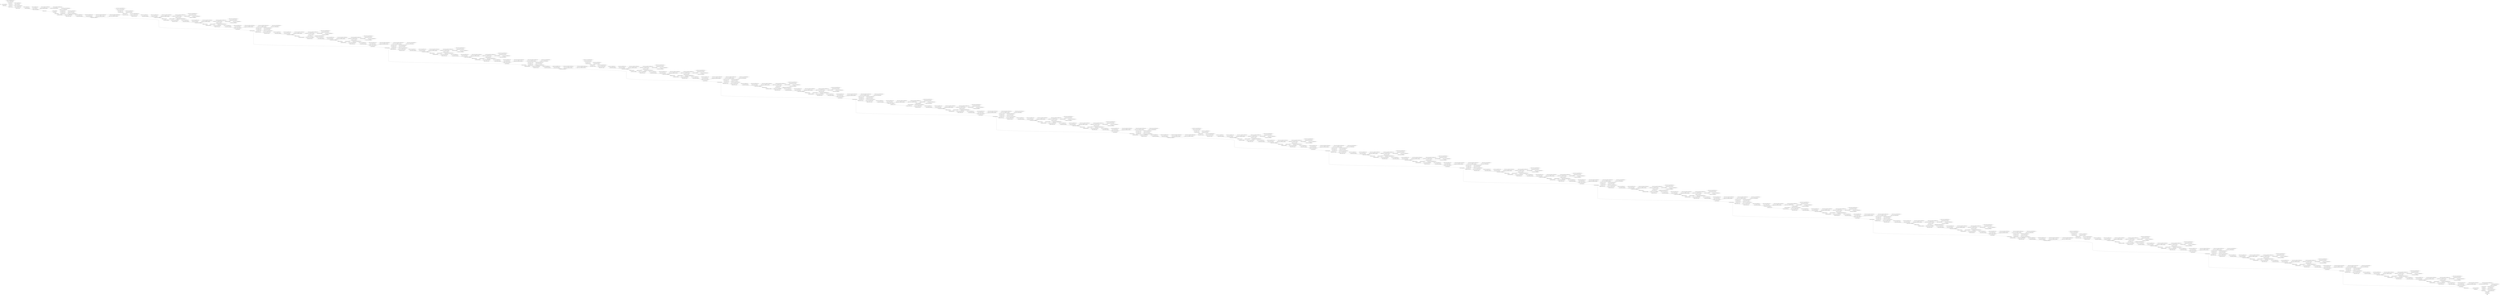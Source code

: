 strict digraph  {
self [op=Placeholder];
"resnet50/conv1_pad/Pad/paddings" [op=Const];
"resnet50/conv1_pad/Pad" [op=Pad];
"resnet50/conv1_conv/Sigmoid/ReadVariableOp/resource" [op=Placeholder];
"resnet50/conv1_conv/Sigmoid/ReadVariableOp" [op=ReadVariableOp];
"resnet50/conv1_conv/Sigmoid" [op=Sigmoid];
"resnet50/conv1_conv/Round" [op=Round];
"resnet50/conv1_conv/ReadVariableOp/resource" [op=Placeholder];
"resnet50/conv1_conv/ReadVariableOp" [op=ReadVariableOp];
"resnet50/conv1_conv/mul" [op=Mul];
"resnet50/conv1_conv/Conv2D" [op=Conv2D];
"resnet50/conv1_conv/BiasAdd/ReadVariableOp/resource" [op=Placeholder];
"resnet50/conv1_conv/BiasAdd/ReadVariableOp" [op=ReadVariableOp];
"resnet50/conv1_conv/BiasAdd" [op=BiasAdd];
"resnet50/conv1_bn/ReadVariableOp/resource" [op=Placeholder];
"resnet50/conv1_bn/ReadVariableOp" [op=ReadVariableOp];
"resnet50/conv1_bn/ReadVariableOp_1/resource" [op=Placeholder];
"resnet50/conv1_bn/ReadVariableOp_1" [op=ReadVariableOp];
"resnet50/conv1_bn/FusedBatchNormV3/ReadVariableOp/resource" [op=Placeholder];
"resnet50/conv1_bn/FusedBatchNormV3/ReadVariableOp" [op=ReadVariableOp];
"resnet50/conv1_bn/FusedBatchNormV3/ReadVariableOp_1/resource" [op=Placeholder];
"resnet50/conv1_bn/FusedBatchNormV3/ReadVariableOp_1" [op=ReadVariableOp];
"resnet50/conv1_bn/FusedBatchNormV3" [op=FusedBatchNormV3];
"resnet50/conv1_relu/Relu" [op=Relu];
"resnet50/pool1_pad/Pad/paddings" [op=Const];
"resnet50/pool1_pad/Pad" [op=Pad];
"resnet50/pool1_pool/MaxPool" [op=MaxPool];
"resnet50/conv2_block1_1_conv/Sigmoid/ReadVariableOp/resource" [op=Placeholder];
"resnet50/conv2_block1_1_conv/Sigmoid/ReadVariableOp" [op=ReadVariableOp];
"resnet50/conv2_block1_1_conv/Sigmoid" [op=Sigmoid];
"resnet50/conv2_block1_1_conv/Round" [op=Round];
"resnet50/conv2_block1_1_conv/ReadVariableOp/resource" [op=Placeholder];
"resnet50/conv2_block1_1_conv/ReadVariableOp" [op=ReadVariableOp];
"resnet50/conv2_block1_1_conv/mul" [op=Mul];
"resnet50/conv2_block1_1_conv/Conv2D" [op=Conv2D];
"resnet50/conv2_block1_1_conv/BiasAdd/ReadVariableOp/resource" [op=Placeholder];
"resnet50/conv2_block1_1_conv/BiasAdd/ReadVariableOp" [op=ReadVariableOp];
"resnet50/conv2_block1_1_conv/BiasAdd" [op=BiasAdd];
"resnet50/conv2_block1_1_bn/ReadVariableOp/resource" [op=Placeholder];
"resnet50/conv2_block1_1_bn/ReadVariableOp" [op=ReadVariableOp];
"resnet50/conv2_block1_1_bn/ReadVariableOp_1/resource" [op=Placeholder];
"resnet50/conv2_block1_1_bn/ReadVariableOp_1" [op=ReadVariableOp];
"resnet50/conv2_block1_1_bn/FusedBatchNormV3/ReadVariableOp/resource" [op=Placeholder];
"resnet50/conv2_block1_1_bn/FusedBatchNormV3/ReadVariableOp" [op=ReadVariableOp];
"resnet50/conv2_block1_1_bn/FusedBatchNormV3/ReadVariableOp_1/resource" [op=Placeholder];
"resnet50/conv2_block1_1_bn/FusedBatchNormV3/ReadVariableOp_1" [op=ReadVariableOp];
"resnet50/conv2_block1_1_bn/FusedBatchNormV3" [op=FusedBatchNormV3];
"resnet50/conv2_block1_1_relu/Relu" [op=Relu];
"resnet50/conv2_block1_2_conv/Sigmoid/ReadVariableOp/resource" [op=Placeholder];
"resnet50/conv2_block1_2_conv/Sigmoid/ReadVariableOp" [op=ReadVariableOp];
"resnet50/conv2_block1_2_conv/Sigmoid" [op=Sigmoid];
"resnet50/conv2_block1_2_conv/Round" [op=Round];
"resnet50/conv2_block1_2_conv/ReadVariableOp/resource" [op=Placeholder];
"resnet50/conv2_block1_2_conv/ReadVariableOp" [op=ReadVariableOp];
"resnet50/conv2_block1_2_conv/mul" [op=Mul];
"resnet50/conv2_block1_2_conv/Conv2D" [op=Conv2D];
"resnet50/conv2_block1_2_conv/BiasAdd/ReadVariableOp/resource" [op=Placeholder];
"resnet50/conv2_block1_2_conv/BiasAdd/ReadVariableOp" [op=ReadVariableOp];
"resnet50/conv2_block1_2_conv/BiasAdd" [op=BiasAdd];
"resnet50/conv2_block1_2_bn/ReadVariableOp/resource" [op=Placeholder];
"resnet50/conv2_block1_2_bn/ReadVariableOp" [op=ReadVariableOp];
"resnet50/conv2_block1_2_bn/ReadVariableOp_1/resource" [op=Placeholder];
"resnet50/conv2_block1_2_bn/ReadVariableOp_1" [op=ReadVariableOp];
"resnet50/conv2_block1_2_bn/FusedBatchNormV3/ReadVariableOp/resource" [op=Placeholder];
"resnet50/conv2_block1_2_bn/FusedBatchNormV3/ReadVariableOp" [op=ReadVariableOp];
"resnet50/conv2_block1_2_bn/FusedBatchNormV3/ReadVariableOp_1/resource" [op=Placeholder];
"resnet50/conv2_block1_2_bn/FusedBatchNormV3/ReadVariableOp_1" [op=ReadVariableOp];
"resnet50/conv2_block1_2_bn/FusedBatchNormV3" [op=FusedBatchNormV3];
"resnet50/conv2_block1_2_relu/Relu" [op=Relu];
"resnet50/conv2_block1_3_conv/Sigmoid/ReadVariableOp/resource" [op=Placeholder];
"resnet50/conv2_block1_3_conv/Sigmoid/ReadVariableOp" [op=ReadVariableOp];
"resnet50/conv2_block1_3_conv/Sigmoid" [op=Sigmoid];
"resnet50/conv2_block1_3_conv/Round" [op=Round];
"resnet50/conv2_block1_3_conv/ReadVariableOp/resource" [op=Placeholder];
"resnet50/conv2_block1_3_conv/ReadVariableOp" [op=ReadVariableOp];
"resnet50/conv2_block1_3_conv/mul" [op=Mul];
"resnet50/conv2_block1_3_conv/Conv2D" [op=Conv2D];
"resnet50/conv2_block1_3_conv/BiasAdd/ReadVariableOp/resource" [op=Placeholder];
"resnet50/conv2_block1_3_conv/BiasAdd/ReadVariableOp" [op=ReadVariableOp];
"resnet50/conv2_block1_3_conv/BiasAdd" [op=BiasAdd];
"resnet50/conv2_block1_0_conv/Sigmoid/ReadVariableOp/resource" [op=Placeholder];
"resnet50/conv2_block1_0_conv/Sigmoid/ReadVariableOp" [op=ReadVariableOp];
"resnet50/conv2_block1_0_conv/Sigmoid" [op=Sigmoid];
"resnet50/conv2_block1_0_conv/Round" [op=Round];
"resnet50/conv2_block1_0_conv/ReadVariableOp/resource" [op=Placeholder];
"resnet50/conv2_block1_0_conv/ReadVariableOp" [op=ReadVariableOp];
"resnet50/conv2_block1_0_conv/mul" [op=Mul];
"resnet50/conv2_block1_0_conv/Conv2D" [op=Conv2D];
"resnet50/conv2_block1_0_conv/BiasAdd/ReadVariableOp/resource" [op=Placeholder];
"resnet50/conv2_block1_0_conv/BiasAdd/ReadVariableOp" [op=ReadVariableOp];
"resnet50/conv2_block1_0_conv/BiasAdd" [op=BiasAdd];
"resnet50/conv2_block1_0_bn/ReadVariableOp/resource" [op=Placeholder];
"resnet50/conv2_block1_0_bn/ReadVariableOp" [op=ReadVariableOp];
"resnet50/conv2_block1_0_bn/ReadVariableOp_1/resource" [op=Placeholder];
"resnet50/conv2_block1_0_bn/ReadVariableOp_1" [op=ReadVariableOp];
"resnet50/conv2_block1_0_bn/FusedBatchNormV3/ReadVariableOp/resource" [op=Placeholder];
"resnet50/conv2_block1_0_bn/FusedBatchNormV3/ReadVariableOp" [op=ReadVariableOp];
"resnet50/conv2_block1_0_bn/FusedBatchNormV3/ReadVariableOp_1/resource" [op=Placeholder];
"resnet50/conv2_block1_0_bn/FusedBatchNormV3/ReadVariableOp_1" [op=ReadVariableOp];
"resnet50/conv2_block1_0_bn/FusedBatchNormV3" [op=FusedBatchNormV3];
"resnet50/conv2_block1_3_bn/ReadVariableOp/resource" [op=Placeholder];
"resnet50/conv2_block1_3_bn/ReadVariableOp" [op=ReadVariableOp];
"resnet50/conv2_block1_3_bn/ReadVariableOp_1/resource" [op=Placeholder];
"resnet50/conv2_block1_3_bn/ReadVariableOp_1" [op=ReadVariableOp];
"resnet50/conv2_block1_3_bn/FusedBatchNormV3/ReadVariableOp/resource" [op=Placeholder];
"resnet50/conv2_block1_3_bn/FusedBatchNormV3/ReadVariableOp" [op=ReadVariableOp];
"resnet50/conv2_block1_3_bn/FusedBatchNormV3/ReadVariableOp_1/resource" [op=Placeholder];
"resnet50/conv2_block1_3_bn/FusedBatchNormV3/ReadVariableOp_1" [op=ReadVariableOp];
"resnet50/conv2_block1_3_bn/FusedBatchNormV3" [op=FusedBatchNormV3];
"resnet50/conv2_block1_add/add" [op=AddV2];
"resnet50/conv2_block1_out/Relu" [op=Relu];
"resnet50/conv2_block2_1_conv/Sigmoid/ReadVariableOp/resource" [op=Placeholder];
"resnet50/conv2_block2_1_conv/Sigmoid/ReadVariableOp" [op=ReadVariableOp];
"resnet50/conv2_block2_1_conv/Sigmoid" [op=Sigmoid];
"resnet50/conv2_block2_1_conv/Round" [op=Round];
"resnet50/conv2_block2_1_conv/ReadVariableOp/resource" [op=Placeholder];
"resnet50/conv2_block2_1_conv/ReadVariableOp" [op=ReadVariableOp];
"resnet50/conv2_block2_1_conv/mul" [op=Mul];
"resnet50/conv2_block2_1_conv/Conv2D" [op=Conv2D];
"resnet50/conv2_block2_1_conv/BiasAdd/ReadVariableOp/resource" [op=Placeholder];
"resnet50/conv2_block2_1_conv/BiasAdd/ReadVariableOp" [op=ReadVariableOp];
"resnet50/conv2_block2_1_conv/BiasAdd" [op=BiasAdd];
"resnet50/conv2_block2_1_bn/ReadVariableOp/resource" [op=Placeholder];
"resnet50/conv2_block2_1_bn/ReadVariableOp" [op=ReadVariableOp];
"resnet50/conv2_block2_1_bn/ReadVariableOp_1/resource" [op=Placeholder];
"resnet50/conv2_block2_1_bn/ReadVariableOp_1" [op=ReadVariableOp];
"resnet50/conv2_block2_1_bn/FusedBatchNormV3/ReadVariableOp/resource" [op=Placeholder];
"resnet50/conv2_block2_1_bn/FusedBatchNormV3/ReadVariableOp" [op=ReadVariableOp];
"resnet50/conv2_block2_1_bn/FusedBatchNormV3/ReadVariableOp_1/resource" [op=Placeholder];
"resnet50/conv2_block2_1_bn/FusedBatchNormV3/ReadVariableOp_1" [op=ReadVariableOp];
"resnet50/conv2_block2_1_bn/FusedBatchNormV3" [op=FusedBatchNormV3];
"resnet50/conv2_block2_1_relu/Relu" [op=Relu];
"resnet50/conv2_block2_2_conv/Sigmoid/ReadVariableOp/resource" [op=Placeholder];
"resnet50/conv2_block2_2_conv/Sigmoid/ReadVariableOp" [op=ReadVariableOp];
"resnet50/conv2_block2_2_conv/Sigmoid" [op=Sigmoid];
"resnet50/conv2_block2_2_conv/Round" [op=Round];
"resnet50/conv2_block2_2_conv/ReadVariableOp/resource" [op=Placeholder];
"resnet50/conv2_block2_2_conv/ReadVariableOp" [op=ReadVariableOp];
"resnet50/conv2_block2_2_conv/mul" [op=Mul];
"resnet50/conv2_block2_2_conv/Conv2D" [op=Conv2D];
"resnet50/conv2_block2_2_conv/BiasAdd/ReadVariableOp/resource" [op=Placeholder];
"resnet50/conv2_block2_2_conv/BiasAdd/ReadVariableOp" [op=ReadVariableOp];
"resnet50/conv2_block2_2_conv/BiasAdd" [op=BiasAdd];
"resnet50/conv2_block2_2_bn/ReadVariableOp/resource" [op=Placeholder];
"resnet50/conv2_block2_2_bn/ReadVariableOp" [op=ReadVariableOp];
"resnet50/conv2_block2_2_bn/ReadVariableOp_1/resource" [op=Placeholder];
"resnet50/conv2_block2_2_bn/ReadVariableOp_1" [op=ReadVariableOp];
"resnet50/conv2_block2_2_bn/FusedBatchNormV3/ReadVariableOp/resource" [op=Placeholder];
"resnet50/conv2_block2_2_bn/FusedBatchNormV3/ReadVariableOp" [op=ReadVariableOp];
"resnet50/conv2_block2_2_bn/FusedBatchNormV3/ReadVariableOp_1/resource" [op=Placeholder];
"resnet50/conv2_block2_2_bn/FusedBatchNormV3/ReadVariableOp_1" [op=ReadVariableOp];
"resnet50/conv2_block2_2_bn/FusedBatchNormV3" [op=FusedBatchNormV3];
"resnet50/conv2_block2_2_relu/Relu" [op=Relu];
"resnet50/conv2_block2_3_conv/Sigmoid/ReadVariableOp/resource" [op=Placeholder];
"resnet50/conv2_block2_3_conv/Sigmoid/ReadVariableOp" [op=ReadVariableOp];
"resnet50/conv2_block2_3_conv/Sigmoid" [op=Sigmoid];
"resnet50/conv2_block2_3_conv/Round" [op=Round];
"resnet50/conv2_block2_3_conv/ReadVariableOp/resource" [op=Placeholder];
"resnet50/conv2_block2_3_conv/ReadVariableOp" [op=ReadVariableOp];
"resnet50/conv2_block2_3_conv/mul" [op=Mul];
"resnet50/conv2_block2_3_conv/Conv2D" [op=Conv2D];
"resnet50/conv2_block2_3_conv/BiasAdd/ReadVariableOp/resource" [op=Placeholder];
"resnet50/conv2_block2_3_conv/BiasAdd/ReadVariableOp" [op=ReadVariableOp];
"resnet50/conv2_block2_3_conv/BiasAdd" [op=BiasAdd];
"resnet50/conv2_block2_3_bn/ReadVariableOp/resource" [op=Placeholder];
"resnet50/conv2_block2_3_bn/ReadVariableOp" [op=ReadVariableOp];
"resnet50/conv2_block2_3_bn/ReadVariableOp_1/resource" [op=Placeholder];
"resnet50/conv2_block2_3_bn/ReadVariableOp_1" [op=ReadVariableOp];
"resnet50/conv2_block2_3_bn/FusedBatchNormV3/ReadVariableOp/resource" [op=Placeholder];
"resnet50/conv2_block2_3_bn/FusedBatchNormV3/ReadVariableOp" [op=ReadVariableOp];
"resnet50/conv2_block2_3_bn/FusedBatchNormV3/ReadVariableOp_1/resource" [op=Placeholder];
"resnet50/conv2_block2_3_bn/FusedBatchNormV3/ReadVariableOp_1" [op=ReadVariableOp];
"resnet50/conv2_block2_3_bn/FusedBatchNormV3" [op=FusedBatchNormV3];
"resnet50/conv2_block2_add/add" [op=AddV2];
"resnet50/conv2_block2_out/Relu" [op=Relu];
"resnet50/conv2_block3_1_conv/Sigmoid/ReadVariableOp/resource" [op=Placeholder];
"resnet50/conv2_block3_1_conv/Sigmoid/ReadVariableOp" [op=ReadVariableOp];
"resnet50/conv2_block3_1_conv/Sigmoid" [op=Sigmoid];
"resnet50/conv2_block3_1_conv/Round" [op=Round];
"resnet50/conv2_block3_1_conv/ReadVariableOp/resource" [op=Placeholder];
"resnet50/conv2_block3_1_conv/ReadVariableOp" [op=ReadVariableOp];
"resnet50/conv2_block3_1_conv/mul" [op=Mul];
"resnet50/conv2_block3_1_conv/Conv2D" [op=Conv2D];
"resnet50/conv2_block3_1_conv/BiasAdd/ReadVariableOp/resource" [op=Placeholder];
"resnet50/conv2_block3_1_conv/BiasAdd/ReadVariableOp" [op=ReadVariableOp];
"resnet50/conv2_block3_1_conv/BiasAdd" [op=BiasAdd];
"resnet50/conv2_block3_1_bn/ReadVariableOp/resource" [op=Placeholder];
"resnet50/conv2_block3_1_bn/ReadVariableOp" [op=ReadVariableOp];
"resnet50/conv2_block3_1_bn/ReadVariableOp_1/resource" [op=Placeholder];
"resnet50/conv2_block3_1_bn/ReadVariableOp_1" [op=ReadVariableOp];
"resnet50/conv2_block3_1_bn/FusedBatchNormV3/ReadVariableOp/resource" [op=Placeholder];
"resnet50/conv2_block3_1_bn/FusedBatchNormV3/ReadVariableOp" [op=ReadVariableOp];
"resnet50/conv2_block3_1_bn/FusedBatchNormV3/ReadVariableOp_1/resource" [op=Placeholder];
"resnet50/conv2_block3_1_bn/FusedBatchNormV3/ReadVariableOp_1" [op=ReadVariableOp];
"resnet50/conv2_block3_1_bn/FusedBatchNormV3" [op=FusedBatchNormV3];
"resnet50/conv2_block3_1_relu/Relu" [op=Relu];
"resnet50/conv2_block3_2_conv/Sigmoid/ReadVariableOp/resource" [op=Placeholder];
"resnet50/conv2_block3_2_conv/Sigmoid/ReadVariableOp" [op=ReadVariableOp];
"resnet50/conv2_block3_2_conv/Sigmoid" [op=Sigmoid];
"resnet50/conv2_block3_2_conv/Round" [op=Round];
"resnet50/conv2_block3_2_conv/ReadVariableOp/resource" [op=Placeholder];
"resnet50/conv2_block3_2_conv/ReadVariableOp" [op=ReadVariableOp];
"resnet50/conv2_block3_2_conv/mul" [op=Mul];
"resnet50/conv2_block3_2_conv/Conv2D" [op=Conv2D];
"resnet50/conv2_block3_2_conv/BiasAdd/ReadVariableOp/resource" [op=Placeholder];
"resnet50/conv2_block3_2_conv/BiasAdd/ReadVariableOp" [op=ReadVariableOp];
"resnet50/conv2_block3_2_conv/BiasAdd" [op=BiasAdd];
"resnet50/conv2_block3_2_bn/ReadVariableOp/resource" [op=Placeholder];
"resnet50/conv2_block3_2_bn/ReadVariableOp" [op=ReadVariableOp];
"resnet50/conv2_block3_2_bn/ReadVariableOp_1/resource" [op=Placeholder];
"resnet50/conv2_block3_2_bn/ReadVariableOp_1" [op=ReadVariableOp];
"resnet50/conv2_block3_2_bn/FusedBatchNormV3/ReadVariableOp/resource" [op=Placeholder];
"resnet50/conv2_block3_2_bn/FusedBatchNormV3/ReadVariableOp" [op=ReadVariableOp];
"resnet50/conv2_block3_2_bn/FusedBatchNormV3/ReadVariableOp_1/resource" [op=Placeholder];
"resnet50/conv2_block3_2_bn/FusedBatchNormV3/ReadVariableOp_1" [op=ReadVariableOp];
"resnet50/conv2_block3_2_bn/FusedBatchNormV3" [op=FusedBatchNormV3];
"resnet50/conv2_block3_2_relu/Relu" [op=Relu];
"resnet50/conv2_block3_3_conv/Sigmoid/ReadVariableOp/resource" [op=Placeholder];
"resnet50/conv2_block3_3_conv/Sigmoid/ReadVariableOp" [op=ReadVariableOp];
"resnet50/conv2_block3_3_conv/Sigmoid" [op=Sigmoid];
"resnet50/conv2_block3_3_conv/Round" [op=Round];
"resnet50/conv2_block3_3_conv/ReadVariableOp/resource" [op=Placeholder];
"resnet50/conv2_block3_3_conv/ReadVariableOp" [op=ReadVariableOp];
"resnet50/conv2_block3_3_conv/mul" [op=Mul];
"resnet50/conv2_block3_3_conv/Conv2D" [op=Conv2D];
"resnet50/conv2_block3_3_conv/BiasAdd/ReadVariableOp/resource" [op=Placeholder];
"resnet50/conv2_block3_3_conv/BiasAdd/ReadVariableOp" [op=ReadVariableOp];
"resnet50/conv2_block3_3_conv/BiasAdd" [op=BiasAdd];
"resnet50/conv2_block3_3_bn/ReadVariableOp/resource" [op=Placeholder];
"resnet50/conv2_block3_3_bn/ReadVariableOp" [op=ReadVariableOp];
"resnet50/conv2_block3_3_bn/ReadVariableOp_1/resource" [op=Placeholder];
"resnet50/conv2_block3_3_bn/ReadVariableOp_1" [op=ReadVariableOp];
"resnet50/conv2_block3_3_bn/FusedBatchNormV3/ReadVariableOp/resource" [op=Placeholder];
"resnet50/conv2_block3_3_bn/FusedBatchNormV3/ReadVariableOp" [op=ReadVariableOp];
"resnet50/conv2_block3_3_bn/FusedBatchNormV3/ReadVariableOp_1/resource" [op=Placeholder];
"resnet50/conv2_block3_3_bn/FusedBatchNormV3/ReadVariableOp_1" [op=ReadVariableOp];
"resnet50/conv2_block3_3_bn/FusedBatchNormV3" [op=FusedBatchNormV3];
"resnet50/conv2_block3_add/add" [op=AddV2];
"resnet50/conv2_block3_out/Relu" [op=Relu];
"resnet50/conv3_block1_1_conv/Sigmoid/ReadVariableOp/resource" [op=Placeholder];
"resnet50/conv3_block1_1_conv/Sigmoid/ReadVariableOp" [op=ReadVariableOp];
"resnet50/conv3_block1_1_conv/Sigmoid" [op=Sigmoid];
"resnet50/conv3_block1_1_conv/Round" [op=Round];
"resnet50/conv3_block1_1_conv/ReadVariableOp/resource" [op=Placeholder];
"resnet50/conv3_block1_1_conv/ReadVariableOp" [op=ReadVariableOp];
"resnet50/conv3_block1_1_conv/mul" [op=Mul];
"resnet50/conv3_block1_1_conv/Conv2D" [op=Conv2D];
"resnet50/conv3_block1_1_conv/BiasAdd/ReadVariableOp/resource" [op=Placeholder];
"resnet50/conv3_block1_1_conv/BiasAdd/ReadVariableOp" [op=ReadVariableOp];
"resnet50/conv3_block1_1_conv/BiasAdd" [op=BiasAdd];
"resnet50/conv3_block1_1_bn/ReadVariableOp/resource" [op=Placeholder];
"resnet50/conv3_block1_1_bn/ReadVariableOp" [op=ReadVariableOp];
"resnet50/conv3_block1_1_bn/ReadVariableOp_1/resource" [op=Placeholder];
"resnet50/conv3_block1_1_bn/ReadVariableOp_1" [op=ReadVariableOp];
"resnet50/conv3_block1_1_bn/FusedBatchNormV3/ReadVariableOp/resource" [op=Placeholder];
"resnet50/conv3_block1_1_bn/FusedBatchNormV3/ReadVariableOp" [op=ReadVariableOp];
"resnet50/conv3_block1_1_bn/FusedBatchNormV3/ReadVariableOp_1/resource" [op=Placeholder];
"resnet50/conv3_block1_1_bn/FusedBatchNormV3/ReadVariableOp_1" [op=ReadVariableOp];
"resnet50/conv3_block1_1_bn/FusedBatchNormV3" [op=FusedBatchNormV3];
"resnet50/conv3_block1_1_relu/Relu" [op=Relu];
"resnet50/conv3_block1_2_conv/Sigmoid/ReadVariableOp/resource" [op=Placeholder];
"resnet50/conv3_block1_2_conv/Sigmoid/ReadVariableOp" [op=ReadVariableOp];
"resnet50/conv3_block1_2_conv/Sigmoid" [op=Sigmoid];
"resnet50/conv3_block1_2_conv/Round" [op=Round];
"resnet50/conv3_block1_2_conv/ReadVariableOp/resource" [op=Placeholder];
"resnet50/conv3_block1_2_conv/ReadVariableOp" [op=ReadVariableOp];
"resnet50/conv3_block1_2_conv/mul" [op=Mul];
"resnet50/conv3_block1_2_conv/Conv2D" [op=Conv2D];
"resnet50/conv3_block1_2_conv/BiasAdd/ReadVariableOp/resource" [op=Placeholder];
"resnet50/conv3_block1_2_conv/BiasAdd/ReadVariableOp" [op=ReadVariableOp];
"resnet50/conv3_block1_2_conv/BiasAdd" [op=BiasAdd];
"resnet50/conv3_block1_2_bn/ReadVariableOp/resource" [op=Placeholder];
"resnet50/conv3_block1_2_bn/ReadVariableOp" [op=ReadVariableOp];
"resnet50/conv3_block1_2_bn/ReadVariableOp_1/resource" [op=Placeholder];
"resnet50/conv3_block1_2_bn/ReadVariableOp_1" [op=ReadVariableOp];
"resnet50/conv3_block1_2_bn/FusedBatchNormV3/ReadVariableOp/resource" [op=Placeholder];
"resnet50/conv3_block1_2_bn/FusedBatchNormV3/ReadVariableOp" [op=ReadVariableOp];
"resnet50/conv3_block1_2_bn/FusedBatchNormV3/ReadVariableOp_1/resource" [op=Placeholder];
"resnet50/conv3_block1_2_bn/FusedBatchNormV3/ReadVariableOp_1" [op=ReadVariableOp];
"resnet50/conv3_block1_2_bn/FusedBatchNormV3" [op=FusedBatchNormV3];
"resnet50/conv3_block1_2_relu/Relu" [op=Relu];
"resnet50/conv3_block1_3_conv/Sigmoid/ReadVariableOp/resource" [op=Placeholder];
"resnet50/conv3_block1_3_conv/Sigmoid/ReadVariableOp" [op=ReadVariableOp];
"resnet50/conv3_block1_3_conv/Sigmoid" [op=Sigmoid];
"resnet50/conv3_block1_3_conv/Round" [op=Round];
"resnet50/conv3_block1_3_conv/ReadVariableOp/resource" [op=Placeholder];
"resnet50/conv3_block1_3_conv/ReadVariableOp" [op=ReadVariableOp];
"resnet50/conv3_block1_3_conv/mul" [op=Mul];
"resnet50/conv3_block1_3_conv/Conv2D" [op=Conv2D];
"resnet50/conv3_block1_3_conv/BiasAdd/ReadVariableOp/resource" [op=Placeholder];
"resnet50/conv3_block1_3_conv/BiasAdd/ReadVariableOp" [op=ReadVariableOp];
"resnet50/conv3_block1_3_conv/BiasAdd" [op=BiasAdd];
"resnet50/conv3_block1_0_conv/Sigmoid/ReadVariableOp/resource" [op=Placeholder];
"resnet50/conv3_block1_0_conv/Sigmoid/ReadVariableOp" [op=ReadVariableOp];
"resnet50/conv3_block1_0_conv/Sigmoid" [op=Sigmoid];
"resnet50/conv3_block1_0_conv/Round" [op=Round];
"resnet50/conv3_block1_0_conv/ReadVariableOp/resource" [op=Placeholder];
"resnet50/conv3_block1_0_conv/ReadVariableOp" [op=ReadVariableOp];
"resnet50/conv3_block1_0_conv/mul" [op=Mul];
"resnet50/conv3_block1_0_conv/Conv2D" [op=Conv2D];
"resnet50/conv3_block1_0_conv/BiasAdd/ReadVariableOp/resource" [op=Placeholder];
"resnet50/conv3_block1_0_conv/BiasAdd/ReadVariableOp" [op=ReadVariableOp];
"resnet50/conv3_block1_0_conv/BiasAdd" [op=BiasAdd];
"resnet50/conv3_block1_0_bn/ReadVariableOp/resource" [op=Placeholder];
"resnet50/conv3_block1_0_bn/ReadVariableOp" [op=ReadVariableOp];
"resnet50/conv3_block1_0_bn/ReadVariableOp_1/resource" [op=Placeholder];
"resnet50/conv3_block1_0_bn/ReadVariableOp_1" [op=ReadVariableOp];
"resnet50/conv3_block1_0_bn/FusedBatchNormV3/ReadVariableOp/resource" [op=Placeholder];
"resnet50/conv3_block1_0_bn/FusedBatchNormV3/ReadVariableOp" [op=ReadVariableOp];
"resnet50/conv3_block1_0_bn/FusedBatchNormV3/ReadVariableOp_1/resource" [op=Placeholder];
"resnet50/conv3_block1_0_bn/FusedBatchNormV3/ReadVariableOp_1" [op=ReadVariableOp];
"resnet50/conv3_block1_0_bn/FusedBatchNormV3" [op=FusedBatchNormV3];
"resnet50/conv3_block1_3_bn/ReadVariableOp/resource" [op=Placeholder];
"resnet50/conv3_block1_3_bn/ReadVariableOp" [op=ReadVariableOp];
"resnet50/conv3_block1_3_bn/ReadVariableOp_1/resource" [op=Placeholder];
"resnet50/conv3_block1_3_bn/ReadVariableOp_1" [op=ReadVariableOp];
"resnet50/conv3_block1_3_bn/FusedBatchNormV3/ReadVariableOp/resource" [op=Placeholder];
"resnet50/conv3_block1_3_bn/FusedBatchNormV3/ReadVariableOp" [op=ReadVariableOp];
"resnet50/conv3_block1_3_bn/FusedBatchNormV3/ReadVariableOp_1/resource" [op=Placeholder];
"resnet50/conv3_block1_3_bn/FusedBatchNormV3/ReadVariableOp_1" [op=ReadVariableOp];
"resnet50/conv3_block1_3_bn/FusedBatchNormV3" [op=FusedBatchNormV3];
"resnet50/conv3_block1_add/add" [op=AddV2];
"resnet50/conv3_block1_out/Relu" [op=Relu];
"resnet50/conv3_block2_1_conv/Sigmoid/ReadVariableOp/resource" [op=Placeholder];
"resnet50/conv3_block2_1_conv/Sigmoid/ReadVariableOp" [op=ReadVariableOp];
"resnet50/conv3_block2_1_conv/Sigmoid" [op=Sigmoid];
"resnet50/conv3_block2_1_conv/Round" [op=Round];
"resnet50/conv3_block2_1_conv/ReadVariableOp/resource" [op=Placeholder];
"resnet50/conv3_block2_1_conv/ReadVariableOp" [op=ReadVariableOp];
"resnet50/conv3_block2_1_conv/mul" [op=Mul];
"resnet50/conv3_block2_1_conv/Conv2D" [op=Conv2D];
"resnet50/conv3_block2_1_conv/BiasAdd/ReadVariableOp/resource" [op=Placeholder];
"resnet50/conv3_block2_1_conv/BiasAdd/ReadVariableOp" [op=ReadVariableOp];
"resnet50/conv3_block2_1_conv/BiasAdd" [op=BiasAdd];
"resnet50/conv3_block2_1_bn/ReadVariableOp/resource" [op=Placeholder];
"resnet50/conv3_block2_1_bn/ReadVariableOp" [op=ReadVariableOp];
"resnet50/conv3_block2_1_bn/ReadVariableOp_1/resource" [op=Placeholder];
"resnet50/conv3_block2_1_bn/ReadVariableOp_1" [op=ReadVariableOp];
"resnet50/conv3_block2_1_bn/FusedBatchNormV3/ReadVariableOp/resource" [op=Placeholder];
"resnet50/conv3_block2_1_bn/FusedBatchNormV3/ReadVariableOp" [op=ReadVariableOp];
"resnet50/conv3_block2_1_bn/FusedBatchNormV3/ReadVariableOp_1/resource" [op=Placeholder];
"resnet50/conv3_block2_1_bn/FusedBatchNormV3/ReadVariableOp_1" [op=ReadVariableOp];
"resnet50/conv3_block2_1_bn/FusedBatchNormV3" [op=FusedBatchNormV3];
"resnet50/conv3_block2_1_relu/Relu" [op=Relu];
"resnet50/conv3_block2_2_conv/Sigmoid/ReadVariableOp/resource" [op=Placeholder];
"resnet50/conv3_block2_2_conv/Sigmoid/ReadVariableOp" [op=ReadVariableOp];
"resnet50/conv3_block2_2_conv/Sigmoid" [op=Sigmoid];
"resnet50/conv3_block2_2_conv/Round" [op=Round];
"resnet50/conv3_block2_2_conv/ReadVariableOp/resource" [op=Placeholder];
"resnet50/conv3_block2_2_conv/ReadVariableOp" [op=ReadVariableOp];
"resnet50/conv3_block2_2_conv/mul" [op=Mul];
"resnet50/conv3_block2_2_conv/Conv2D" [op=Conv2D];
"resnet50/conv3_block2_2_conv/BiasAdd/ReadVariableOp/resource" [op=Placeholder];
"resnet50/conv3_block2_2_conv/BiasAdd/ReadVariableOp" [op=ReadVariableOp];
"resnet50/conv3_block2_2_conv/BiasAdd" [op=BiasAdd];
"resnet50/conv3_block2_2_bn/ReadVariableOp/resource" [op=Placeholder];
"resnet50/conv3_block2_2_bn/ReadVariableOp" [op=ReadVariableOp];
"resnet50/conv3_block2_2_bn/ReadVariableOp_1/resource" [op=Placeholder];
"resnet50/conv3_block2_2_bn/ReadVariableOp_1" [op=ReadVariableOp];
"resnet50/conv3_block2_2_bn/FusedBatchNormV3/ReadVariableOp/resource" [op=Placeholder];
"resnet50/conv3_block2_2_bn/FusedBatchNormV3/ReadVariableOp" [op=ReadVariableOp];
"resnet50/conv3_block2_2_bn/FusedBatchNormV3/ReadVariableOp_1/resource" [op=Placeholder];
"resnet50/conv3_block2_2_bn/FusedBatchNormV3/ReadVariableOp_1" [op=ReadVariableOp];
"resnet50/conv3_block2_2_bn/FusedBatchNormV3" [op=FusedBatchNormV3];
"resnet50/conv3_block2_2_relu/Relu" [op=Relu];
"resnet50/conv3_block2_3_conv/Sigmoid/ReadVariableOp/resource" [op=Placeholder];
"resnet50/conv3_block2_3_conv/Sigmoid/ReadVariableOp" [op=ReadVariableOp];
"resnet50/conv3_block2_3_conv/Sigmoid" [op=Sigmoid];
"resnet50/conv3_block2_3_conv/Round" [op=Round];
"resnet50/conv3_block2_3_conv/ReadVariableOp/resource" [op=Placeholder];
"resnet50/conv3_block2_3_conv/ReadVariableOp" [op=ReadVariableOp];
"resnet50/conv3_block2_3_conv/mul" [op=Mul];
"resnet50/conv3_block2_3_conv/Conv2D" [op=Conv2D];
"resnet50/conv3_block2_3_conv/BiasAdd/ReadVariableOp/resource" [op=Placeholder];
"resnet50/conv3_block2_3_conv/BiasAdd/ReadVariableOp" [op=ReadVariableOp];
"resnet50/conv3_block2_3_conv/BiasAdd" [op=BiasAdd];
"resnet50/conv3_block2_3_bn/ReadVariableOp/resource" [op=Placeholder];
"resnet50/conv3_block2_3_bn/ReadVariableOp" [op=ReadVariableOp];
"resnet50/conv3_block2_3_bn/ReadVariableOp_1/resource" [op=Placeholder];
"resnet50/conv3_block2_3_bn/ReadVariableOp_1" [op=ReadVariableOp];
"resnet50/conv3_block2_3_bn/FusedBatchNormV3/ReadVariableOp/resource" [op=Placeholder];
"resnet50/conv3_block2_3_bn/FusedBatchNormV3/ReadVariableOp" [op=ReadVariableOp];
"resnet50/conv3_block2_3_bn/FusedBatchNormV3/ReadVariableOp_1/resource" [op=Placeholder];
"resnet50/conv3_block2_3_bn/FusedBatchNormV3/ReadVariableOp_1" [op=ReadVariableOp];
"resnet50/conv3_block2_3_bn/FusedBatchNormV3" [op=FusedBatchNormV3];
"resnet50/conv3_block2_add/add" [op=AddV2];
"resnet50/conv3_block2_out/Relu" [op=Relu];
"resnet50/conv3_block3_1_conv/Sigmoid/ReadVariableOp/resource" [op=Placeholder];
"resnet50/conv3_block3_1_conv/Sigmoid/ReadVariableOp" [op=ReadVariableOp];
"resnet50/conv3_block3_1_conv/Sigmoid" [op=Sigmoid];
"resnet50/conv3_block3_1_conv/Round" [op=Round];
"resnet50/conv3_block3_1_conv/ReadVariableOp/resource" [op=Placeholder];
"resnet50/conv3_block3_1_conv/ReadVariableOp" [op=ReadVariableOp];
"resnet50/conv3_block3_1_conv/mul" [op=Mul];
"resnet50/conv3_block3_1_conv/Conv2D" [op=Conv2D];
"resnet50/conv3_block3_1_conv/BiasAdd/ReadVariableOp/resource" [op=Placeholder];
"resnet50/conv3_block3_1_conv/BiasAdd/ReadVariableOp" [op=ReadVariableOp];
"resnet50/conv3_block3_1_conv/BiasAdd" [op=BiasAdd];
"resnet50/conv3_block3_1_bn/ReadVariableOp/resource" [op=Placeholder];
"resnet50/conv3_block3_1_bn/ReadVariableOp" [op=ReadVariableOp];
"resnet50/conv3_block3_1_bn/ReadVariableOp_1/resource" [op=Placeholder];
"resnet50/conv3_block3_1_bn/ReadVariableOp_1" [op=ReadVariableOp];
"resnet50/conv3_block3_1_bn/FusedBatchNormV3/ReadVariableOp/resource" [op=Placeholder];
"resnet50/conv3_block3_1_bn/FusedBatchNormV3/ReadVariableOp" [op=ReadVariableOp];
"resnet50/conv3_block3_1_bn/FusedBatchNormV3/ReadVariableOp_1/resource" [op=Placeholder];
"resnet50/conv3_block3_1_bn/FusedBatchNormV3/ReadVariableOp_1" [op=ReadVariableOp];
"resnet50/conv3_block3_1_bn/FusedBatchNormV3" [op=FusedBatchNormV3];
"resnet50/conv3_block3_1_relu/Relu" [op=Relu];
"resnet50/conv3_block3_2_conv/Sigmoid/ReadVariableOp/resource" [op=Placeholder];
"resnet50/conv3_block3_2_conv/Sigmoid/ReadVariableOp" [op=ReadVariableOp];
"resnet50/conv3_block3_2_conv/Sigmoid" [op=Sigmoid];
"resnet50/conv3_block3_2_conv/Round" [op=Round];
"resnet50/conv3_block3_2_conv/ReadVariableOp/resource" [op=Placeholder];
"resnet50/conv3_block3_2_conv/ReadVariableOp" [op=ReadVariableOp];
"resnet50/conv3_block3_2_conv/mul" [op=Mul];
"resnet50/conv3_block3_2_conv/Conv2D" [op=Conv2D];
"resnet50/conv3_block3_2_conv/BiasAdd/ReadVariableOp/resource" [op=Placeholder];
"resnet50/conv3_block3_2_conv/BiasAdd/ReadVariableOp" [op=ReadVariableOp];
"resnet50/conv3_block3_2_conv/BiasAdd" [op=BiasAdd];
"resnet50/conv3_block3_2_bn/ReadVariableOp/resource" [op=Placeholder];
"resnet50/conv3_block3_2_bn/ReadVariableOp" [op=ReadVariableOp];
"resnet50/conv3_block3_2_bn/ReadVariableOp_1/resource" [op=Placeholder];
"resnet50/conv3_block3_2_bn/ReadVariableOp_1" [op=ReadVariableOp];
"resnet50/conv3_block3_2_bn/FusedBatchNormV3/ReadVariableOp/resource" [op=Placeholder];
"resnet50/conv3_block3_2_bn/FusedBatchNormV3/ReadVariableOp" [op=ReadVariableOp];
"resnet50/conv3_block3_2_bn/FusedBatchNormV3/ReadVariableOp_1/resource" [op=Placeholder];
"resnet50/conv3_block3_2_bn/FusedBatchNormV3/ReadVariableOp_1" [op=ReadVariableOp];
"resnet50/conv3_block3_2_bn/FusedBatchNormV3" [op=FusedBatchNormV3];
"resnet50/conv3_block3_2_relu/Relu" [op=Relu];
"resnet50/conv3_block3_3_conv/Sigmoid/ReadVariableOp/resource" [op=Placeholder];
"resnet50/conv3_block3_3_conv/Sigmoid/ReadVariableOp" [op=ReadVariableOp];
"resnet50/conv3_block3_3_conv/Sigmoid" [op=Sigmoid];
"resnet50/conv3_block3_3_conv/Round" [op=Round];
"resnet50/conv3_block3_3_conv/ReadVariableOp/resource" [op=Placeholder];
"resnet50/conv3_block3_3_conv/ReadVariableOp" [op=ReadVariableOp];
"resnet50/conv3_block3_3_conv/mul" [op=Mul];
"resnet50/conv3_block3_3_conv/Conv2D" [op=Conv2D];
"resnet50/conv3_block3_3_conv/BiasAdd/ReadVariableOp/resource" [op=Placeholder];
"resnet50/conv3_block3_3_conv/BiasAdd/ReadVariableOp" [op=ReadVariableOp];
"resnet50/conv3_block3_3_conv/BiasAdd" [op=BiasAdd];
"resnet50/conv3_block3_3_bn/ReadVariableOp/resource" [op=Placeholder];
"resnet50/conv3_block3_3_bn/ReadVariableOp" [op=ReadVariableOp];
"resnet50/conv3_block3_3_bn/ReadVariableOp_1/resource" [op=Placeholder];
"resnet50/conv3_block3_3_bn/ReadVariableOp_1" [op=ReadVariableOp];
"resnet50/conv3_block3_3_bn/FusedBatchNormV3/ReadVariableOp/resource" [op=Placeholder];
"resnet50/conv3_block3_3_bn/FusedBatchNormV3/ReadVariableOp" [op=ReadVariableOp];
"resnet50/conv3_block3_3_bn/FusedBatchNormV3/ReadVariableOp_1/resource" [op=Placeholder];
"resnet50/conv3_block3_3_bn/FusedBatchNormV3/ReadVariableOp_1" [op=ReadVariableOp];
"resnet50/conv3_block3_3_bn/FusedBatchNormV3" [op=FusedBatchNormV3];
"resnet50/conv3_block3_add/add" [op=AddV2];
"resnet50/conv3_block3_out/Relu" [op=Relu];
"resnet50/conv3_block4_1_conv/Sigmoid/ReadVariableOp/resource" [op=Placeholder];
"resnet50/conv3_block4_1_conv/Sigmoid/ReadVariableOp" [op=ReadVariableOp];
"resnet50/conv3_block4_1_conv/Sigmoid" [op=Sigmoid];
"resnet50/conv3_block4_1_conv/Round" [op=Round];
"resnet50/conv3_block4_1_conv/ReadVariableOp/resource" [op=Placeholder];
"resnet50/conv3_block4_1_conv/ReadVariableOp" [op=ReadVariableOp];
"resnet50/conv3_block4_1_conv/mul" [op=Mul];
"resnet50/conv3_block4_1_conv/Conv2D" [op=Conv2D];
"resnet50/conv3_block4_1_conv/BiasAdd/ReadVariableOp/resource" [op=Placeholder];
"resnet50/conv3_block4_1_conv/BiasAdd/ReadVariableOp" [op=ReadVariableOp];
"resnet50/conv3_block4_1_conv/BiasAdd" [op=BiasAdd];
"resnet50/conv3_block4_1_bn/ReadVariableOp/resource" [op=Placeholder];
"resnet50/conv3_block4_1_bn/ReadVariableOp" [op=ReadVariableOp];
"resnet50/conv3_block4_1_bn/ReadVariableOp_1/resource" [op=Placeholder];
"resnet50/conv3_block4_1_bn/ReadVariableOp_1" [op=ReadVariableOp];
"resnet50/conv3_block4_1_bn/FusedBatchNormV3/ReadVariableOp/resource" [op=Placeholder];
"resnet50/conv3_block4_1_bn/FusedBatchNormV3/ReadVariableOp" [op=ReadVariableOp];
"resnet50/conv3_block4_1_bn/FusedBatchNormV3/ReadVariableOp_1/resource" [op=Placeholder];
"resnet50/conv3_block4_1_bn/FusedBatchNormV3/ReadVariableOp_1" [op=ReadVariableOp];
"resnet50/conv3_block4_1_bn/FusedBatchNormV3" [op=FusedBatchNormV3];
"resnet50/conv3_block4_1_relu/Relu" [op=Relu];
"resnet50/conv3_block4_2_conv/Sigmoid/ReadVariableOp/resource" [op=Placeholder];
"resnet50/conv3_block4_2_conv/Sigmoid/ReadVariableOp" [op=ReadVariableOp];
"resnet50/conv3_block4_2_conv/Sigmoid" [op=Sigmoid];
"resnet50/conv3_block4_2_conv/Round" [op=Round];
"resnet50/conv3_block4_2_conv/ReadVariableOp/resource" [op=Placeholder];
"resnet50/conv3_block4_2_conv/ReadVariableOp" [op=ReadVariableOp];
"resnet50/conv3_block4_2_conv/mul" [op=Mul];
"resnet50/conv3_block4_2_conv/Conv2D" [op=Conv2D];
"resnet50/conv3_block4_2_conv/BiasAdd/ReadVariableOp/resource" [op=Placeholder];
"resnet50/conv3_block4_2_conv/BiasAdd/ReadVariableOp" [op=ReadVariableOp];
"resnet50/conv3_block4_2_conv/BiasAdd" [op=BiasAdd];
"resnet50/conv3_block4_2_bn/ReadVariableOp/resource" [op=Placeholder];
"resnet50/conv3_block4_2_bn/ReadVariableOp" [op=ReadVariableOp];
"resnet50/conv3_block4_2_bn/ReadVariableOp_1/resource" [op=Placeholder];
"resnet50/conv3_block4_2_bn/ReadVariableOp_1" [op=ReadVariableOp];
"resnet50/conv3_block4_2_bn/FusedBatchNormV3/ReadVariableOp/resource" [op=Placeholder];
"resnet50/conv3_block4_2_bn/FusedBatchNormV3/ReadVariableOp" [op=ReadVariableOp];
"resnet50/conv3_block4_2_bn/FusedBatchNormV3/ReadVariableOp_1/resource" [op=Placeholder];
"resnet50/conv3_block4_2_bn/FusedBatchNormV3/ReadVariableOp_1" [op=ReadVariableOp];
"resnet50/conv3_block4_2_bn/FusedBatchNormV3" [op=FusedBatchNormV3];
"resnet50/conv3_block4_2_relu/Relu" [op=Relu];
"resnet50/conv3_block4_3_conv/Sigmoid/ReadVariableOp/resource" [op=Placeholder];
"resnet50/conv3_block4_3_conv/Sigmoid/ReadVariableOp" [op=ReadVariableOp];
"resnet50/conv3_block4_3_conv/Sigmoid" [op=Sigmoid];
"resnet50/conv3_block4_3_conv/Round" [op=Round];
"resnet50/conv3_block4_3_conv/ReadVariableOp/resource" [op=Placeholder];
"resnet50/conv3_block4_3_conv/ReadVariableOp" [op=ReadVariableOp];
"resnet50/conv3_block4_3_conv/mul" [op=Mul];
"resnet50/conv3_block4_3_conv/Conv2D" [op=Conv2D];
"resnet50/conv3_block4_3_conv/BiasAdd/ReadVariableOp/resource" [op=Placeholder];
"resnet50/conv3_block4_3_conv/BiasAdd/ReadVariableOp" [op=ReadVariableOp];
"resnet50/conv3_block4_3_conv/BiasAdd" [op=BiasAdd];
"resnet50/conv3_block4_3_bn/ReadVariableOp/resource" [op=Placeholder];
"resnet50/conv3_block4_3_bn/ReadVariableOp" [op=ReadVariableOp];
"resnet50/conv3_block4_3_bn/ReadVariableOp_1/resource" [op=Placeholder];
"resnet50/conv3_block4_3_bn/ReadVariableOp_1" [op=ReadVariableOp];
"resnet50/conv3_block4_3_bn/FusedBatchNormV3/ReadVariableOp/resource" [op=Placeholder];
"resnet50/conv3_block4_3_bn/FusedBatchNormV3/ReadVariableOp" [op=ReadVariableOp];
"resnet50/conv3_block4_3_bn/FusedBatchNormV3/ReadVariableOp_1/resource" [op=Placeholder];
"resnet50/conv3_block4_3_bn/FusedBatchNormV3/ReadVariableOp_1" [op=ReadVariableOp];
"resnet50/conv3_block4_3_bn/FusedBatchNormV3" [op=FusedBatchNormV3];
"resnet50/conv3_block4_add/add" [op=AddV2];
"resnet50/conv3_block4_out/Relu" [op=Relu];
"resnet50/conv4_block1_1_conv/Sigmoid/ReadVariableOp/resource" [op=Placeholder];
"resnet50/conv4_block1_1_conv/Sigmoid/ReadVariableOp" [op=ReadVariableOp];
"resnet50/conv4_block1_1_conv/Sigmoid" [op=Sigmoid];
"resnet50/conv4_block1_1_conv/Round" [op=Round];
"resnet50/conv4_block1_1_conv/ReadVariableOp/resource" [op=Placeholder];
"resnet50/conv4_block1_1_conv/ReadVariableOp" [op=ReadVariableOp];
"resnet50/conv4_block1_1_conv/mul" [op=Mul];
"resnet50/conv4_block1_1_conv/Conv2D" [op=Conv2D];
"resnet50/conv4_block1_1_conv/BiasAdd/ReadVariableOp/resource" [op=Placeholder];
"resnet50/conv4_block1_1_conv/BiasAdd/ReadVariableOp" [op=ReadVariableOp];
"resnet50/conv4_block1_1_conv/BiasAdd" [op=BiasAdd];
"resnet50/conv4_block1_1_bn/ReadVariableOp/resource" [op=Placeholder];
"resnet50/conv4_block1_1_bn/ReadVariableOp" [op=ReadVariableOp];
"resnet50/conv4_block1_1_bn/ReadVariableOp_1/resource" [op=Placeholder];
"resnet50/conv4_block1_1_bn/ReadVariableOp_1" [op=ReadVariableOp];
"resnet50/conv4_block1_1_bn/FusedBatchNormV3/ReadVariableOp/resource" [op=Placeholder];
"resnet50/conv4_block1_1_bn/FusedBatchNormV3/ReadVariableOp" [op=ReadVariableOp];
"resnet50/conv4_block1_1_bn/FusedBatchNormV3/ReadVariableOp_1/resource" [op=Placeholder];
"resnet50/conv4_block1_1_bn/FusedBatchNormV3/ReadVariableOp_1" [op=ReadVariableOp];
"resnet50/conv4_block1_1_bn/FusedBatchNormV3" [op=FusedBatchNormV3];
"resnet50/conv4_block1_1_relu/Relu" [op=Relu];
"resnet50/conv4_block1_2_conv/Sigmoid/ReadVariableOp/resource" [op=Placeholder];
"resnet50/conv4_block1_2_conv/Sigmoid/ReadVariableOp" [op=ReadVariableOp];
"resnet50/conv4_block1_2_conv/Sigmoid" [op=Sigmoid];
"resnet50/conv4_block1_2_conv/Round" [op=Round];
"resnet50/conv4_block1_2_conv/ReadVariableOp/resource" [op=Placeholder];
"resnet50/conv4_block1_2_conv/ReadVariableOp" [op=ReadVariableOp];
"resnet50/conv4_block1_2_conv/mul" [op=Mul];
"resnet50/conv4_block1_2_conv/Conv2D" [op=Conv2D];
"resnet50/conv4_block1_2_conv/BiasAdd/ReadVariableOp/resource" [op=Placeholder];
"resnet50/conv4_block1_2_conv/BiasAdd/ReadVariableOp" [op=ReadVariableOp];
"resnet50/conv4_block1_2_conv/BiasAdd" [op=BiasAdd];
"resnet50/conv4_block1_2_bn/ReadVariableOp/resource" [op=Placeholder];
"resnet50/conv4_block1_2_bn/ReadVariableOp" [op=ReadVariableOp];
"resnet50/conv4_block1_2_bn/ReadVariableOp_1/resource" [op=Placeholder];
"resnet50/conv4_block1_2_bn/ReadVariableOp_1" [op=ReadVariableOp];
"resnet50/conv4_block1_2_bn/FusedBatchNormV3/ReadVariableOp/resource" [op=Placeholder];
"resnet50/conv4_block1_2_bn/FusedBatchNormV3/ReadVariableOp" [op=ReadVariableOp];
"resnet50/conv4_block1_2_bn/FusedBatchNormV3/ReadVariableOp_1/resource" [op=Placeholder];
"resnet50/conv4_block1_2_bn/FusedBatchNormV3/ReadVariableOp_1" [op=ReadVariableOp];
"resnet50/conv4_block1_2_bn/FusedBatchNormV3" [op=FusedBatchNormV3];
"resnet50/conv4_block1_2_relu/Relu" [op=Relu];
"resnet50/conv4_block1_3_conv/Sigmoid/ReadVariableOp/resource" [op=Placeholder];
"resnet50/conv4_block1_3_conv/Sigmoid/ReadVariableOp" [op=ReadVariableOp];
"resnet50/conv4_block1_3_conv/Sigmoid" [op=Sigmoid];
"resnet50/conv4_block1_3_conv/Round" [op=Round];
"resnet50/conv4_block1_3_conv/ReadVariableOp/resource" [op=Placeholder];
"resnet50/conv4_block1_3_conv/ReadVariableOp" [op=ReadVariableOp];
"resnet50/conv4_block1_3_conv/mul" [op=Mul];
"resnet50/conv4_block1_3_conv/Conv2D" [op=Conv2D];
"resnet50/conv4_block1_3_conv/BiasAdd/ReadVariableOp/resource" [op=Placeholder];
"resnet50/conv4_block1_3_conv/BiasAdd/ReadVariableOp" [op=ReadVariableOp];
"resnet50/conv4_block1_3_conv/BiasAdd" [op=BiasAdd];
"resnet50/conv4_block1_0_conv/Sigmoid/ReadVariableOp/resource" [op=Placeholder];
"resnet50/conv4_block1_0_conv/Sigmoid/ReadVariableOp" [op=ReadVariableOp];
"resnet50/conv4_block1_0_conv/Sigmoid" [op=Sigmoid];
"resnet50/conv4_block1_0_conv/Round" [op=Round];
"resnet50/conv4_block1_0_conv/ReadVariableOp/resource" [op=Placeholder];
"resnet50/conv4_block1_0_conv/ReadVariableOp" [op=ReadVariableOp];
"resnet50/conv4_block1_0_conv/mul" [op=Mul];
"resnet50/conv4_block1_0_conv/Conv2D" [op=Conv2D];
"resnet50/conv4_block1_0_conv/BiasAdd/ReadVariableOp/resource" [op=Placeholder];
"resnet50/conv4_block1_0_conv/BiasAdd/ReadVariableOp" [op=ReadVariableOp];
"resnet50/conv4_block1_0_conv/BiasAdd" [op=BiasAdd];
"resnet50/conv4_block1_0_bn/ReadVariableOp/resource" [op=Placeholder];
"resnet50/conv4_block1_0_bn/ReadVariableOp" [op=ReadVariableOp];
"resnet50/conv4_block1_0_bn/ReadVariableOp_1/resource" [op=Placeholder];
"resnet50/conv4_block1_0_bn/ReadVariableOp_1" [op=ReadVariableOp];
"resnet50/conv4_block1_0_bn/FusedBatchNormV3/ReadVariableOp/resource" [op=Placeholder];
"resnet50/conv4_block1_0_bn/FusedBatchNormV3/ReadVariableOp" [op=ReadVariableOp];
"resnet50/conv4_block1_0_bn/FusedBatchNormV3/ReadVariableOp_1/resource" [op=Placeholder];
"resnet50/conv4_block1_0_bn/FusedBatchNormV3/ReadVariableOp_1" [op=ReadVariableOp];
"resnet50/conv4_block1_0_bn/FusedBatchNormV3" [op=FusedBatchNormV3];
"resnet50/conv4_block1_3_bn/ReadVariableOp/resource" [op=Placeholder];
"resnet50/conv4_block1_3_bn/ReadVariableOp" [op=ReadVariableOp];
"resnet50/conv4_block1_3_bn/ReadVariableOp_1/resource" [op=Placeholder];
"resnet50/conv4_block1_3_bn/ReadVariableOp_1" [op=ReadVariableOp];
"resnet50/conv4_block1_3_bn/FusedBatchNormV3/ReadVariableOp/resource" [op=Placeholder];
"resnet50/conv4_block1_3_bn/FusedBatchNormV3/ReadVariableOp" [op=ReadVariableOp];
"resnet50/conv4_block1_3_bn/FusedBatchNormV3/ReadVariableOp_1/resource" [op=Placeholder];
"resnet50/conv4_block1_3_bn/FusedBatchNormV3/ReadVariableOp_1" [op=ReadVariableOp];
"resnet50/conv4_block1_3_bn/FusedBatchNormV3" [op=FusedBatchNormV3];
"resnet50/conv4_block1_add/add" [op=AddV2];
"resnet50/conv4_block1_out/Relu" [op=Relu];
"resnet50/conv4_block2_1_conv/Sigmoid/ReadVariableOp/resource" [op=Placeholder];
"resnet50/conv4_block2_1_conv/Sigmoid/ReadVariableOp" [op=ReadVariableOp];
"resnet50/conv4_block2_1_conv/Sigmoid" [op=Sigmoid];
"resnet50/conv4_block2_1_conv/Round" [op=Round];
"resnet50/conv4_block2_1_conv/ReadVariableOp/resource" [op=Placeholder];
"resnet50/conv4_block2_1_conv/ReadVariableOp" [op=ReadVariableOp];
"resnet50/conv4_block2_1_conv/mul" [op=Mul];
"resnet50/conv4_block2_1_conv/Conv2D" [op=Conv2D];
"resnet50/conv4_block2_1_conv/BiasAdd/ReadVariableOp/resource" [op=Placeholder];
"resnet50/conv4_block2_1_conv/BiasAdd/ReadVariableOp" [op=ReadVariableOp];
"resnet50/conv4_block2_1_conv/BiasAdd" [op=BiasAdd];
"resnet50/conv4_block2_1_bn/ReadVariableOp/resource" [op=Placeholder];
"resnet50/conv4_block2_1_bn/ReadVariableOp" [op=ReadVariableOp];
"resnet50/conv4_block2_1_bn/ReadVariableOp_1/resource" [op=Placeholder];
"resnet50/conv4_block2_1_bn/ReadVariableOp_1" [op=ReadVariableOp];
"resnet50/conv4_block2_1_bn/FusedBatchNormV3/ReadVariableOp/resource" [op=Placeholder];
"resnet50/conv4_block2_1_bn/FusedBatchNormV3/ReadVariableOp" [op=ReadVariableOp];
"resnet50/conv4_block2_1_bn/FusedBatchNormV3/ReadVariableOp_1/resource" [op=Placeholder];
"resnet50/conv4_block2_1_bn/FusedBatchNormV3/ReadVariableOp_1" [op=ReadVariableOp];
"resnet50/conv4_block2_1_bn/FusedBatchNormV3" [op=FusedBatchNormV3];
"resnet50/conv4_block2_1_relu/Relu" [op=Relu];
"resnet50/conv4_block2_2_conv/Sigmoid/ReadVariableOp/resource" [op=Placeholder];
"resnet50/conv4_block2_2_conv/Sigmoid/ReadVariableOp" [op=ReadVariableOp];
"resnet50/conv4_block2_2_conv/Sigmoid" [op=Sigmoid];
"resnet50/conv4_block2_2_conv/Round" [op=Round];
"resnet50/conv4_block2_2_conv/ReadVariableOp/resource" [op=Placeholder];
"resnet50/conv4_block2_2_conv/ReadVariableOp" [op=ReadVariableOp];
"resnet50/conv4_block2_2_conv/mul" [op=Mul];
"resnet50/conv4_block2_2_conv/Conv2D" [op=Conv2D];
"resnet50/conv4_block2_2_conv/BiasAdd/ReadVariableOp/resource" [op=Placeholder];
"resnet50/conv4_block2_2_conv/BiasAdd/ReadVariableOp" [op=ReadVariableOp];
"resnet50/conv4_block2_2_conv/BiasAdd" [op=BiasAdd];
"resnet50/conv4_block2_2_bn/ReadVariableOp/resource" [op=Placeholder];
"resnet50/conv4_block2_2_bn/ReadVariableOp" [op=ReadVariableOp];
"resnet50/conv4_block2_2_bn/ReadVariableOp_1/resource" [op=Placeholder];
"resnet50/conv4_block2_2_bn/ReadVariableOp_1" [op=ReadVariableOp];
"resnet50/conv4_block2_2_bn/FusedBatchNormV3/ReadVariableOp/resource" [op=Placeholder];
"resnet50/conv4_block2_2_bn/FusedBatchNormV3/ReadVariableOp" [op=ReadVariableOp];
"resnet50/conv4_block2_2_bn/FusedBatchNormV3/ReadVariableOp_1/resource" [op=Placeholder];
"resnet50/conv4_block2_2_bn/FusedBatchNormV3/ReadVariableOp_1" [op=ReadVariableOp];
"resnet50/conv4_block2_2_bn/FusedBatchNormV3" [op=FusedBatchNormV3];
"resnet50/conv4_block2_2_relu/Relu" [op=Relu];
"resnet50/conv4_block2_3_conv/Sigmoid/ReadVariableOp/resource" [op=Placeholder];
"resnet50/conv4_block2_3_conv/Sigmoid/ReadVariableOp" [op=ReadVariableOp];
"resnet50/conv4_block2_3_conv/Sigmoid" [op=Sigmoid];
"resnet50/conv4_block2_3_conv/Round" [op=Round];
"resnet50/conv4_block2_3_conv/ReadVariableOp/resource" [op=Placeholder];
"resnet50/conv4_block2_3_conv/ReadVariableOp" [op=ReadVariableOp];
"resnet50/conv4_block2_3_conv/mul" [op=Mul];
"resnet50/conv4_block2_3_conv/Conv2D" [op=Conv2D];
"resnet50/conv4_block2_3_conv/BiasAdd/ReadVariableOp/resource" [op=Placeholder];
"resnet50/conv4_block2_3_conv/BiasAdd/ReadVariableOp" [op=ReadVariableOp];
"resnet50/conv4_block2_3_conv/BiasAdd" [op=BiasAdd];
"resnet50/conv4_block2_3_bn/ReadVariableOp/resource" [op=Placeholder];
"resnet50/conv4_block2_3_bn/ReadVariableOp" [op=ReadVariableOp];
"resnet50/conv4_block2_3_bn/ReadVariableOp_1/resource" [op=Placeholder];
"resnet50/conv4_block2_3_bn/ReadVariableOp_1" [op=ReadVariableOp];
"resnet50/conv4_block2_3_bn/FusedBatchNormV3/ReadVariableOp/resource" [op=Placeholder];
"resnet50/conv4_block2_3_bn/FusedBatchNormV3/ReadVariableOp" [op=ReadVariableOp];
"resnet50/conv4_block2_3_bn/FusedBatchNormV3/ReadVariableOp_1/resource" [op=Placeholder];
"resnet50/conv4_block2_3_bn/FusedBatchNormV3/ReadVariableOp_1" [op=ReadVariableOp];
"resnet50/conv4_block2_3_bn/FusedBatchNormV3" [op=FusedBatchNormV3];
"resnet50/conv4_block2_add/add" [op=AddV2];
"resnet50/conv4_block2_out/Relu" [op=Relu];
"resnet50/conv4_block3_1_conv/Sigmoid/ReadVariableOp/resource" [op=Placeholder];
"resnet50/conv4_block3_1_conv/Sigmoid/ReadVariableOp" [op=ReadVariableOp];
"resnet50/conv4_block3_1_conv/Sigmoid" [op=Sigmoid];
"resnet50/conv4_block3_1_conv/Round" [op=Round];
"resnet50/conv4_block3_1_conv/ReadVariableOp/resource" [op=Placeholder];
"resnet50/conv4_block3_1_conv/ReadVariableOp" [op=ReadVariableOp];
"resnet50/conv4_block3_1_conv/mul" [op=Mul];
"resnet50/conv4_block3_1_conv/Conv2D" [op=Conv2D];
"resnet50/conv4_block3_1_conv/BiasAdd/ReadVariableOp/resource" [op=Placeholder];
"resnet50/conv4_block3_1_conv/BiasAdd/ReadVariableOp" [op=ReadVariableOp];
"resnet50/conv4_block3_1_conv/BiasAdd" [op=BiasAdd];
"resnet50/conv4_block3_1_bn/ReadVariableOp/resource" [op=Placeholder];
"resnet50/conv4_block3_1_bn/ReadVariableOp" [op=ReadVariableOp];
"resnet50/conv4_block3_1_bn/ReadVariableOp_1/resource" [op=Placeholder];
"resnet50/conv4_block3_1_bn/ReadVariableOp_1" [op=ReadVariableOp];
"resnet50/conv4_block3_1_bn/FusedBatchNormV3/ReadVariableOp/resource" [op=Placeholder];
"resnet50/conv4_block3_1_bn/FusedBatchNormV3/ReadVariableOp" [op=ReadVariableOp];
"resnet50/conv4_block3_1_bn/FusedBatchNormV3/ReadVariableOp_1/resource" [op=Placeholder];
"resnet50/conv4_block3_1_bn/FusedBatchNormV3/ReadVariableOp_1" [op=ReadVariableOp];
"resnet50/conv4_block3_1_bn/FusedBatchNormV3" [op=FusedBatchNormV3];
"resnet50/conv4_block3_1_relu/Relu" [op=Relu];
"resnet50/conv4_block3_2_conv/Sigmoid/ReadVariableOp/resource" [op=Placeholder];
"resnet50/conv4_block3_2_conv/Sigmoid/ReadVariableOp" [op=ReadVariableOp];
"resnet50/conv4_block3_2_conv/Sigmoid" [op=Sigmoid];
"resnet50/conv4_block3_2_conv/Round" [op=Round];
"resnet50/conv4_block3_2_conv/ReadVariableOp/resource" [op=Placeholder];
"resnet50/conv4_block3_2_conv/ReadVariableOp" [op=ReadVariableOp];
"resnet50/conv4_block3_2_conv/mul" [op=Mul];
"resnet50/conv4_block3_2_conv/Conv2D" [op=Conv2D];
"resnet50/conv4_block3_2_conv/BiasAdd/ReadVariableOp/resource" [op=Placeholder];
"resnet50/conv4_block3_2_conv/BiasAdd/ReadVariableOp" [op=ReadVariableOp];
"resnet50/conv4_block3_2_conv/BiasAdd" [op=BiasAdd];
"resnet50/conv4_block3_2_bn/ReadVariableOp/resource" [op=Placeholder];
"resnet50/conv4_block3_2_bn/ReadVariableOp" [op=ReadVariableOp];
"resnet50/conv4_block3_2_bn/ReadVariableOp_1/resource" [op=Placeholder];
"resnet50/conv4_block3_2_bn/ReadVariableOp_1" [op=ReadVariableOp];
"resnet50/conv4_block3_2_bn/FusedBatchNormV3/ReadVariableOp/resource" [op=Placeholder];
"resnet50/conv4_block3_2_bn/FusedBatchNormV3/ReadVariableOp" [op=ReadVariableOp];
"resnet50/conv4_block3_2_bn/FusedBatchNormV3/ReadVariableOp_1/resource" [op=Placeholder];
"resnet50/conv4_block3_2_bn/FusedBatchNormV3/ReadVariableOp_1" [op=ReadVariableOp];
"resnet50/conv4_block3_2_bn/FusedBatchNormV3" [op=FusedBatchNormV3];
"resnet50/conv4_block3_2_relu/Relu" [op=Relu];
"resnet50/conv4_block3_3_conv/Sigmoid/ReadVariableOp/resource" [op=Placeholder];
"resnet50/conv4_block3_3_conv/Sigmoid/ReadVariableOp" [op=ReadVariableOp];
"resnet50/conv4_block3_3_conv/Sigmoid" [op=Sigmoid];
"resnet50/conv4_block3_3_conv/Round" [op=Round];
"resnet50/conv4_block3_3_conv/ReadVariableOp/resource" [op=Placeholder];
"resnet50/conv4_block3_3_conv/ReadVariableOp" [op=ReadVariableOp];
"resnet50/conv4_block3_3_conv/mul" [op=Mul];
"resnet50/conv4_block3_3_conv/Conv2D" [op=Conv2D];
"resnet50/conv4_block3_3_conv/BiasAdd/ReadVariableOp/resource" [op=Placeholder];
"resnet50/conv4_block3_3_conv/BiasAdd/ReadVariableOp" [op=ReadVariableOp];
"resnet50/conv4_block3_3_conv/BiasAdd" [op=BiasAdd];
"resnet50/conv4_block3_3_bn/ReadVariableOp/resource" [op=Placeholder];
"resnet50/conv4_block3_3_bn/ReadVariableOp" [op=ReadVariableOp];
"resnet50/conv4_block3_3_bn/ReadVariableOp_1/resource" [op=Placeholder];
"resnet50/conv4_block3_3_bn/ReadVariableOp_1" [op=ReadVariableOp];
"resnet50/conv4_block3_3_bn/FusedBatchNormV3/ReadVariableOp/resource" [op=Placeholder];
"resnet50/conv4_block3_3_bn/FusedBatchNormV3/ReadVariableOp" [op=ReadVariableOp];
"resnet50/conv4_block3_3_bn/FusedBatchNormV3/ReadVariableOp_1/resource" [op=Placeholder];
"resnet50/conv4_block3_3_bn/FusedBatchNormV3/ReadVariableOp_1" [op=ReadVariableOp];
"resnet50/conv4_block3_3_bn/FusedBatchNormV3" [op=FusedBatchNormV3];
"resnet50/conv4_block3_add/add" [op=AddV2];
"resnet50/conv4_block3_out/Relu" [op=Relu];
"resnet50/conv4_block4_1_conv/Sigmoid/ReadVariableOp/resource" [op=Placeholder];
"resnet50/conv4_block4_1_conv/Sigmoid/ReadVariableOp" [op=ReadVariableOp];
"resnet50/conv4_block4_1_conv/Sigmoid" [op=Sigmoid];
"resnet50/conv4_block4_1_conv/Round" [op=Round];
"resnet50/conv4_block4_1_conv/ReadVariableOp/resource" [op=Placeholder];
"resnet50/conv4_block4_1_conv/ReadVariableOp" [op=ReadVariableOp];
"resnet50/conv4_block4_1_conv/mul" [op=Mul];
"resnet50/conv4_block4_1_conv/Conv2D" [op=Conv2D];
"resnet50/conv4_block4_1_conv/BiasAdd/ReadVariableOp/resource" [op=Placeholder];
"resnet50/conv4_block4_1_conv/BiasAdd/ReadVariableOp" [op=ReadVariableOp];
"resnet50/conv4_block4_1_conv/BiasAdd" [op=BiasAdd];
"resnet50/conv4_block4_1_bn/ReadVariableOp/resource" [op=Placeholder];
"resnet50/conv4_block4_1_bn/ReadVariableOp" [op=ReadVariableOp];
"resnet50/conv4_block4_1_bn/ReadVariableOp_1/resource" [op=Placeholder];
"resnet50/conv4_block4_1_bn/ReadVariableOp_1" [op=ReadVariableOp];
"resnet50/conv4_block4_1_bn/FusedBatchNormV3/ReadVariableOp/resource" [op=Placeholder];
"resnet50/conv4_block4_1_bn/FusedBatchNormV3/ReadVariableOp" [op=ReadVariableOp];
"resnet50/conv4_block4_1_bn/FusedBatchNormV3/ReadVariableOp_1/resource" [op=Placeholder];
"resnet50/conv4_block4_1_bn/FusedBatchNormV3/ReadVariableOp_1" [op=ReadVariableOp];
"resnet50/conv4_block4_1_bn/FusedBatchNormV3" [op=FusedBatchNormV3];
"resnet50/conv4_block4_1_relu/Relu" [op=Relu];
"resnet50/conv4_block4_2_conv/Sigmoid/ReadVariableOp/resource" [op=Placeholder];
"resnet50/conv4_block4_2_conv/Sigmoid/ReadVariableOp" [op=ReadVariableOp];
"resnet50/conv4_block4_2_conv/Sigmoid" [op=Sigmoid];
"resnet50/conv4_block4_2_conv/Round" [op=Round];
"resnet50/conv4_block4_2_conv/ReadVariableOp/resource" [op=Placeholder];
"resnet50/conv4_block4_2_conv/ReadVariableOp" [op=ReadVariableOp];
"resnet50/conv4_block4_2_conv/mul" [op=Mul];
"resnet50/conv4_block4_2_conv/Conv2D" [op=Conv2D];
"resnet50/conv4_block4_2_conv/BiasAdd/ReadVariableOp/resource" [op=Placeholder];
"resnet50/conv4_block4_2_conv/BiasAdd/ReadVariableOp" [op=ReadVariableOp];
"resnet50/conv4_block4_2_conv/BiasAdd" [op=BiasAdd];
"resnet50/conv4_block4_2_bn/ReadVariableOp/resource" [op=Placeholder];
"resnet50/conv4_block4_2_bn/ReadVariableOp" [op=ReadVariableOp];
"resnet50/conv4_block4_2_bn/ReadVariableOp_1/resource" [op=Placeholder];
"resnet50/conv4_block4_2_bn/ReadVariableOp_1" [op=ReadVariableOp];
"resnet50/conv4_block4_2_bn/FusedBatchNormV3/ReadVariableOp/resource" [op=Placeholder];
"resnet50/conv4_block4_2_bn/FusedBatchNormV3/ReadVariableOp" [op=ReadVariableOp];
"resnet50/conv4_block4_2_bn/FusedBatchNormV3/ReadVariableOp_1/resource" [op=Placeholder];
"resnet50/conv4_block4_2_bn/FusedBatchNormV3/ReadVariableOp_1" [op=ReadVariableOp];
"resnet50/conv4_block4_2_bn/FusedBatchNormV3" [op=FusedBatchNormV3];
"resnet50/conv4_block4_2_relu/Relu" [op=Relu];
"resnet50/conv4_block4_3_conv/Sigmoid/ReadVariableOp/resource" [op=Placeholder];
"resnet50/conv4_block4_3_conv/Sigmoid/ReadVariableOp" [op=ReadVariableOp];
"resnet50/conv4_block4_3_conv/Sigmoid" [op=Sigmoid];
"resnet50/conv4_block4_3_conv/Round" [op=Round];
"resnet50/conv4_block4_3_conv/ReadVariableOp/resource" [op=Placeholder];
"resnet50/conv4_block4_3_conv/ReadVariableOp" [op=ReadVariableOp];
"resnet50/conv4_block4_3_conv/mul" [op=Mul];
"resnet50/conv4_block4_3_conv/Conv2D" [op=Conv2D];
"resnet50/conv4_block4_3_conv/BiasAdd/ReadVariableOp/resource" [op=Placeholder];
"resnet50/conv4_block4_3_conv/BiasAdd/ReadVariableOp" [op=ReadVariableOp];
"resnet50/conv4_block4_3_conv/BiasAdd" [op=BiasAdd];
"resnet50/conv4_block4_3_bn/ReadVariableOp/resource" [op=Placeholder];
"resnet50/conv4_block4_3_bn/ReadVariableOp" [op=ReadVariableOp];
"resnet50/conv4_block4_3_bn/ReadVariableOp_1/resource" [op=Placeholder];
"resnet50/conv4_block4_3_bn/ReadVariableOp_1" [op=ReadVariableOp];
"resnet50/conv4_block4_3_bn/FusedBatchNormV3/ReadVariableOp/resource" [op=Placeholder];
"resnet50/conv4_block4_3_bn/FusedBatchNormV3/ReadVariableOp" [op=ReadVariableOp];
"resnet50/conv4_block4_3_bn/FusedBatchNormV3/ReadVariableOp_1/resource" [op=Placeholder];
"resnet50/conv4_block4_3_bn/FusedBatchNormV3/ReadVariableOp_1" [op=ReadVariableOp];
"resnet50/conv4_block4_3_bn/FusedBatchNormV3" [op=FusedBatchNormV3];
"resnet50/conv4_block4_add/add" [op=AddV2];
"resnet50/conv4_block4_out/Relu" [op=Relu];
"resnet50/conv4_block5_1_conv/Sigmoid/ReadVariableOp/resource" [op=Placeholder];
"resnet50/conv4_block5_1_conv/Sigmoid/ReadVariableOp" [op=ReadVariableOp];
"resnet50/conv4_block5_1_conv/Sigmoid" [op=Sigmoid];
"resnet50/conv4_block5_1_conv/Round" [op=Round];
"resnet50/conv4_block5_1_conv/ReadVariableOp/resource" [op=Placeholder];
"resnet50/conv4_block5_1_conv/ReadVariableOp" [op=ReadVariableOp];
"resnet50/conv4_block5_1_conv/mul" [op=Mul];
"resnet50/conv4_block5_1_conv/Conv2D" [op=Conv2D];
"resnet50/conv4_block5_1_conv/BiasAdd/ReadVariableOp/resource" [op=Placeholder];
"resnet50/conv4_block5_1_conv/BiasAdd/ReadVariableOp" [op=ReadVariableOp];
"resnet50/conv4_block5_1_conv/BiasAdd" [op=BiasAdd];
"resnet50/conv4_block5_1_bn/ReadVariableOp/resource" [op=Placeholder];
"resnet50/conv4_block5_1_bn/ReadVariableOp" [op=ReadVariableOp];
"resnet50/conv4_block5_1_bn/ReadVariableOp_1/resource" [op=Placeholder];
"resnet50/conv4_block5_1_bn/ReadVariableOp_1" [op=ReadVariableOp];
"resnet50/conv4_block5_1_bn/FusedBatchNormV3/ReadVariableOp/resource" [op=Placeholder];
"resnet50/conv4_block5_1_bn/FusedBatchNormV3/ReadVariableOp" [op=ReadVariableOp];
"resnet50/conv4_block5_1_bn/FusedBatchNormV3/ReadVariableOp_1/resource" [op=Placeholder];
"resnet50/conv4_block5_1_bn/FusedBatchNormV3/ReadVariableOp_1" [op=ReadVariableOp];
"resnet50/conv4_block5_1_bn/FusedBatchNormV3" [op=FusedBatchNormV3];
"resnet50/conv4_block5_1_relu/Relu" [op=Relu];
"resnet50/conv4_block5_2_conv/Sigmoid/ReadVariableOp/resource" [op=Placeholder];
"resnet50/conv4_block5_2_conv/Sigmoid/ReadVariableOp" [op=ReadVariableOp];
"resnet50/conv4_block5_2_conv/Sigmoid" [op=Sigmoid];
"resnet50/conv4_block5_2_conv/Round" [op=Round];
"resnet50/conv4_block5_2_conv/ReadVariableOp/resource" [op=Placeholder];
"resnet50/conv4_block5_2_conv/ReadVariableOp" [op=ReadVariableOp];
"resnet50/conv4_block5_2_conv/mul" [op=Mul];
"resnet50/conv4_block5_2_conv/Conv2D" [op=Conv2D];
"resnet50/conv4_block5_2_conv/BiasAdd/ReadVariableOp/resource" [op=Placeholder];
"resnet50/conv4_block5_2_conv/BiasAdd/ReadVariableOp" [op=ReadVariableOp];
"resnet50/conv4_block5_2_conv/BiasAdd" [op=BiasAdd];
"resnet50/conv4_block5_2_bn/ReadVariableOp/resource" [op=Placeholder];
"resnet50/conv4_block5_2_bn/ReadVariableOp" [op=ReadVariableOp];
"resnet50/conv4_block5_2_bn/ReadVariableOp_1/resource" [op=Placeholder];
"resnet50/conv4_block5_2_bn/ReadVariableOp_1" [op=ReadVariableOp];
"resnet50/conv4_block5_2_bn/FusedBatchNormV3/ReadVariableOp/resource" [op=Placeholder];
"resnet50/conv4_block5_2_bn/FusedBatchNormV3/ReadVariableOp" [op=ReadVariableOp];
"resnet50/conv4_block5_2_bn/FusedBatchNormV3/ReadVariableOp_1/resource" [op=Placeholder];
"resnet50/conv4_block5_2_bn/FusedBatchNormV3/ReadVariableOp_1" [op=ReadVariableOp];
"resnet50/conv4_block5_2_bn/FusedBatchNormV3" [op=FusedBatchNormV3];
"resnet50/conv4_block5_2_relu/Relu" [op=Relu];
"resnet50/conv4_block5_3_conv/Sigmoid/ReadVariableOp/resource" [op=Placeholder];
"resnet50/conv4_block5_3_conv/Sigmoid/ReadVariableOp" [op=ReadVariableOp];
"resnet50/conv4_block5_3_conv/Sigmoid" [op=Sigmoid];
"resnet50/conv4_block5_3_conv/Round" [op=Round];
"resnet50/conv4_block5_3_conv/ReadVariableOp/resource" [op=Placeholder];
"resnet50/conv4_block5_3_conv/ReadVariableOp" [op=ReadVariableOp];
"resnet50/conv4_block5_3_conv/mul" [op=Mul];
"resnet50/conv4_block5_3_conv/Conv2D" [op=Conv2D];
"resnet50/conv4_block5_3_conv/BiasAdd/ReadVariableOp/resource" [op=Placeholder];
"resnet50/conv4_block5_3_conv/BiasAdd/ReadVariableOp" [op=ReadVariableOp];
"resnet50/conv4_block5_3_conv/BiasAdd" [op=BiasAdd];
"resnet50/conv4_block5_3_bn/ReadVariableOp/resource" [op=Placeholder];
"resnet50/conv4_block5_3_bn/ReadVariableOp" [op=ReadVariableOp];
"resnet50/conv4_block5_3_bn/ReadVariableOp_1/resource" [op=Placeholder];
"resnet50/conv4_block5_3_bn/ReadVariableOp_1" [op=ReadVariableOp];
"resnet50/conv4_block5_3_bn/FusedBatchNormV3/ReadVariableOp/resource" [op=Placeholder];
"resnet50/conv4_block5_3_bn/FusedBatchNormV3/ReadVariableOp" [op=ReadVariableOp];
"resnet50/conv4_block5_3_bn/FusedBatchNormV3/ReadVariableOp_1/resource" [op=Placeholder];
"resnet50/conv4_block5_3_bn/FusedBatchNormV3/ReadVariableOp_1" [op=ReadVariableOp];
"resnet50/conv4_block5_3_bn/FusedBatchNormV3" [op=FusedBatchNormV3];
"resnet50/conv4_block5_add/add" [op=AddV2];
"resnet50/conv4_block5_out/Relu" [op=Relu];
"resnet50/conv4_block6_1_conv/Sigmoid/ReadVariableOp/resource" [op=Placeholder];
"resnet50/conv4_block6_1_conv/Sigmoid/ReadVariableOp" [op=ReadVariableOp];
"resnet50/conv4_block6_1_conv/Sigmoid" [op=Sigmoid];
"resnet50/conv4_block6_1_conv/Round" [op=Round];
"resnet50/conv4_block6_1_conv/ReadVariableOp/resource" [op=Placeholder];
"resnet50/conv4_block6_1_conv/ReadVariableOp" [op=ReadVariableOp];
"resnet50/conv4_block6_1_conv/mul" [op=Mul];
"resnet50/conv4_block6_1_conv/Conv2D" [op=Conv2D];
"resnet50/conv4_block6_1_conv/BiasAdd/ReadVariableOp/resource" [op=Placeholder];
"resnet50/conv4_block6_1_conv/BiasAdd/ReadVariableOp" [op=ReadVariableOp];
"resnet50/conv4_block6_1_conv/BiasAdd" [op=BiasAdd];
"resnet50/conv4_block6_1_bn/ReadVariableOp/resource" [op=Placeholder];
"resnet50/conv4_block6_1_bn/ReadVariableOp" [op=ReadVariableOp];
"resnet50/conv4_block6_1_bn/ReadVariableOp_1/resource" [op=Placeholder];
"resnet50/conv4_block6_1_bn/ReadVariableOp_1" [op=ReadVariableOp];
"resnet50/conv4_block6_1_bn/FusedBatchNormV3/ReadVariableOp/resource" [op=Placeholder];
"resnet50/conv4_block6_1_bn/FusedBatchNormV3/ReadVariableOp" [op=ReadVariableOp];
"resnet50/conv4_block6_1_bn/FusedBatchNormV3/ReadVariableOp_1/resource" [op=Placeholder];
"resnet50/conv4_block6_1_bn/FusedBatchNormV3/ReadVariableOp_1" [op=ReadVariableOp];
"resnet50/conv4_block6_1_bn/FusedBatchNormV3" [op=FusedBatchNormV3];
"resnet50/conv4_block6_1_relu/Relu" [op=Relu];
"resnet50/conv4_block6_2_conv/Sigmoid/ReadVariableOp/resource" [op=Placeholder];
"resnet50/conv4_block6_2_conv/Sigmoid/ReadVariableOp" [op=ReadVariableOp];
"resnet50/conv4_block6_2_conv/Sigmoid" [op=Sigmoid];
"resnet50/conv4_block6_2_conv/Round" [op=Round];
"resnet50/conv4_block6_2_conv/ReadVariableOp/resource" [op=Placeholder];
"resnet50/conv4_block6_2_conv/ReadVariableOp" [op=ReadVariableOp];
"resnet50/conv4_block6_2_conv/mul" [op=Mul];
"resnet50/conv4_block6_2_conv/Conv2D" [op=Conv2D];
"resnet50/conv4_block6_2_conv/BiasAdd/ReadVariableOp/resource" [op=Placeholder];
"resnet50/conv4_block6_2_conv/BiasAdd/ReadVariableOp" [op=ReadVariableOp];
"resnet50/conv4_block6_2_conv/BiasAdd" [op=BiasAdd];
"resnet50/conv4_block6_2_bn/ReadVariableOp/resource" [op=Placeholder];
"resnet50/conv4_block6_2_bn/ReadVariableOp" [op=ReadVariableOp];
"resnet50/conv4_block6_2_bn/ReadVariableOp_1/resource" [op=Placeholder];
"resnet50/conv4_block6_2_bn/ReadVariableOp_1" [op=ReadVariableOp];
"resnet50/conv4_block6_2_bn/FusedBatchNormV3/ReadVariableOp/resource" [op=Placeholder];
"resnet50/conv4_block6_2_bn/FusedBatchNormV3/ReadVariableOp" [op=ReadVariableOp];
"resnet50/conv4_block6_2_bn/FusedBatchNormV3/ReadVariableOp_1/resource" [op=Placeholder];
"resnet50/conv4_block6_2_bn/FusedBatchNormV3/ReadVariableOp_1" [op=ReadVariableOp];
"resnet50/conv4_block6_2_bn/FusedBatchNormV3" [op=FusedBatchNormV3];
"resnet50/conv4_block6_2_relu/Relu" [op=Relu];
"resnet50/conv4_block6_3_conv/Sigmoid/ReadVariableOp/resource" [op=Placeholder];
"resnet50/conv4_block6_3_conv/Sigmoid/ReadVariableOp" [op=ReadVariableOp];
"resnet50/conv4_block6_3_conv/Sigmoid" [op=Sigmoid];
"resnet50/conv4_block6_3_conv/Round" [op=Round];
"resnet50/conv4_block6_3_conv/ReadVariableOp/resource" [op=Placeholder];
"resnet50/conv4_block6_3_conv/ReadVariableOp" [op=ReadVariableOp];
"resnet50/conv4_block6_3_conv/mul" [op=Mul];
"resnet50/conv4_block6_3_conv/Conv2D" [op=Conv2D];
"resnet50/conv4_block6_3_conv/BiasAdd/ReadVariableOp/resource" [op=Placeholder];
"resnet50/conv4_block6_3_conv/BiasAdd/ReadVariableOp" [op=ReadVariableOp];
"resnet50/conv4_block6_3_conv/BiasAdd" [op=BiasAdd];
"resnet50/conv4_block6_3_bn/ReadVariableOp/resource" [op=Placeholder];
"resnet50/conv4_block6_3_bn/ReadVariableOp" [op=ReadVariableOp];
"resnet50/conv4_block6_3_bn/ReadVariableOp_1/resource" [op=Placeholder];
"resnet50/conv4_block6_3_bn/ReadVariableOp_1" [op=ReadVariableOp];
"resnet50/conv4_block6_3_bn/FusedBatchNormV3/ReadVariableOp/resource" [op=Placeholder];
"resnet50/conv4_block6_3_bn/FusedBatchNormV3/ReadVariableOp" [op=ReadVariableOp];
"resnet50/conv4_block6_3_bn/FusedBatchNormV3/ReadVariableOp_1/resource" [op=Placeholder];
"resnet50/conv4_block6_3_bn/FusedBatchNormV3/ReadVariableOp_1" [op=ReadVariableOp];
"resnet50/conv4_block6_3_bn/FusedBatchNormV3" [op=FusedBatchNormV3];
"resnet50/conv4_block6_add/add" [op=AddV2];
"resnet50/conv4_block6_out/Relu" [op=Relu];
"resnet50/conv5_block1_1_conv/Sigmoid/ReadVariableOp/resource" [op=Placeholder];
"resnet50/conv5_block1_1_conv/Sigmoid/ReadVariableOp" [op=ReadVariableOp];
"resnet50/conv5_block1_1_conv/Sigmoid" [op=Sigmoid];
"resnet50/conv5_block1_1_conv/Round" [op=Round];
"resnet50/conv5_block1_1_conv/ReadVariableOp/resource" [op=Placeholder];
"resnet50/conv5_block1_1_conv/ReadVariableOp" [op=ReadVariableOp];
"resnet50/conv5_block1_1_conv/mul" [op=Mul];
"resnet50/conv5_block1_1_conv/Conv2D" [op=Conv2D];
"resnet50/conv5_block1_1_conv/BiasAdd/ReadVariableOp/resource" [op=Placeholder];
"resnet50/conv5_block1_1_conv/BiasAdd/ReadVariableOp" [op=ReadVariableOp];
"resnet50/conv5_block1_1_conv/BiasAdd" [op=BiasAdd];
"resnet50/conv5_block1_1_bn/ReadVariableOp/resource" [op=Placeholder];
"resnet50/conv5_block1_1_bn/ReadVariableOp" [op=ReadVariableOp];
"resnet50/conv5_block1_1_bn/ReadVariableOp_1/resource" [op=Placeholder];
"resnet50/conv5_block1_1_bn/ReadVariableOp_1" [op=ReadVariableOp];
"resnet50/conv5_block1_1_bn/FusedBatchNormV3/ReadVariableOp/resource" [op=Placeholder];
"resnet50/conv5_block1_1_bn/FusedBatchNormV3/ReadVariableOp" [op=ReadVariableOp];
"resnet50/conv5_block1_1_bn/FusedBatchNormV3/ReadVariableOp_1/resource" [op=Placeholder];
"resnet50/conv5_block1_1_bn/FusedBatchNormV3/ReadVariableOp_1" [op=ReadVariableOp];
"resnet50/conv5_block1_1_bn/FusedBatchNormV3" [op=FusedBatchNormV3];
"resnet50/conv5_block1_1_relu/Relu" [op=Relu];
"resnet50/conv5_block1_2_conv/Sigmoid/ReadVariableOp/resource" [op=Placeholder];
"resnet50/conv5_block1_2_conv/Sigmoid/ReadVariableOp" [op=ReadVariableOp];
"resnet50/conv5_block1_2_conv/Sigmoid" [op=Sigmoid];
"resnet50/conv5_block1_2_conv/Round" [op=Round];
"resnet50/conv5_block1_2_conv/ReadVariableOp/resource" [op=Placeholder];
"resnet50/conv5_block1_2_conv/ReadVariableOp" [op=ReadVariableOp];
"resnet50/conv5_block1_2_conv/mul" [op=Mul];
"resnet50/conv5_block1_2_conv/Conv2D" [op=Conv2D];
"resnet50/conv5_block1_2_conv/BiasAdd/ReadVariableOp/resource" [op=Placeholder];
"resnet50/conv5_block1_2_conv/BiasAdd/ReadVariableOp" [op=ReadVariableOp];
"resnet50/conv5_block1_2_conv/BiasAdd" [op=BiasAdd];
"resnet50/conv5_block1_2_bn/ReadVariableOp/resource" [op=Placeholder];
"resnet50/conv5_block1_2_bn/ReadVariableOp" [op=ReadVariableOp];
"resnet50/conv5_block1_2_bn/ReadVariableOp_1/resource" [op=Placeholder];
"resnet50/conv5_block1_2_bn/ReadVariableOp_1" [op=ReadVariableOp];
"resnet50/conv5_block1_2_bn/FusedBatchNormV3/ReadVariableOp/resource" [op=Placeholder];
"resnet50/conv5_block1_2_bn/FusedBatchNormV3/ReadVariableOp" [op=ReadVariableOp];
"resnet50/conv5_block1_2_bn/FusedBatchNormV3/ReadVariableOp_1/resource" [op=Placeholder];
"resnet50/conv5_block1_2_bn/FusedBatchNormV3/ReadVariableOp_1" [op=ReadVariableOp];
"resnet50/conv5_block1_2_bn/FusedBatchNormV3" [op=FusedBatchNormV3];
"resnet50/conv5_block1_2_relu/Relu" [op=Relu];
"resnet50/conv5_block1_3_conv/Sigmoid/ReadVariableOp/resource" [op=Placeholder];
"resnet50/conv5_block1_3_conv/Sigmoid/ReadVariableOp" [op=ReadVariableOp];
"resnet50/conv5_block1_3_conv/Sigmoid" [op=Sigmoid];
"resnet50/conv5_block1_3_conv/Round" [op=Round];
"resnet50/conv5_block1_3_conv/ReadVariableOp/resource" [op=Placeholder];
"resnet50/conv5_block1_3_conv/ReadVariableOp" [op=ReadVariableOp];
"resnet50/conv5_block1_3_conv/mul" [op=Mul];
"resnet50/conv5_block1_3_conv/Conv2D" [op=Conv2D];
"resnet50/conv5_block1_3_conv/BiasAdd/ReadVariableOp/resource" [op=Placeholder];
"resnet50/conv5_block1_3_conv/BiasAdd/ReadVariableOp" [op=ReadVariableOp];
"resnet50/conv5_block1_3_conv/BiasAdd" [op=BiasAdd];
"resnet50/conv5_block1_0_conv/Sigmoid/ReadVariableOp/resource" [op=Placeholder];
"resnet50/conv5_block1_0_conv/Sigmoid/ReadVariableOp" [op=ReadVariableOp];
"resnet50/conv5_block1_0_conv/Sigmoid" [op=Sigmoid];
"resnet50/conv5_block1_0_conv/Round" [op=Round];
"resnet50/conv5_block1_0_conv/ReadVariableOp/resource" [op=Placeholder];
"resnet50/conv5_block1_0_conv/ReadVariableOp" [op=ReadVariableOp];
"resnet50/conv5_block1_0_conv/mul" [op=Mul];
"resnet50/conv5_block1_0_conv/Conv2D" [op=Conv2D];
"resnet50/conv5_block1_0_conv/BiasAdd/ReadVariableOp/resource" [op=Placeholder];
"resnet50/conv5_block1_0_conv/BiasAdd/ReadVariableOp" [op=ReadVariableOp];
"resnet50/conv5_block1_0_conv/BiasAdd" [op=BiasAdd];
"resnet50/conv5_block1_0_bn/ReadVariableOp/resource" [op=Placeholder];
"resnet50/conv5_block1_0_bn/ReadVariableOp" [op=ReadVariableOp];
"resnet50/conv5_block1_0_bn/ReadVariableOp_1/resource" [op=Placeholder];
"resnet50/conv5_block1_0_bn/ReadVariableOp_1" [op=ReadVariableOp];
"resnet50/conv5_block1_0_bn/FusedBatchNormV3/ReadVariableOp/resource" [op=Placeholder];
"resnet50/conv5_block1_0_bn/FusedBatchNormV3/ReadVariableOp" [op=ReadVariableOp];
"resnet50/conv5_block1_0_bn/FusedBatchNormV3/ReadVariableOp_1/resource" [op=Placeholder];
"resnet50/conv5_block1_0_bn/FusedBatchNormV3/ReadVariableOp_1" [op=ReadVariableOp];
"resnet50/conv5_block1_0_bn/FusedBatchNormV3" [op=FusedBatchNormV3];
"resnet50/conv5_block1_3_bn/ReadVariableOp/resource" [op=Placeholder];
"resnet50/conv5_block1_3_bn/ReadVariableOp" [op=ReadVariableOp];
"resnet50/conv5_block1_3_bn/ReadVariableOp_1/resource" [op=Placeholder];
"resnet50/conv5_block1_3_bn/ReadVariableOp_1" [op=ReadVariableOp];
"resnet50/conv5_block1_3_bn/FusedBatchNormV3/ReadVariableOp/resource" [op=Placeholder];
"resnet50/conv5_block1_3_bn/FusedBatchNormV3/ReadVariableOp" [op=ReadVariableOp];
"resnet50/conv5_block1_3_bn/FusedBatchNormV3/ReadVariableOp_1/resource" [op=Placeholder];
"resnet50/conv5_block1_3_bn/FusedBatchNormV3/ReadVariableOp_1" [op=ReadVariableOp];
"resnet50/conv5_block1_3_bn/FusedBatchNormV3" [op=FusedBatchNormV3];
"resnet50/conv5_block1_add/add" [op=AddV2];
"resnet50/conv5_block1_out/Relu" [op=Relu];
"resnet50/conv5_block2_1_conv/Sigmoid/ReadVariableOp/resource" [op=Placeholder];
"resnet50/conv5_block2_1_conv/Sigmoid/ReadVariableOp" [op=ReadVariableOp];
"resnet50/conv5_block2_1_conv/Sigmoid" [op=Sigmoid];
"resnet50/conv5_block2_1_conv/Round" [op=Round];
"resnet50/conv5_block2_1_conv/ReadVariableOp/resource" [op=Placeholder];
"resnet50/conv5_block2_1_conv/ReadVariableOp" [op=ReadVariableOp];
"resnet50/conv5_block2_1_conv/mul" [op=Mul];
"resnet50/conv5_block2_1_conv/Conv2D" [op=Conv2D];
"resnet50/conv5_block2_1_conv/BiasAdd/ReadVariableOp/resource" [op=Placeholder];
"resnet50/conv5_block2_1_conv/BiasAdd/ReadVariableOp" [op=ReadVariableOp];
"resnet50/conv5_block2_1_conv/BiasAdd" [op=BiasAdd];
"resnet50/conv5_block2_1_bn/ReadVariableOp/resource" [op=Placeholder];
"resnet50/conv5_block2_1_bn/ReadVariableOp" [op=ReadVariableOp];
"resnet50/conv5_block2_1_bn/ReadVariableOp_1/resource" [op=Placeholder];
"resnet50/conv5_block2_1_bn/ReadVariableOp_1" [op=ReadVariableOp];
"resnet50/conv5_block2_1_bn/FusedBatchNormV3/ReadVariableOp/resource" [op=Placeholder];
"resnet50/conv5_block2_1_bn/FusedBatchNormV3/ReadVariableOp" [op=ReadVariableOp];
"resnet50/conv5_block2_1_bn/FusedBatchNormV3/ReadVariableOp_1/resource" [op=Placeholder];
"resnet50/conv5_block2_1_bn/FusedBatchNormV3/ReadVariableOp_1" [op=ReadVariableOp];
"resnet50/conv5_block2_1_bn/FusedBatchNormV3" [op=FusedBatchNormV3];
"resnet50/conv5_block2_1_relu/Relu" [op=Relu];
"resnet50/conv5_block2_2_conv/Sigmoid/ReadVariableOp/resource" [op=Placeholder];
"resnet50/conv5_block2_2_conv/Sigmoid/ReadVariableOp" [op=ReadVariableOp];
"resnet50/conv5_block2_2_conv/Sigmoid" [op=Sigmoid];
"resnet50/conv5_block2_2_conv/Round" [op=Round];
"resnet50/conv5_block2_2_conv/ReadVariableOp/resource" [op=Placeholder];
"resnet50/conv5_block2_2_conv/ReadVariableOp" [op=ReadVariableOp];
"resnet50/conv5_block2_2_conv/mul" [op=Mul];
"resnet50/conv5_block2_2_conv/Conv2D" [op=Conv2D];
"resnet50/conv5_block2_2_conv/BiasAdd/ReadVariableOp/resource" [op=Placeholder];
"resnet50/conv5_block2_2_conv/BiasAdd/ReadVariableOp" [op=ReadVariableOp];
"resnet50/conv5_block2_2_conv/BiasAdd" [op=BiasAdd];
"resnet50/conv5_block2_2_bn/ReadVariableOp/resource" [op=Placeholder];
"resnet50/conv5_block2_2_bn/ReadVariableOp" [op=ReadVariableOp];
"resnet50/conv5_block2_2_bn/ReadVariableOp_1/resource" [op=Placeholder];
"resnet50/conv5_block2_2_bn/ReadVariableOp_1" [op=ReadVariableOp];
"resnet50/conv5_block2_2_bn/FusedBatchNormV3/ReadVariableOp/resource" [op=Placeholder];
"resnet50/conv5_block2_2_bn/FusedBatchNormV3/ReadVariableOp" [op=ReadVariableOp];
"resnet50/conv5_block2_2_bn/FusedBatchNormV3/ReadVariableOp_1/resource" [op=Placeholder];
"resnet50/conv5_block2_2_bn/FusedBatchNormV3/ReadVariableOp_1" [op=ReadVariableOp];
"resnet50/conv5_block2_2_bn/FusedBatchNormV3" [op=FusedBatchNormV3];
"resnet50/conv5_block2_2_relu/Relu" [op=Relu];
"resnet50/conv5_block2_3_conv/Sigmoid/ReadVariableOp/resource" [op=Placeholder];
"resnet50/conv5_block2_3_conv/Sigmoid/ReadVariableOp" [op=ReadVariableOp];
"resnet50/conv5_block2_3_conv/Sigmoid" [op=Sigmoid];
"resnet50/conv5_block2_3_conv/Round" [op=Round];
"resnet50/conv5_block2_3_conv/ReadVariableOp/resource" [op=Placeholder];
"resnet50/conv5_block2_3_conv/ReadVariableOp" [op=ReadVariableOp];
"resnet50/conv5_block2_3_conv/mul" [op=Mul];
"resnet50/conv5_block2_3_conv/Conv2D" [op=Conv2D];
"resnet50/conv5_block2_3_conv/BiasAdd/ReadVariableOp/resource" [op=Placeholder];
"resnet50/conv5_block2_3_conv/BiasAdd/ReadVariableOp" [op=ReadVariableOp];
"resnet50/conv5_block2_3_conv/BiasAdd" [op=BiasAdd];
"resnet50/conv5_block2_3_bn/ReadVariableOp/resource" [op=Placeholder];
"resnet50/conv5_block2_3_bn/ReadVariableOp" [op=ReadVariableOp];
"resnet50/conv5_block2_3_bn/ReadVariableOp_1/resource" [op=Placeholder];
"resnet50/conv5_block2_3_bn/ReadVariableOp_1" [op=ReadVariableOp];
"resnet50/conv5_block2_3_bn/FusedBatchNormV3/ReadVariableOp/resource" [op=Placeholder];
"resnet50/conv5_block2_3_bn/FusedBatchNormV3/ReadVariableOp" [op=ReadVariableOp];
"resnet50/conv5_block2_3_bn/FusedBatchNormV3/ReadVariableOp_1/resource" [op=Placeholder];
"resnet50/conv5_block2_3_bn/FusedBatchNormV3/ReadVariableOp_1" [op=ReadVariableOp];
"resnet50/conv5_block2_3_bn/FusedBatchNormV3" [op=FusedBatchNormV3];
"resnet50/conv5_block2_add/add" [op=AddV2];
"resnet50/conv5_block2_out/Relu" [op=Relu];
"resnet50/conv5_block3_1_conv/Sigmoid/ReadVariableOp/resource" [op=Placeholder];
"resnet50/conv5_block3_1_conv/Sigmoid/ReadVariableOp" [op=ReadVariableOp];
"resnet50/conv5_block3_1_conv/Sigmoid" [op=Sigmoid];
"resnet50/conv5_block3_1_conv/Round" [op=Round];
"resnet50/conv5_block3_1_conv/ReadVariableOp/resource" [op=Placeholder];
"resnet50/conv5_block3_1_conv/ReadVariableOp" [op=ReadVariableOp];
"resnet50/conv5_block3_1_conv/mul" [op=Mul];
"resnet50/conv5_block3_1_conv/Conv2D" [op=Conv2D];
"resnet50/conv5_block3_1_conv/BiasAdd/ReadVariableOp/resource" [op=Placeholder];
"resnet50/conv5_block3_1_conv/BiasAdd/ReadVariableOp" [op=ReadVariableOp];
"resnet50/conv5_block3_1_conv/BiasAdd" [op=BiasAdd];
"resnet50/conv5_block3_1_bn/ReadVariableOp/resource" [op=Placeholder];
"resnet50/conv5_block3_1_bn/ReadVariableOp" [op=ReadVariableOp];
"resnet50/conv5_block3_1_bn/ReadVariableOp_1/resource" [op=Placeholder];
"resnet50/conv5_block3_1_bn/ReadVariableOp_1" [op=ReadVariableOp];
"resnet50/conv5_block3_1_bn/FusedBatchNormV3/ReadVariableOp/resource" [op=Placeholder];
"resnet50/conv5_block3_1_bn/FusedBatchNormV3/ReadVariableOp" [op=ReadVariableOp];
"resnet50/conv5_block3_1_bn/FusedBatchNormV3/ReadVariableOp_1/resource" [op=Placeholder];
"resnet50/conv5_block3_1_bn/FusedBatchNormV3/ReadVariableOp_1" [op=ReadVariableOp];
"resnet50/conv5_block3_1_bn/FusedBatchNormV3" [op=FusedBatchNormV3];
"resnet50/conv5_block3_1_relu/Relu" [op=Relu];
"resnet50/conv5_block3_2_conv/Sigmoid/ReadVariableOp/resource" [op=Placeholder];
"resnet50/conv5_block3_2_conv/Sigmoid/ReadVariableOp" [op=ReadVariableOp];
"resnet50/conv5_block3_2_conv/Sigmoid" [op=Sigmoid];
"resnet50/conv5_block3_2_conv/Round" [op=Round];
"resnet50/conv5_block3_2_conv/ReadVariableOp/resource" [op=Placeholder];
"resnet50/conv5_block3_2_conv/ReadVariableOp" [op=ReadVariableOp];
"resnet50/conv5_block3_2_conv/mul" [op=Mul];
"resnet50/conv5_block3_2_conv/Conv2D" [op=Conv2D];
"resnet50/conv5_block3_2_conv/BiasAdd/ReadVariableOp/resource" [op=Placeholder];
"resnet50/conv5_block3_2_conv/BiasAdd/ReadVariableOp" [op=ReadVariableOp];
"resnet50/conv5_block3_2_conv/BiasAdd" [op=BiasAdd];
"resnet50/conv5_block3_2_bn/ReadVariableOp/resource" [op=Placeholder];
"resnet50/conv5_block3_2_bn/ReadVariableOp" [op=ReadVariableOp];
"resnet50/conv5_block3_2_bn/ReadVariableOp_1/resource" [op=Placeholder];
"resnet50/conv5_block3_2_bn/ReadVariableOp_1" [op=ReadVariableOp];
"resnet50/conv5_block3_2_bn/FusedBatchNormV3/ReadVariableOp/resource" [op=Placeholder];
"resnet50/conv5_block3_2_bn/FusedBatchNormV3/ReadVariableOp" [op=ReadVariableOp];
"resnet50/conv5_block3_2_bn/FusedBatchNormV3/ReadVariableOp_1/resource" [op=Placeholder];
"resnet50/conv5_block3_2_bn/FusedBatchNormV3/ReadVariableOp_1" [op=ReadVariableOp];
"resnet50/conv5_block3_2_bn/FusedBatchNormV3" [op=FusedBatchNormV3];
"resnet50/conv5_block3_2_relu/Relu" [op=Relu];
"resnet50/conv5_block3_3_conv/Sigmoid/ReadVariableOp/resource" [op=Placeholder];
"resnet50/conv5_block3_3_conv/Sigmoid/ReadVariableOp" [op=ReadVariableOp];
"resnet50/conv5_block3_3_conv/Sigmoid" [op=Sigmoid];
"resnet50/conv5_block3_3_conv/Round" [op=Round];
"resnet50/conv5_block3_3_conv/ReadVariableOp/resource" [op=Placeholder];
"resnet50/conv5_block3_3_conv/ReadVariableOp" [op=ReadVariableOp];
"resnet50/conv5_block3_3_conv/mul" [op=Mul];
"resnet50/conv5_block3_3_conv/Conv2D" [op=Conv2D];
"resnet50/conv5_block3_3_conv/BiasAdd/ReadVariableOp/resource" [op=Placeholder];
"resnet50/conv5_block3_3_conv/BiasAdd/ReadVariableOp" [op=ReadVariableOp];
"resnet50/conv5_block3_3_conv/BiasAdd" [op=BiasAdd];
"resnet50/conv5_block3_3_bn/ReadVariableOp/resource" [op=Placeholder];
"resnet50/conv5_block3_3_bn/ReadVariableOp" [op=ReadVariableOp];
"resnet50/conv5_block3_3_bn/ReadVariableOp_1/resource" [op=Placeholder];
"resnet50/conv5_block3_3_bn/ReadVariableOp_1" [op=ReadVariableOp];
"resnet50/conv5_block3_3_bn/FusedBatchNormV3/ReadVariableOp/resource" [op=Placeholder];
"resnet50/conv5_block3_3_bn/FusedBatchNormV3/ReadVariableOp" [op=ReadVariableOp];
"resnet50/conv5_block3_3_bn/FusedBatchNormV3/ReadVariableOp_1/resource" [op=Placeholder];
"resnet50/conv5_block3_3_bn/FusedBatchNormV3/ReadVariableOp_1" [op=ReadVariableOp];
"resnet50/conv5_block3_3_bn/FusedBatchNormV3" [op=FusedBatchNormV3];
"resnet50/conv5_block3_add/add" [op=AddV2];
"resnet50/conv5_block3_out/Relu" [op=Relu];
"resnet50/avg_pool/Mean/reduction_indices" [op=Const];
"resnet50/avg_pool/Mean" [op=Mean];
"resnet50/predictions/Sigmoid/ReadVariableOp/resource" [op=Placeholder];
"resnet50/predictions/Sigmoid/ReadVariableOp" [op=ReadVariableOp];
"resnet50/predictions/Sigmoid" [op=Sigmoid];
"resnet50/predictions/Round" [op=Round];
"resnet50/predictions/ReadVariableOp/resource" [op=Placeholder];
"resnet50/predictions/ReadVariableOp" [op=ReadVariableOp];
"resnet50/predictions/mul" [op=Mul];
"resnet50/predictions/MatMul" [op=MatMul];
"resnet50/predictions/BiasAdd/ReadVariableOp/resource" [op=Placeholder];
"resnet50/predictions/BiasAdd/ReadVariableOp" [op=ReadVariableOp];
"resnet50/predictions/BiasAdd" [op=BiasAdd];
"resnet50/predictions/Softmax" [op=Softmax];
Identity [op=Identity];
self -> "resnet50/conv1_pad/Pad";
"resnet50/conv1_pad/Pad/paddings" -> "resnet50/conv1_pad/Pad";
"resnet50/conv1_pad/Pad" -> "resnet50/conv1_conv/Conv2D";
"resnet50/conv1_conv/Sigmoid/ReadVariableOp/resource" -> "resnet50/conv1_conv/Sigmoid/ReadVariableOp";
"resnet50/conv1_conv/Sigmoid/ReadVariableOp" -> "resnet50/conv1_conv/Sigmoid";
"resnet50/conv1_conv/Sigmoid" -> "resnet50/conv1_conv/Round";
"resnet50/conv1_conv/Round" -> "resnet50/conv1_conv/mul";
"resnet50/conv1_conv/ReadVariableOp/resource" -> "resnet50/conv1_conv/ReadVariableOp";
"resnet50/conv1_conv/ReadVariableOp" -> "resnet50/conv1_conv/mul";
"resnet50/conv1_conv/mul" -> "resnet50/conv1_conv/Conv2D";
"resnet50/conv1_conv/Conv2D" -> "resnet50/conv1_conv/BiasAdd";
"resnet50/conv1_conv/BiasAdd/ReadVariableOp/resource" -> "resnet50/conv1_conv/BiasAdd/ReadVariableOp";
"resnet50/conv1_conv/BiasAdd/ReadVariableOp" -> "resnet50/conv1_conv/BiasAdd";
"resnet50/conv1_conv/BiasAdd" -> "resnet50/conv1_bn/FusedBatchNormV3";
"resnet50/conv1_bn/ReadVariableOp/resource" -> "resnet50/conv1_bn/ReadVariableOp";
"resnet50/conv1_bn/ReadVariableOp" -> "resnet50/conv1_bn/FusedBatchNormV3";
"resnet50/conv1_bn/ReadVariableOp_1/resource" -> "resnet50/conv1_bn/ReadVariableOp_1";
"resnet50/conv1_bn/ReadVariableOp_1" -> "resnet50/conv1_bn/FusedBatchNormV3";
"resnet50/conv1_bn/FusedBatchNormV3/ReadVariableOp/resource" -> "resnet50/conv1_bn/FusedBatchNormV3/ReadVariableOp";
"resnet50/conv1_bn/FusedBatchNormV3/ReadVariableOp" -> "resnet50/conv1_bn/FusedBatchNormV3";
"resnet50/conv1_bn/FusedBatchNormV3/ReadVariableOp_1/resource" -> "resnet50/conv1_bn/FusedBatchNormV3/ReadVariableOp_1";
"resnet50/conv1_bn/FusedBatchNormV3/ReadVariableOp_1" -> "resnet50/conv1_bn/FusedBatchNormV3";
"resnet50/conv1_bn/FusedBatchNormV3" -> "resnet50/conv1_relu/Relu";
"resnet50/conv1_relu/Relu" -> "resnet50/pool1_pad/Pad";
"resnet50/pool1_pad/Pad/paddings" -> "resnet50/pool1_pad/Pad";
"resnet50/pool1_pad/Pad" -> "resnet50/pool1_pool/MaxPool";
"resnet50/pool1_pool/MaxPool" -> "resnet50/conv2_block1_1_conv/Conv2D";
"resnet50/pool1_pool/MaxPool" -> "resnet50/conv2_block1_0_conv/Conv2D";
"resnet50/conv2_block1_1_conv/Sigmoid/ReadVariableOp/resource" -> "resnet50/conv2_block1_1_conv/Sigmoid/ReadVariableOp";
"resnet50/conv2_block1_1_conv/Sigmoid/ReadVariableOp" -> "resnet50/conv2_block1_1_conv/Sigmoid";
"resnet50/conv2_block1_1_conv/Sigmoid" -> "resnet50/conv2_block1_1_conv/Round";
"resnet50/conv2_block1_1_conv/Round" -> "resnet50/conv2_block1_1_conv/mul";
"resnet50/conv2_block1_1_conv/ReadVariableOp/resource" -> "resnet50/conv2_block1_1_conv/ReadVariableOp";
"resnet50/conv2_block1_1_conv/ReadVariableOp" -> "resnet50/conv2_block1_1_conv/mul";
"resnet50/conv2_block1_1_conv/mul" -> "resnet50/conv2_block1_1_conv/Conv2D";
"resnet50/conv2_block1_1_conv/Conv2D" -> "resnet50/conv2_block1_1_conv/BiasAdd";
"resnet50/conv2_block1_1_conv/BiasAdd/ReadVariableOp/resource" -> "resnet50/conv2_block1_1_conv/BiasAdd/ReadVariableOp";
"resnet50/conv2_block1_1_conv/BiasAdd/ReadVariableOp" -> "resnet50/conv2_block1_1_conv/BiasAdd";
"resnet50/conv2_block1_1_conv/BiasAdd" -> "resnet50/conv2_block1_1_bn/FusedBatchNormV3";
"resnet50/conv2_block1_1_bn/ReadVariableOp/resource" -> "resnet50/conv2_block1_1_bn/ReadVariableOp";
"resnet50/conv2_block1_1_bn/ReadVariableOp" -> "resnet50/conv2_block1_1_bn/FusedBatchNormV3";
"resnet50/conv2_block1_1_bn/ReadVariableOp_1/resource" -> "resnet50/conv2_block1_1_bn/ReadVariableOp_1";
"resnet50/conv2_block1_1_bn/ReadVariableOp_1" -> "resnet50/conv2_block1_1_bn/FusedBatchNormV3";
"resnet50/conv2_block1_1_bn/FusedBatchNormV3/ReadVariableOp/resource" -> "resnet50/conv2_block1_1_bn/FusedBatchNormV3/ReadVariableOp";
"resnet50/conv2_block1_1_bn/FusedBatchNormV3/ReadVariableOp" -> "resnet50/conv2_block1_1_bn/FusedBatchNormV3";
"resnet50/conv2_block1_1_bn/FusedBatchNormV3/ReadVariableOp_1/resource" -> "resnet50/conv2_block1_1_bn/FusedBatchNormV3/ReadVariableOp_1";
"resnet50/conv2_block1_1_bn/FusedBatchNormV3/ReadVariableOp_1" -> "resnet50/conv2_block1_1_bn/FusedBatchNormV3";
"resnet50/conv2_block1_1_bn/FusedBatchNormV3" -> "resnet50/conv2_block1_1_relu/Relu";
"resnet50/conv2_block1_1_relu/Relu" -> "resnet50/conv2_block1_2_conv/Conv2D";
"resnet50/conv2_block1_2_conv/Sigmoid/ReadVariableOp/resource" -> "resnet50/conv2_block1_2_conv/Sigmoid/ReadVariableOp";
"resnet50/conv2_block1_2_conv/Sigmoid/ReadVariableOp" -> "resnet50/conv2_block1_2_conv/Sigmoid";
"resnet50/conv2_block1_2_conv/Sigmoid" -> "resnet50/conv2_block1_2_conv/Round";
"resnet50/conv2_block1_2_conv/Round" -> "resnet50/conv2_block1_2_conv/mul";
"resnet50/conv2_block1_2_conv/ReadVariableOp/resource" -> "resnet50/conv2_block1_2_conv/ReadVariableOp";
"resnet50/conv2_block1_2_conv/ReadVariableOp" -> "resnet50/conv2_block1_2_conv/mul";
"resnet50/conv2_block1_2_conv/mul" -> "resnet50/conv2_block1_2_conv/Conv2D";
"resnet50/conv2_block1_2_conv/Conv2D" -> "resnet50/conv2_block1_2_conv/BiasAdd";
"resnet50/conv2_block1_2_conv/BiasAdd/ReadVariableOp/resource" -> "resnet50/conv2_block1_2_conv/BiasAdd/ReadVariableOp";
"resnet50/conv2_block1_2_conv/BiasAdd/ReadVariableOp" -> "resnet50/conv2_block1_2_conv/BiasAdd";
"resnet50/conv2_block1_2_conv/BiasAdd" -> "resnet50/conv2_block1_2_bn/FusedBatchNormV3";
"resnet50/conv2_block1_2_bn/ReadVariableOp/resource" -> "resnet50/conv2_block1_2_bn/ReadVariableOp";
"resnet50/conv2_block1_2_bn/ReadVariableOp" -> "resnet50/conv2_block1_2_bn/FusedBatchNormV3";
"resnet50/conv2_block1_2_bn/ReadVariableOp_1/resource" -> "resnet50/conv2_block1_2_bn/ReadVariableOp_1";
"resnet50/conv2_block1_2_bn/ReadVariableOp_1" -> "resnet50/conv2_block1_2_bn/FusedBatchNormV3";
"resnet50/conv2_block1_2_bn/FusedBatchNormV3/ReadVariableOp/resource" -> "resnet50/conv2_block1_2_bn/FusedBatchNormV3/ReadVariableOp";
"resnet50/conv2_block1_2_bn/FusedBatchNormV3/ReadVariableOp" -> "resnet50/conv2_block1_2_bn/FusedBatchNormV3";
"resnet50/conv2_block1_2_bn/FusedBatchNormV3/ReadVariableOp_1/resource" -> "resnet50/conv2_block1_2_bn/FusedBatchNormV3/ReadVariableOp_1";
"resnet50/conv2_block1_2_bn/FusedBatchNormV3/ReadVariableOp_1" -> "resnet50/conv2_block1_2_bn/FusedBatchNormV3";
"resnet50/conv2_block1_2_bn/FusedBatchNormV3" -> "resnet50/conv2_block1_2_relu/Relu";
"resnet50/conv2_block1_2_relu/Relu" -> "resnet50/conv2_block1_3_conv/Conv2D";
"resnet50/conv2_block1_3_conv/Sigmoid/ReadVariableOp/resource" -> "resnet50/conv2_block1_3_conv/Sigmoid/ReadVariableOp";
"resnet50/conv2_block1_3_conv/Sigmoid/ReadVariableOp" -> "resnet50/conv2_block1_3_conv/Sigmoid";
"resnet50/conv2_block1_3_conv/Sigmoid" -> "resnet50/conv2_block1_3_conv/Round";
"resnet50/conv2_block1_3_conv/Round" -> "resnet50/conv2_block1_3_conv/mul";
"resnet50/conv2_block1_3_conv/ReadVariableOp/resource" -> "resnet50/conv2_block1_3_conv/ReadVariableOp";
"resnet50/conv2_block1_3_conv/ReadVariableOp" -> "resnet50/conv2_block1_3_conv/mul";
"resnet50/conv2_block1_3_conv/mul" -> "resnet50/conv2_block1_3_conv/Conv2D";
"resnet50/conv2_block1_3_conv/Conv2D" -> "resnet50/conv2_block1_3_conv/BiasAdd";
"resnet50/conv2_block1_3_conv/BiasAdd/ReadVariableOp/resource" -> "resnet50/conv2_block1_3_conv/BiasAdd/ReadVariableOp";
"resnet50/conv2_block1_3_conv/BiasAdd/ReadVariableOp" -> "resnet50/conv2_block1_3_conv/BiasAdd";
"resnet50/conv2_block1_3_conv/BiasAdd" -> "resnet50/conv2_block1_3_bn/FusedBatchNormV3";
"resnet50/conv2_block1_0_conv/Sigmoid/ReadVariableOp/resource" -> "resnet50/conv2_block1_0_conv/Sigmoid/ReadVariableOp";
"resnet50/conv2_block1_0_conv/Sigmoid/ReadVariableOp" -> "resnet50/conv2_block1_0_conv/Sigmoid";
"resnet50/conv2_block1_0_conv/Sigmoid" -> "resnet50/conv2_block1_0_conv/Round";
"resnet50/conv2_block1_0_conv/Round" -> "resnet50/conv2_block1_0_conv/mul";
"resnet50/conv2_block1_0_conv/ReadVariableOp/resource" -> "resnet50/conv2_block1_0_conv/ReadVariableOp";
"resnet50/conv2_block1_0_conv/ReadVariableOp" -> "resnet50/conv2_block1_0_conv/mul";
"resnet50/conv2_block1_0_conv/mul" -> "resnet50/conv2_block1_0_conv/Conv2D";
"resnet50/conv2_block1_0_conv/Conv2D" -> "resnet50/conv2_block1_0_conv/BiasAdd";
"resnet50/conv2_block1_0_conv/BiasAdd/ReadVariableOp/resource" -> "resnet50/conv2_block1_0_conv/BiasAdd/ReadVariableOp";
"resnet50/conv2_block1_0_conv/BiasAdd/ReadVariableOp" -> "resnet50/conv2_block1_0_conv/BiasAdd";
"resnet50/conv2_block1_0_conv/BiasAdd" -> "resnet50/conv2_block1_0_bn/FusedBatchNormV3";
"resnet50/conv2_block1_0_bn/ReadVariableOp/resource" -> "resnet50/conv2_block1_0_bn/ReadVariableOp";
"resnet50/conv2_block1_0_bn/ReadVariableOp" -> "resnet50/conv2_block1_0_bn/FusedBatchNormV3";
"resnet50/conv2_block1_0_bn/ReadVariableOp_1/resource" -> "resnet50/conv2_block1_0_bn/ReadVariableOp_1";
"resnet50/conv2_block1_0_bn/ReadVariableOp_1" -> "resnet50/conv2_block1_0_bn/FusedBatchNormV3";
"resnet50/conv2_block1_0_bn/FusedBatchNormV3/ReadVariableOp/resource" -> "resnet50/conv2_block1_0_bn/FusedBatchNormV3/ReadVariableOp";
"resnet50/conv2_block1_0_bn/FusedBatchNormV3/ReadVariableOp" -> "resnet50/conv2_block1_0_bn/FusedBatchNormV3";
"resnet50/conv2_block1_0_bn/FusedBatchNormV3/ReadVariableOp_1/resource" -> "resnet50/conv2_block1_0_bn/FusedBatchNormV3/ReadVariableOp_1";
"resnet50/conv2_block1_0_bn/FusedBatchNormV3/ReadVariableOp_1" -> "resnet50/conv2_block1_0_bn/FusedBatchNormV3";
"resnet50/conv2_block1_0_bn/FusedBatchNormV3" -> "resnet50/conv2_block1_add/add";
"resnet50/conv2_block1_3_bn/ReadVariableOp/resource" -> "resnet50/conv2_block1_3_bn/ReadVariableOp";
"resnet50/conv2_block1_3_bn/ReadVariableOp" -> "resnet50/conv2_block1_3_bn/FusedBatchNormV3";
"resnet50/conv2_block1_3_bn/ReadVariableOp_1/resource" -> "resnet50/conv2_block1_3_bn/ReadVariableOp_1";
"resnet50/conv2_block1_3_bn/ReadVariableOp_1" -> "resnet50/conv2_block1_3_bn/FusedBatchNormV3";
"resnet50/conv2_block1_3_bn/FusedBatchNormV3/ReadVariableOp/resource" -> "resnet50/conv2_block1_3_bn/FusedBatchNormV3/ReadVariableOp";
"resnet50/conv2_block1_3_bn/FusedBatchNormV3/ReadVariableOp" -> "resnet50/conv2_block1_3_bn/FusedBatchNormV3";
"resnet50/conv2_block1_3_bn/FusedBatchNormV3/ReadVariableOp_1/resource" -> "resnet50/conv2_block1_3_bn/FusedBatchNormV3/ReadVariableOp_1";
"resnet50/conv2_block1_3_bn/FusedBatchNormV3/ReadVariableOp_1" -> "resnet50/conv2_block1_3_bn/FusedBatchNormV3";
"resnet50/conv2_block1_3_bn/FusedBatchNormV3" -> "resnet50/conv2_block1_add/add";
"resnet50/conv2_block1_add/add" -> "resnet50/conv2_block1_out/Relu";
"resnet50/conv2_block1_out/Relu" -> "resnet50/conv2_block2_1_conv/Conv2D";
"resnet50/conv2_block1_out/Relu" -> "resnet50/conv2_block2_add/add";
"resnet50/conv2_block2_1_conv/Sigmoid/ReadVariableOp/resource" -> "resnet50/conv2_block2_1_conv/Sigmoid/ReadVariableOp";
"resnet50/conv2_block2_1_conv/Sigmoid/ReadVariableOp" -> "resnet50/conv2_block2_1_conv/Sigmoid";
"resnet50/conv2_block2_1_conv/Sigmoid" -> "resnet50/conv2_block2_1_conv/Round";
"resnet50/conv2_block2_1_conv/Round" -> "resnet50/conv2_block2_1_conv/mul";
"resnet50/conv2_block2_1_conv/ReadVariableOp/resource" -> "resnet50/conv2_block2_1_conv/ReadVariableOp";
"resnet50/conv2_block2_1_conv/ReadVariableOp" -> "resnet50/conv2_block2_1_conv/mul";
"resnet50/conv2_block2_1_conv/mul" -> "resnet50/conv2_block2_1_conv/Conv2D";
"resnet50/conv2_block2_1_conv/Conv2D" -> "resnet50/conv2_block2_1_conv/BiasAdd";
"resnet50/conv2_block2_1_conv/BiasAdd/ReadVariableOp/resource" -> "resnet50/conv2_block2_1_conv/BiasAdd/ReadVariableOp";
"resnet50/conv2_block2_1_conv/BiasAdd/ReadVariableOp" -> "resnet50/conv2_block2_1_conv/BiasAdd";
"resnet50/conv2_block2_1_conv/BiasAdd" -> "resnet50/conv2_block2_1_bn/FusedBatchNormV3";
"resnet50/conv2_block2_1_bn/ReadVariableOp/resource" -> "resnet50/conv2_block2_1_bn/ReadVariableOp";
"resnet50/conv2_block2_1_bn/ReadVariableOp" -> "resnet50/conv2_block2_1_bn/FusedBatchNormV3";
"resnet50/conv2_block2_1_bn/ReadVariableOp_1/resource" -> "resnet50/conv2_block2_1_bn/ReadVariableOp_1";
"resnet50/conv2_block2_1_bn/ReadVariableOp_1" -> "resnet50/conv2_block2_1_bn/FusedBatchNormV3";
"resnet50/conv2_block2_1_bn/FusedBatchNormV3/ReadVariableOp/resource" -> "resnet50/conv2_block2_1_bn/FusedBatchNormV3/ReadVariableOp";
"resnet50/conv2_block2_1_bn/FusedBatchNormV3/ReadVariableOp" -> "resnet50/conv2_block2_1_bn/FusedBatchNormV3";
"resnet50/conv2_block2_1_bn/FusedBatchNormV3/ReadVariableOp_1/resource" -> "resnet50/conv2_block2_1_bn/FusedBatchNormV3/ReadVariableOp_1";
"resnet50/conv2_block2_1_bn/FusedBatchNormV3/ReadVariableOp_1" -> "resnet50/conv2_block2_1_bn/FusedBatchNormV3";
"resnet50/conv2_block2_1_bn/FusedBatchNormV3" -> "resnet50/conv2_block2_1_relu/Relu";
"resnet50/conv2_block2_1_relu/Relu" -> "resnet50/conv2_block2_2_conv/Conv2D";
"resnet50/conv2_block2_2_conv/Sigmoid/ReadVariableOp/resource" -> "resnet50/conv2_block2_2_conv/Sigmoid/ReadVariableOp";
"resnet50/conv2_block2_2_conv/Sigmoid/ReadVariableOp" -> "resnet50/conv2_block2_2_conv/Sigmoid";
"resnet50/conv2_block2_2_conv/Sigmoid" -> "resnet50/conv2_block2_2_conv/Round";
"resnet50/conv2_block2_2_conv/Round" -> "resnet50/conv2_block2_2_conv/mul";
"resnet50/conv2_block2_2_conv/ReadVariableOp/resource" -> "resnet50/conv2_block2_2_conv/ReadVariableOp";
"resnet50/conv2_block2_2_conv/ReadVariableOp" -> "resnet50/conv2_block2_2_conv/mul";
"resnet50/conv2_block2_2_conv/mul" -> "resnet50/conv2_block2_2_conv/Conv2D";
"resnet50/conv2_block2_2_conv/Conv2D" -> "resnet50/conv2_block2_2_conv/BiasAdd";
"resnet50/conv2_block2_2_conv/BiasAdd/ReadVariableOp/resource" -> "resnet50/conv2_block2_2_conv/BiasAdd/ReadVariableOp";
"resnet50/conv2_block2_2_conv/BiasAdd/ReadVariableOp" -> "resnet50/conv2_block2_2_conv/BiasAdd";
"resnet50/conv2_block2_2_conv/BiasAdd" -> "resnet50/conv2_block2_2_bn/FusedBatchNormV3";
"resnet50/conv2_block2_2_bn/ReadVariableOp/resource" -> "resnet50/conv2_block2_2_bn/ReadVariableOp";
"resnet50/conv2_block2_2_bn/ReadVariableOp" -> "resnet50/conv2_block2_2_bn/FusedBatchNormV3";
"resnet50/conv2_block2_2_bn/ReadVariableOp_1/resource" -> "resnet50/conv2_block2_2_bn/ReadVariableOp_1";
"resnet50/conv2_block2_2_bn/ReadVariableOp_1" -> "resnet50/conv2_block2_2_bn/FusedBatchNormV3";
"resnet50/conv2_block2_2_bn/FusedBatchNormV3/ReadVariableOp/resource" -> "resnet50/conv2_block2_2_bn/FusedBatchNormV3/ReadVariableOp";
"resnet50/conv2_block2_2_bn/FusedBatchNormV3/ReadVariableOp" -> "resnet50/conv2_block2_2_bn/FusedBatchNormV3";
"resnet50/conv2_block2_2_bn/FusedBatchNormV3/ReadVariableOp_1/resource" -> "resnet50/conv2_block2_2_bn/FusedBatchNormV3/ReadVariableOp_1";
"resnet50/conv2_block2_2_bn/FusedBatchNormV3/ReadVariableOp_1" -> "resnet50/conv2_block2_2_bn/FusedBatchNormV3";
"resnet50/conv2_block2_2_bn/FusedBatchNormV3" -> "resnet50/conv2_block2_2_relu/Relu";
"resnet50/conv2_block2_2_relu/Relu" -> "resnet50/conv2_block2_3_conv/Conv2D";
"resnet50/conv2_block2_3_conv/Sigmoid/ReadVariableOp/resource" -> "resnet50/conv2_block2_3_conv/Sigmoid/ReadVariableOp";
"resnet50/conv2_block2_3_conv/Sigmoid/ReadVariableOp" -> "resnet50/conv2_block2_3_conv/Sigmoid";
"resnet50/conv2_block2_3_conv/Sigmoid" -> "resnet50/conv2_block2_3_conv/Round";
"resnet50/conv2_block2_3_conv/Round" -> "resnet50/conv2_block2_3_conv/mul";
"resnet50/conv2_block2_3_conv/ReadVariableOp/resource" -> "resnet50/conv2_block2_3_conv/ReadVariableOp";
"resnet50/conv2_block2_3_conv/ReadVariableOp" -> "resnet50/conv2_block2_3_conv/mul";
"resnet50/conv2_block2_3_conv/mul" -> "resnet50/conv2_block2_3_conv/Conv2D";
"resnet50/conv2_block2_3_conv/Conv2D" -> "resnet50/conv2_block2_3_conv/BiasAdd";
"resnet50/conv2_block2_3_conv/BiasAdd/ReadVariableOp/resource" -> "resnet50/conv2_block2_3_conv/BiasAdd/ReadVariableOp";
"resnet50/conv2_block2_3_conv/BiasAdd/ReadVariableOp" -> "resnet50/conv2_block2_3_conv/BiasAdd";
"resnet50/conv2_block2_3_conv/BiasAdd" -> "resnet50/conv2_block2_3_bn/FusedBatchNormV3";
"resnet50/conv2_block2_3_bn/ReadVariableOp/resource" -> "resnet50/conv2_block2_3_bn/ReadVariableOp";
"resnet50/conv2_block2_3_bn/ReadVariableOp" -> "resnet50/conv2_block2_3_bn/FusedBatchNormV3";
"resnet50/conv2_block2_3_bn/ReadVariableOp_1/resource" -> "resnet50/conv2_block2_3_bn/ReadVariableOp_1";
"resnet50/conv2_block2_3_bn/ReadVariableOp_1" -> "resnet50/conv2_block2_3_bn/FusedBatchNormV3";
"resnet50/conv2_block2_3_bn/FusedBatchNormV3/ReadVariableOp/resource" -> "resnet50/conv2_block2_3_bn/FusedBatchNormV3/ReadVariableOp";
"resnet50/conv2_block2_3_bn/FusedBatchNormV3/ReadVariableOp" -> "resnet50/conv2_block2_3_bn/FusedBatchNormV3";
"resnet50/conv2_block2_3_bn/FusedBatchNormV3/ReadVariableOp_1/resource" -> "resnet50/conv2_block2_3_bn/FusedBatchNormV3/ReadVariableOp_1";
"resnet50/conv2_block2_3_bn/FusedBatchNormV3/ReadVariableOp_1" -> "resnet50/conv2_block2_3_bn/FusedBatchNormV3";
"resnet50/conv2_block2_3_bn/FusedBatchNormV3" -> "resnet50/conv2_block2_add/add";
"resnet50/conv2_block2_add/add" -> "resnet50/conv2_block2_out/Relu";
"resnet50/conv2_block2_out/Relu" -> "resnet50/conv2_block3_1_conv/Conv2D";
"resnet50/conv2_block2_out/Relu" -> "resnet50/conv2_block3_add/add";
"resnet50/conv2_block3_1_conv/Sigmoid/ReadVariableOp/resource" -> "resnet50/conv2_block3_1_conv/Sigmoid/ReadVariableOp";
"resnet50/conv2_block3_1_conv/Sigmoid/ReadVariableOp" -> "resnet50/conv2_block3_1_conv/Sigmoid";
"resnet50/conv2_block3_1_conv/Sigmoid" -> "resnet50/conv2_block3_1_conv/Round";
"resnet50/conv2_block3_1_conv/Round" -> "resnet50/conv2_block3_1_conv/mul";
"resnet50/conv2_block3_1_conv/ReadVariableOp/resource" -> "resnet50/conv2_block3_1_conv/ReadVariableOp";
"resnet50/conv2_block3_1_conv/ReadVariableOp" -> "resnet50/conv2_block3_1_conv/mul";
"resnet50/conv2_block3_1_conv/mul" -> "resnet50/conv2_block3_1_conv/Conv2D";
"resnet50/conv2_block3_1_conv/Conv2D" -> "resnet50/conv2_block3_1_conv/BiasAdd";
"resnet50/conv2_block3_1_conv/BiasAdd/ReadVariableOp/resource" -> "resnet50/conv2_block3_1_conv/BiasAdd/ReadVariableOp";
"resnet50/conv2_block3_1_conv/BiasAdd/ReadVariableOp" -> "resnet50/conv2_block3_1_conv/BiasAdd";
"resnet50/conv2_block3_1_conv/BiasAdd" -> "resnet50/conv2_block3_1_bn/FusedBatchNormV3";
"resnet50/conv2_block3_1_bn/ReadVariableOp/resource" -> "resnet50/conv2_block3_1_bn/ReadVariableOp";
"resnet50/conv2_block3_1_bn/ReadVariableOp" -> "resnet50/conv2_block3_1_bn/FusedBatchNormV3";
"resnet50/conv2_block3_1_bn/ReadVariableOp_1/resource" -> "resnet50/conv2_block3_1_bn/ReadVariableOp_1";
"resnet50/conv2_block3_1_bn/ReadVariableOp_1" -> "resnet50/conv2_block3_1_bn/FusedBatchNormV3";
"resnet50/conv2_block3_1_bn/FusedBatchNormV3/ReadVariableOp/resource" -> "resnet50/conv2_block3_1_bn/FusedBatchNormV3/ReadVariableOp";
"resnet50/conv2_block3_1_bn/FusedBatchNormV3/ReadVariableOp" -> "resnet50/conv2_block3_1_bn/FusedBatchNormV3";
"resnet50/conv2_block3_1_bn/FusedBatchNormV3/ReadVariableOp_1/resource" -> "resnet50/conv2_block3_1_bn/FusedBatchNormV3/ReadVariableOp_1";
"resnet50/conv2_block3_1_bn/FusedBatchNormV3/ReadVariableOp_1" -> "resnet50/conv2_block3_1_bn/FusedBatchNormV3";
"resnet50/conv2_block3_1_bn/FusedBatchNormV3" -> "resnet50/conv2_block3_1_relu/Relu";
"resnet50/conv2_block3_1_relu/Relu" -> "resnet50/conv2_block3_2_conv/Conv2D";
"resnet50/conv2_block3_2_conv/Sigmoid/ReadVariableOp/resource" -> "resnet50/conv2_block3_2_conv/Sigmoid/ReadVariableOp";
"resnet50/conv2_block3_2_conv/Sigmoid/ReadVariableOp" -> "resnet50/conv2_block3_2_conv/Sigmoid";
"resnet50/conv2_block3_2_conv/Sigmoid" -> "resnet50/conv2_block3_2_conv/Round";
"resnet50/conv2_block3_2_conv/Round" -> "resnet50/conv2_block3_2_conv/mul";
"resnet50/conv2_block3_2_conv/ReadVariableOp/resource" -> "resnet50/conv2_block3_2_conv/ReadVariableOp";
"resnet50/conv2_block3_2_conv/ReadVariableOp" -> "resnet50/conv2_block3_2_conv/mul";
"resnet50/conv2_block3_2_conv/mul" -> "resnet50/conv2_block3_2_conv/Conv2D";
"resnet50/conv2_block3_2_conv/Conv2D" -> "resnet50/conv2_block3_2_conv/BiasAdd";
"resnet50/conv2_block3_2_conv/BiasAdd/ReadVariableOp/resource" -> "resnet50/conv2_block3_2_conv/BiasAdd/ReadVariableOp";
"resnet50/conv2_block3_2_conv/BiasAdd/ReadVariableOp" -> "resnet50/conv2_block3_2_conv/BiasAdd";
"resnet50/conv2_block3_2_conv/BiasAdd" -> "resnet50/conv2_block3_2_bn/FusedBatchNormV3";
"resnet50/conv2_block3_2_bn/ReadVariableOp/resource" -> "resnet50/conv2_block3_2_bn/ReadVariableOp";
"resnet50/conv2_block3_2_bn/ReadVariableOp" -> "resnet50/conv2_block3_2_bn/FusedBatchNormV3";
"resnet50/conv2_block3_2_bn/ReadVariableOp_1/resource" -> "resnet50/conv2_block3_2_bn/ReadVariableOp_1";
"resnet50/conv2_block3_2_bn/ReadVariableOp_1" -> "resnet50/conv2_block3_2_bn/FusedBatchNormV3";
"resnet50/conv2_block3_2_bn/FusedBatchNormV3/ReadVariableOp/resource" -> "resnet50/conv2_block3_2_bn/FusedBatchNormV3/ReadVariableOp";
"resnet50/conv2_block3_2_bn/FusedBatchNormV3/ReadVariableOp" -> "resnet50/conv2_block3_2_bn/FusedBatchNormV3";
"resnet50/conv2_block3_2_bn/FusedBatchNormV3/ReadVariableOp_1/resource" -> "resnet50/conv2_block3_2_bn/FusedBatchNormV3/ReadVariableOp_1";
"resnet50/conv2_block3_2_bn/FusedBatchNormV3/ReadVariableOp_1" -> "resnet50/conv2_block3_2_bn/FusedBatchNormV3";
"resnet50/conv2_block3_2_bn/FusedBatchNormV3" -> "resnet50/conv2_block3_2_relu/Relu";
"resnet50/conv2_block3_2_relu/Relu" -> "resnet50/conv2_block3_3_conv/Conv2D";
"resnet50/conv2_block3_3_conv/Sigmoid/ReadVariableOp/resource" -> "resnet50/conv2_block3_3_conv/Sigmoid/ReadVariableOp";
"resnet50/conv2_block3_3_conv/Sigmoid/ReadVariableOp" -> "resnet50/conv2_block3_3_conv/Sigmoid";
"resnet50/conv2_block3_3_conv/Sigmoid" -> "resnet50/conv2_block3_3_conv/Round";
"resnet50/conv2_block3_3_conv/Round" -> "resnet50/conv2_block3_3_conv/mul";
"resnet50/conv2_block3_3_conv/ReadVariableOp/resource" -> "resnet50/conv2_block3_3_conv/ReadVariableOp";
"resnet50/conv2_block3_3_conv/ReadVariableOp" -> "resnet50/conv2_block3_3_conv/mul";
"resnet50/conv2_block3_3_conv/mul" -> "resnet50/conv2_block3_3_conv/Conv2D";
"resnet50/conv2_block3_3_conv/Conv2D" -> "resnet50/conv2_block3_3_conv/BiasAdd";
"resnet50/conv2_block3_3_conv/BiasAdd/ReadVariableOp/resource" -> "resnet50/conv2_block3_3_conv/BiasAdd/ReadVariableOp";
"resnet50/conv2_block3_3_conv/BiasAdd/ReadVariableOp" -> "resnet50/conv2_block3_3_conv/BiasAdd";
"resnet50/conv2_block3_3_conv/BiasAdd" -> "resnet50/conv2_block3_3_bn/FusedBatchNormV3";
"resnet50/conv2_block3_3_bn/ReadVariableOp/resource" -> "resnet50/conv2_block3_3_bn/ReadVariableOp";
"resnet50/conv2_block3_3_bn/ReadVariableOp" -> "resnet50/conv2_block3_3_bn/FusedBatchNormV3";
"resnet50/conv2_block3_3_bn/ReadVariableOp_1/resource" -> "resnet50/conv2_block3_3_bn/ReadVariableOp_1";
"resnet50/conv2_block3_3_bn/ReadVariableOp_1" -> "resnet50/conv2_block3_3_bn/FusedBatchNormV3";
"resnet50/conv2_block3_3_bn/FusedBatchNormV3/ReadVariableOp/resource" -> "resnet50/conv2_block3_3_bn/FusedBatchNormV3/ReadVariableOp";
"resnet50/conv2_block3_3_bn/FusedBatchNormV3/ReadVariableOp" -> "resnet50/conv2_block3_3_bn/FusedBatchNormV3";
"resnet50/conv2_block3_3_bn/FusedBatchNormV3/ReadVariableOp_1/resource" -> "resnet50/conv2_block3_3_bn/FusedBatchNormV3/ReadVariableOp_1";
"resnet50/conv2_block3_3_bn/FusedBatchNormV3/ReadVariableOp_1" -> "resnet50/conv2_block3_3_bn/FusedBatchNormV3";
"resnet50/conv2_block3_3_bn/FusedBatchNormV3" -> "resnet50/conv2_block3_add/add";
"resnet50/conv2_block3_add/add" -> "resnet50/conv2_block3_out/Relu";
"resnet50/conv2_block3_out/Relu" -> "resnet50/conv3_block1_1_conv/Conv2D";
"resnet50/conv2_block3_out/Relu" -> "resnet50/conv3_block1_0_conv/Conv2D";
"resnet50/conv3_block1_1_conv/Sigmoid/ReadVariableOp/resource" -> "resnet50/conv3_block1_1_conv/Sigmoid/ReadVariableOp";
"resnet50/conv3_block1_1_conv/Sigmoid/ReadVariableOp" -> "resnet50/conv3_block1_1_conv/Sigmoid";
"resnet50/conv3_block1_1_conv/Sigmoid" -> "resnet50/conv3_block1_1_conv/Round";
"resnet50/conv3_block1_1_conv/Round" -> "resnet50/conv3_block1_1_conv/mul";
"resnet50/conv3_block1_1_conv/ReadVariableOp/resource" -> "resnet50/conv3_block1_1_conv/ReadVariableOp";
"resnet50/conv3_block1_1_conv/ReadVariableOp" -> "resnet50/conv3_block1_1_conv/mul";
"resnet50/conv3_block1_1_conv/mul" -> "resnet50/conv3_block1_1_conv/Conv2D";
"resnet50/conv3_block1_1_conv/Conv2D" -> "resnet50/conv3_block1_1_conv/BiasAdd";
"resnet50/conv3_block1_1_conv/BiasAdd/ReadVariableOp/resource" -> "resnet50/conv3_block1_1_conv/BiasAdd/ReadVariableOp";
"resnet50/conv3_block1_1_conv/BiasAdd/ReadVariableOp" -> "resnet50/conv3_block1_1_conv/BiasAdd";
"resnet50/conv3_block1_1_conv/BiasAdd" -> "resnet50/conv3_block1_1_bn/FusedBatchNormV3";
"resnet50/conv3_block1_1_bn/ReadVariableOp/resource" -> "resnet50/conv3_block1_1_bn/ReadVariableOp";
"resnet50/conv3_block1_1_bn/ReadVariableOp" -> "resnet50/conv3_block1_1_bn/FusedBatchNormV3";
"resnet50/conv3_block1_1_bn/ReadVariableOp_1/resource" -> "resnet50/conv3_block1_1_bn/ReadVariableOp_1";
"resnet50/conv3_block1_1_bn/ReadVariableOp_1" -> "resnet50/conv3_block1_1_bn/FusedBatchNormV3";
"resnet50/conv3_block1_1_bn/FusedBatchNormV3/ReadVariableOp/resource" -> "resnet50/conv3_block1_1_bn/FusedBatchNormV3/ReadVariableOp";
"resnet50/conv3_block1_1_bn/FusedBatchNormV3/ReadVariableOp" -> "resnet50/conv3_block1_1_bn/FusedBatchNormV3";
"resnet50/conv3_block1_1_bn/FusedBatchNormV3/ReadVariableOp_1/resource" -> "resnet50/conv3_block1_1_bn/FusedBatchNormV3/ReadVariableOp_1";
"resnet50/conv3_block1_1_bn/FusedBatchNormV3/ReadVariableOp_1" -> "resnet50/conv3_block1_1_bn/FusedBatchNormV3";
"resnet50/conv3_block1_1_bn/FusedBatchNormV3" -> "resnet50/conv3_block1_1_relu/Relu";
"resnet50/conv3_block1_1_relu/Relu" -> "resnet50/conv3_block1_2_conv/Conv2D";
"resnet50/conv3_block1_2_conv/Sigmoid/ReadVariableOp/resource" -> "resnet50/conv3_block1_2_conv/Sigmoid/ReadVariableOp";
"resnet50/conv3_block1_2_conv/Sigmoid/ReadVariableOp" -> "resnet50/conv3_block1_2_conv/Sigmoid";
"resnet50/conv3_block1_2_conv/Sigmoid" -> "resnet50/conv3_block1_2_conv/Round";
"resnet50/conv3_block1_2_conv/Round" -> "resnet50/conv3_block1_2_conv/mul";
"resnet50/conv3_block1_2_conv/ReadVariableOp/resource" -> "resnet50/conv3_block1_2_conv/ReadVariableOp";
"resnet50/conv3_block1_2_conv/ReadVariableOp" -> "resnet50/conv3_block1_2_conv/mul";
"resnet50/conv3_block1_2_conv/mul" -> "resnet50/conv3_block1_2_conv/Conv2D";
"resnet50/conv3_block1_2_conv/Conv2D" -> "resnet50/conv3_block1_2_conv/BiasAdd";
"resnet50/conv3_block1_2_conv/BiasAdd/ReadVariableOp/resource" -> "resnet50/conv3_block1_2_conv/BiasAdd/ReadVariableOp";
"resnet50/conv3_block1_2_conv/BiasAdd/ReadVariableOp" -> "resnet50/conv3_block1_2_conv/BiasAdd";
"resnet50/conv3_block1_2_conv/BiasAdd" -> "resnet50/conv3_block1_2_bn/FusedBatchNormV3";
"resnet50/conv3_block1_2_bn/ReadVariableOp/resource" -> "resnet50/conv3_block1_2_bn/ReadVariableOp";
"resnet50/conv3_block1_2_bn/ReadVariableOp" -> "resnet50/conv3_block1_2_bn/FusedBatchNormV3";
"resnet50/conv3_block1_2_bn/ReadVariableOp_1/resource" -> "resnet50/conv3_block1_2_bn/ReadVariableOp_1";
"resnet50/conv3_block1_2_bn/ReadVariableOp_1" -> "resnet50/conv3_block1_2_bn/FusedBatchNormV3";
"resnet50/conv3_block1_2_bn/FusedBatchNormV3/ReadVariableOp/resource" -> "resnet50/conv3_block1_2_bn/FusedBatchNormV3/ReadVariableOp";
"resnet50/conv3_block1_2_bn/FusedBatchNormV3/ReadVariableOp" -> "resnet50/conv3_block1_2_bn/FusedBatchNormV3";
"resnet50/conv3_block1_2_bn/FusedBatchNormV3/ReadVariableOp_1/resource" -> "resnet50/conv3_block1_2_bn/FusedBatchNormV3/ReadVariableOp_1";
"resnet50/conv3_block1_2_bn/FusedBatchNormV3/ReadVariableOp_1" -> "resnet50/conv3_block1_2_bn/FusedBatchNormV3";
"resnet50/conv3_block1_2_bn/FusedBatchNormV3" -> "resnet50/conv3_block1_2_relu/Relu";
"resnet50/conv3_block1_2_relu/Relu" -> "resnet50/conv3_block1_3_conv/Conv2D";
"resnet50/conv3_block1_3_conv/Sigmoid/ReadVariableOp/resource" -> "resnet50/conv3_block1_3_conv/Sigmoid/ReadVariableOp";
"resnet50/conv3_block1_3_conv/Sigmoid/ReadVariableOp" -> "resnet50/conv3_block1_3_conv/Sigmoid";
"resnet50/conv3_block1_3_conv/Sigmoid" -> "resnet50/conv3_block1_3_conv/Round";
"resnet50/conv3_block1_3_conv/Round" -> "resnet50/conv3_block1_3_conv/mul";
"resnet50/conv3_block1_3_conv/ReadVariableOp/resource" -> "resnet50/conv3_block1_3_conv/ReadVariableOp";
"resnet50/conv3_block1_3_conv/ReadVariableOp" -> "resnet50/conv3_block1_3_conv/mul";
"resnet50/conv3_block1_3_conv/mul" -> "resnet50/conv3_block1_3_conv/Conv2D";
"resnet50/conv3_block1_3_conv/Conv2D" -> "resnet50/conv3_block1_3_conv/BiasAdd";
"resnet50/conv3_block1_3_conv/BiasAdd/ReadVariableOp/resource" -> "resnet50/conv3_block1_3_conv/BiasAdd/ReadVariableOp";
"resnet50/conv3_block1_3_conv/BiasAdd/ReadVariableOp" -> "resnet50/conv3_block1_3_conv/BiasAdd";
"resnet50/conv3_block1_3_conv/BiasAdd" -> "resnet50/conv3_block1_3_bn/FusedBatchNormV3";
"resnet50/conv3_block1_0_conv/Sigmoid/ReadVariableOp/resource" -> "resnet50/conv3_block1_0_conv/Sigmoid/ReadVariableOp";
"resnet50/conv3_block1_0_conv/Sigmoid/ReadVariableOp" -> "resnet50/conv3_block1_0_conv/Sigmoid";
"resnet50/conv3_block1_0_conv/Sigmoid" -> "resnet50/conv3_block1_0_conv/Round";
"resnet50/conv3_block1_0_conv/Round" -> "resnet50/conv3_block1_0_conv/mul";
"resnet50/conv3_block1_0_conv/ReadVariableOp/resource" -> "resnet50/conv3_block1_0_conv/ReadVariableOp";
"resnet50/conv3_block1_0_conv/ReadVariableOp" -> "resnet50/conv3_block1_0_conv/mul";
"resnet50/conv3_block1_0_conv/mul" -> "resnet50/conv3_block1_0_conv/Conv2D";
"resnet50/conv3_block1_0_conv/Conv2D" -> "resnet50/conv3_block1_0_conv/BiasAdd";
"resnet50/conv3_block1_0_conv/BiasAdd/ReadVariableOp/resource" -> "resnet50/conv3_block1_0_conv/BiasAdd/ReadVariableOp";
"resnet50/conv3_block1_0_conv/BiasAdd/ReadVariableOp" -> "resnet50/conv3_block1_0_conv/BiasAdd";
"resnet50/conv3_block1_0_conv/BiasAdd" -> "resnet50/conv3_block1_0_bn/FusedBatchNormV3";
"resnet50/conv3_block1_0_bn/ReadVariableOp/resource" -> "resnet50/conv3_block1_0_bn/ReadVariableOp";
"resnet50/conv3_block1_0_bn/ReadVariableOp" -> "resnet50/conv3_block1_0_bn/FusedBatchNormV3";
"resnet50/conv3_block1_0_bn/ReadVariableOp_1/resource" -> "resnet50/conv3_block1_0_bn/ReadVariableOp_1";
"resnet50/conv3_block1_0_bn/ReadVariableOp_1" -> "resnet50/conv3_block1_0_bn/FusedBatchNormV3";
"resnet50/conv3_block1_0_bn/FusedBatchNormV3/ReadVariableOp/resource" -> "resnet50/conv3_block1_0_bn/FusedBatchNormV3/ReadVariableOp";
"resnet50/conv3_block1_0_bn/FusedBatchNormV3/ReadVariableOp" -> "resnet50/conv3_block1_0_bn/FusedBatchNormV3";
"resnet50/conv3_block1_0_bn/FusedBatchNormV3/ReadVariableOp_1/resource" -> "resnet50/conv3_block1_0_bn/FusedBatchNormV3/ReadVariableOp_1";
"resnet50/conv3_block1_0_bn/FusedBatchNormV3/ReadVariableOp_1" -> "resnet50/conv3_block1_0_bn/FusedBatchNormV3";
"resnet50/conv3_block1_0_bn/FusedBatchNormV3" -> "resnet50/conv3_block1_add/add";
"resnet50/conv3_block1_3_bn/ReadVariableOp/resource" -> "resnet50/conv3_block1_3_bn/ReadVariableOp";
"resnet50/conv3_block1_3_bn/ReadVariableOp" -> "resnet50/conv3_block1_3_bn/FusedBatchNormV3";
"resnet50/conv3_block1_3_bn/ReadVariableOp_1/resource" -> "resnet50/conv3_block1_3_bn/ReadVariableOp_1";
"resnet50/conv3_block1_3_bn/ReadVariableOp_1" -> "resnet50/conv3_block1_3_bn/FusedBatchNormV3";
"resnet50/conv3_block1_3_bn/FusedBatchNormV3/ReadVariableOp/resource" -> "resnet50/conv3_block1_3_bn/FusedBatchNormV3/ReadVariableOp";
"resnet50/conv3_block1_3_bn/FusedBatchNormV3/ReadVariableOp" -> "resnet50/conv3_block1_3_bn/FusedBatchNormV3";
"resnet50/conv3_block1_3_bn/FusedBatchNormV3/ReadVariableOp_1/resource" -> "resnet50/conv3_block1_3_bn/FusedBatchNormV3/ReadVariableOp_1";
"resnet50/conv3_block1_3_bn/FusedBatchNormV3/ReadVariableOp_1" -> "resnet50/conv3_block1_3_bn/FusedBatchNormV3";
"resnet50/conv3_block1_3_bn/FusedBatchNormV3" -> "resnet50/conv3_block1_add/add";
"resnet50/conv3_block1_add/add" -> "resnet50/conv3_block1_out/Relu";
"resnet50/conv3_block1_out/Relu" -> "resnet50/conv3_block2_1_conv/Conv2D";
"resnet50/conv3_block1_out/Relu" -> "resnet50/conv3_block2_add/add";
"resnet50/conv3_block2_1_conv/Sigmoid/ReadVariableOp/resource" -> "resnet50/conv3_block2_1_conv/Sigmoid/ReadVariableOp";
"resnet50/conv3_block2_1_conv/Sigmoid/ReadVariableOp" -> "resnet50/conv3_block2_1_conv/Sigmoid";
"resnet50/conv3_block2_1_conv/Sigmoid" -> "resnet50/conv3_block2_1_conv/Round";
"resnet50/conv3_block2_1_conv/Round" -> "resnet50/conv3_block2_1_conv/mul";
"resnet50/conv3_block2_1_conv/ReadVariableOp/resource" -> "resnet50/conv3_block2_1_conv/ReadVariableOp";
"resnet50/conv3_block2_1_conv/ReadVariableOp" -> "resnet50/conv3_block2_1_conv/mul";
"resnet50/conv3_block2_1_conv/mul" -> "resnet50/conv3_block2_1_conv/Conv2D";
"resnet50/conv3_block2_1_conv/Conv2D" -> "resnet50/conv3_block2_1_conv/BiasAdd";
"resnet50/conv3_block2_1_conv/BiasAdd/ReadVariableOp/resource" -> "resnet50/conv3_block2_1_conv/BiasAdd/ReadVariableOp";
"resnet50/conv3_block2_1_conv/BiasAdd/ReadVariableOp" -> "resnet50/conv3_block2_1_conv/BiasAdd";
"resnet50/conv3_block2_1_conv/BiasAdd" -> "resnet50/conv3_block2_1_bn/FusedBatchNormV3";
"resnet50/conv3_block2_1_bn/ReadVariableOp/resource" -> "resnet50/conv3_block2_1_bn/ReadVariableOp";
"resnet50/conv3_block2_1_bn/ReadVariableOp" -> "resnet50/conv3_block2_1_bn/FusedBatchNormV3";
"resnet50/conv3_block2_1_bn/ReadVariableOp_1/resource" -> "resnet50/conv3_block2_1_bn/ReadVariableOp_1";
"resnet50/conv3_block2_1_bn/ReadVariableOp_1" -> "resnet50/conv3_block2_1_bn/FusedBatchNormV3";
"resnet50/conv3_block2_1_bn/FusedBatchNormV3/ReadVariableOp/resource" -> "resnet50/conv3_block2_1_bn/FusedBatchNormV3/ReadVariableOp";
"resnet50/conv3_block2_1_bn/FusedBatchNormV3/ReadVariableOp" -> "resnet50/conv3_block2_1_bn/FusedBatchNormV3";
"resnet50/conv3_block2_1_bn/FusedBatchNormV3/ReadVariableOp_1/resource" -> "resnet50/conv3_block2_1_bn/FusedBatchNormV3/ReadVariableOp_1";
"resnet50/conv3_block2_1_bn/FusedBatchNormV3/ReadVariableOp_1" -> "resnet50/conv3_block2_1_bn/FusedBatchNormV3";
"resnet50/conv3_block2_1_bn/FusedBatchNormV3" -> "resnet50/conv3_block2_1_relu/Relu";
"resnet50/conv3_block2_1_relu/Relu" -> "resnet50/conv3_block2_2_conv/Conv2D";
"resnet50/conv3_block2_2_conv/Sigmoid/ReadVariableOp/resource" -> "resnet50/conv3_block2_2_conv/Sigmoid/ReadVariableOp";
"resnet50/conv3_block2_2_conv/Sigmoid/ReadVariableOp" -> "resnet50/conv3_block2_2_conv/Sigmoid";
"resnet50/conv3_block2_2_conv/Sigmoid" -> "resnet50/conv3_block2_2_conv/Round";
"resnet50/conv3_block2_2_conv/Round" -> "resnet50/conv3_block2_2_conv/mul";
"resnet50/conv3_block2_2_conv/ReadVariableOp/resource" -> "resnet50/conv3_block2_2_conv/ReadVariableOp";
"resnet50/conv3_block2_2_conv/ReadVariableOp" -> "resnet50/conv3_block2_2_conv/mul";
"resnet50/conv3_block2_2_conv/mul" -> "resnet50/conv3_block2_2_conv/Conv2D";
"resnet50/conv3_block2_2_conv/Conv2D" -> "resnet50/conv3_block2_2_conv/BiasAdd";
"resnet50/conv3_block2_2_conv/BiasAdd/ReadVariableOp/resource" -> "resnet50/conv3_block2_2_conv/BiasAdd/ReadVariableOp";
"resnet50/conv3_block2_2_conv/BiasAdd/ReadVariableOp" -> "resnet50/conv3_block2_2_conv/BiasAdd";
"resnet50/conv3_block2_2_conv/BiasAdd" -> "resnet50/conv3_block2_2_bn/FusedBatchNormV3";
"resnet50/conv3_block2_2_bn/ReadVariableOp/resource" -> "resnet50/conv3_block2_2_bn/ReadVariableOp";
"resnet50/conv3_block2_2_bn/ReadVariableOp" -> "resnet50/conv3_block2_2_bn/FusedBatchNormV3";
"resnet50/conv3_block2_2_bn/ReadVariableOp_1/resource" -> "resnet50/conv3_block2_2_bn/ReadVariableOp_1";
"resnet50/conv3_block2_2_bn/ReadVariableOp_1" -> "resnet50/conv3_block2_2_bn/FusedBatchNormV3";
"resnet50/conv3_block2_2_bn/FusedBatchNormV3/ReadVariableOp/resource" -> "resnet50/conv3_block2_2_bn/FusedBatchNormV3/ReadVariableOp";
"resnet50/conv3_block2_2_bn/FusedBatchNormV3/ReadVariableOp" -> "resnet50/conv3_block2_2_bn/FusedBatchNormV3";
"resnet50/conv3_block2_2_bn/FusedBatchNormV3/ReadVariableOp_1/resource" -> "resnet50/conv3_block2_2_bn/FusedBatchNormV3/ReadVariableOp_1";
"resnet50/conv3_block2_2_bn/FusedBatchNormV3/ReadVariableOp_1" -> "resnet50/conv3_block2_2_bn/FusedBatchNormV3";
"resnet50/conv3_block2_2_bn/FusedBatchNormV3" -> "resnet50/conv3_block2_2_relu/Relu";
"resnet50/conv3_block2_2_relu/Relu" -> "resnet50/conv3_block2_3_conv/Conv2D";
"resnet50/conv3_block2_3_conv/Sigmoid/ReadVariableOp/resource" -> "resnet50/conv3_block2_3_conv/Sigmoid/ReadVariableOp";
"resnet50/conv3_block2_3_conv/Sigmoid/ReadVariableOp" -> "resnet50/conv3_block2_3_conv/Sigmoid";
"resnet50/conv3_block2_3_conv/Sigmoid" -> "resnet50/conv3_block2_3_conv/Round";
"resnet50/conv3_block2_3_conv/Round" -> "resnet50/conv3_block2_3_conv/mul";
"resnet50/conv3_block2_3_conv/ReadVariableOp/resource" -> "resnet50/conv3_block2_3_conv/ReadVariableOp";
"resnet50/conv3_block2_3_conv/ReadVariableOp" -> "resnet50/conv3_block2_3_conv/mul";
"resnet50/conv3_block2_3_conv/mul" -> "resnet50/conv3_block2_3_conv/Conv2D";
"resnet50/conv3_block2_3_conv/Conv2D" -> "resnet50/conv3_block2_3_conv/BiasAdd";
"resnet50/conv3_block2_3_conv/BiasAdd/ReadVariableOp/resource" -> "resnet50/conv3_block2_3_conv/BiasAdd/ReadVariableOp";
"resnet50/conv3_block2_3_conv/BiasAdd/ReadVariableOp" -> "resnet50/conv3_block2_3_conv/BiasAdd";
"resnet50/conv3_block2_3_conv/BiasAdd" -> "resnet50/conv3_block2_3_bn/FusedBatchNormV3";
"resnet50/conv3_block2_3_bn/ReadVariableOp/resource" -> "resnet50/conv3_block2_3_bn/ReadVariableOp";
"resnet50/conv3_block2_3_bn/ReadVariableOp" -> "resnet50/conv3_block2_3_bn/FusedBatchNormV3";
"resnet50/conv3_block2_3_bn/ReadVariableOp_1/resource" -> "resnet50/conv3_block2_3_bn/ReadVariableOp_1";
"resnet50/conv3_block2_3_bn/ReadVariableOp_1" -> "resnet50/conv3_block2_3_bn/FusedBatchNormV3";
"resnet50/conv3_block2_3_bn/FusedBatchNormV3/ReadVariableOp/resource" -> "resnet50/conv3_block2_3_bn/FusedBatchNormV3/ReadVariableOp";
"resnet50/conv3_block2_3_bn/FusedBatchNormV3/ReadVariableOp" -> "resnet50/conv3_block2_3_bn/FusedBatchNormV3";
"resnet50/conv3_block2_3_bn/FusedBatchNormV3/ReadVariableOp_1/resource" -> "resnet50/conv3_block2_3_bn/FusedBatchNormV3/ReadVariableOp_1";
"resnet50/conv3_block2_3_bn/FusedBatchNormV3/ReadVariableOp_1" -> "resnet50/conv3_block2_3_bn/FusedBatchNormV3";
"resnet50/conv3_block2_3_bn/FusedBatchNormV3" -> "resnet50/conv3_block2_add/add";
"resnet50/conv3_block2_add/add" -> "resnet50/conv3_block2_out/Relu";
"resnet50/conv3_block2_out/Relu" -> "resnet50/conv3_block3_1_conv/Conv2D";
"resnet50/conv3_block2_out/Relu" -> "resnet50/conv3_block3_add/add";
"resnet50/conv3_block3_1_conv/Sigmoid/ReadVariableOp/resource" -> "resnet50/conv3_block3_1_conv/Sigmoid/ReadVariableOp";
"resnet50/conv3_block3_1_conv/Sigmoid/ReadVariableOp" -> "resnet50/conv3_block3_1_conv/Sigmoid";
"resnet50/conv3_block3_1_conv/Sigmoid" -> "resnet50/conv3_block3_1_conv/Round";
"resnet50/conv3_block3_1_conv/Round" -> "resnet50/conv3_block3_1_conv/mul";
"resnet50/conv3_block3_1_conv/ReadVariableOp/resource" -> "resnet50/conv3_block3_1_conv/ReadVariableOp";
"resnet50/conv3_block3_1_conv/ReadVariableOp" -> "resnet50/conv3_block3_1_conv/mul";
"resnet50/conv3_block3_1_conv/mul" -> "resnet50/conv3_block3_1_conv/Conv2D";
"resnet50/conv3_block3_1_conv/Conv2D" -> "resnet50/conv3_block3_1_conv/BiasAdd";
"resnet50/conv3_block3_1_conv/BiasAdd/ReadVariableOp/resource" -> "resnet50/conv3_block3_1_conv/BiasAdd/ReadVariableOp";
"resnet50/conv3_block3_1_conv/BiasAdd/ReadVariableOp" -> "resnet50/conv3_block3_1_conv/BiasAdd";
"resnet50/conv3_block3_1_conv/BiasAdd" -> "resnet50/conv3_block3_1_bn/FusedBatchNormV3";
"resnet50/conv3_block3_1_bn/ReadVariableOp/resource" -> "resnet50/conv3_block3_1_bn/ReadVariableOp";
"resnet50/conv3_block3_1_bn/ReadVariableOp" -> "resnet50/conv3_block3_1_bn/FusedBatchNormV3";
"resnet50/conv3_block3_1_bn/ReadVariableOp_1/resource" -> "resnet50/conv3_block3_1_bn/ReadVariableOp_1";
"resnet50/conv3_block3_1_bn/ReadVariableOp_1" -> "resnet50/conv3_block3_1_bn/FusedBatchNormV3";
"resnet50/conv3_block3_1_bn/FusedBatchNormV3/ReadVariableOp/resource" -> "resnet50/conv3_block3_1_bn/FusedBatchNormV3/ReadVariableOp";
"resnet50/conv3_block3_1_bn/FusedBatchNormV3/ReadVariableOp" -> "resnet50/conv3_block3_1_bn/FusedBatchNormV3";
"resnet50/conv3_block3_1_bn/FusedBatchNormV3/ReadVariableOp_1/resource" -> "resnet50/conv3_block3_1_bn/FusedBatchNormV3/ReadVariableOp_1";
"resnet50/conv3_block3_1_bn/FusedBatchNormV3/ReadVariableOp_1" -> "resnet50/conv3_block3_1_bn/FusedBatchNormV3";
"resnet50/conv3_block3_1_bn/FusedBatchNormV3" -> "resnet50/conv3_block3_1_relu/Relu";
"resnet50/conv3_block3_1_relu/Relu" -> "resnet50/conv3_block3_2_conv/Conv2D";
"resnet50/conv3_block3_2_conv/Sigmoid/ReadVariableOp/resource" -> "resnet50/conv3_block3_2_conv/Sigmoid/ReadVariableOp";
"resnet50/conv3_block3_2_conv/Sigmoid/ReadVariableOp" -> "resnet50/conv3_block3_2_conv/Sigmoid";
"resnet50/conv3_block3_2_conv/Sigmoid" -> "resnet50/conv3_block3_2_conv/Round";
"resnet50/conv3_block3_2_conv/Round" -> "resnet50/conv3_block3_2_conv/mul";
"resnet50/conv3_block3_2_conv/ReadVariableOp/resource" -> "resnet50/conv3_block3_2_conv/ReadVariableOp";
"resnet50/conv3_block3_2_conv/ReadVariableOp" -> "resnet50/conv3_block3_2_conv/mul";
"resnet50/conv3_block3_2_conv/mul" -> "resnet50/conv3_block3_2_conv/Conv2D";
"resnet50/conv3_block3_2_conv/Conv2D" -> "resnet50/conv3_block3_2_conv/BiasAdd";
"resnet50/conv3_block3_2_conv/BiasAdd/ReadVariableOp/resource" -> "resnet50/conv3_block3_2_conv/BiasAdd/ReadVariableOp";
"resnet50/conv3_block3_2_conv/BiasAdd/ReadVariableOp" -> "resnet50/conv3_block3_2_conv/BiasAdd";
"resnet50/conv3_block3_2_conv/BiasAdd" -> "resnet50/conv3_block3_2_bn/FusedBatchNormV3";
"resnet50/conv3_block3_2_bn/ReadVariableOp/resource" -> "resnet50/conv3_block3_2_bn/ReadVariableOp";
"resnet50/conv3_block3_2_bn/ReadVariableOp" -> "resnet50/conv3_block3_2_bn/FusedBatchNormV3";
"resnet50/conv3_block3_2_bn/ReadVariableOp_1/resource" -> "resnet50/conv3_block3_2_bn/ReadVariableOp_1";
"resnet50/conv3_block3_2_bn/ReadVariableOp_1" -> "resnet50/conv3_block3_2_bn/FusedBatchNormV3";
"resnet50/conv3_block3_2_bn/FusedBatchNormV3/ReadVariableOp/resource" -> "resnet50/conv3_block3_2_bn/FusedBatchNormV3/ReadVariableOp";
"resnet50/conv3_block3_2_bn/FusedBatchNormV3/ReadVariableOp" -> "resnet50/conv3_block3_2_bn/FusedBatchNormV3";
"resnet50/conv3_block3_2_bn/FusedBatchNormV3/ReadVariableOp_1/resource" -> "resnet50/conv3_block3_2_bn/FusedBatchNormV3/ReadVariableOp_1";
"resnet50/conv3_block3_2_bn/FusedBatchNormV3/ReadVariableOp_1" -> "resnet50/conv3_block3_2_bn/FusedBatchNormV3";
"resnet50/conv3_block3_2_bn/FusedBatchNormV3" -> "resnet50/conv3_block3_2_relu/Relu";
"resnet50/conv3_block3_2_relu/Relu" -> "resnet50/conv3_block3_3_conv/Conv2D";
"resnet50/conv3_block3_3_conv/Sigmoid/ReadVariableOp/resource" -> "resnet50/conv3_block3_3_conv/Sigmoid/ReadVariableOp";
"resnet50/conv3_block3_3_conv/Sigmoid/ReadVariableOp" -> "resnet50/conv3_block3_3_conv/Sigmoid";
"resnet50/conv3_block3_3_conv/Sigmoid" -> "resnet50/conv3_block3_3_conv/Round";
"resnet50/conv3_block3_3_conv/Round" -> "resnet50/conv3_block3_3_conv/mul";
"resnet50/conv3_block3_3_conv/ReadVariableOp/resource" -> "resnet50/conv3_block3_3_conv/ReadVariableOp";
"resnet50/conv3_block3_3_conv/ReadVariableOp" -> "resnet50/conv3_block3_3_conv/mul";
"resnet50/conv3_block3_3_conv/mul" -> "resnet50/conv3_block3_3_conv/Conv2D";
"resnet50/conv3_block3_3_conv/Conv2D" -> "resnet50/conv3_block3_3_conv/BiasAdd";
"resnet50/conv3_block3_3_conv/BiasAdd/ReadVariableOp/resource" -> "resnet50/conv3_block3_3_conv/BiasAdd/ReadVariableOp";
"resnet50/conv3_block3_3_conv/BiasAdd/ReadVariableOp" -> "resnet50/conv3_block3_3_conv/BiasAdd";
"resnet50/conv3_block3_3_conv/BiasAdd" -> "resnet50/conv3_block3_3_bn/FusedBatchNormV3";
"resnet50/conv3_block3_3_bn/ReadVariableOp/resource" -> "resnet50/conv3_block3_3_bn/ReadVariableOp";
"resnet50/conv3_block3_3_bn/ReadVariableOp" -> "resnet50/conv3_block3_3_bn/FusedBatchNormV3";
"resnet50/conv3_block3_3_bn/ReadVariableOp_1/resource" -> "resnet50/conv3_block3_3_bn/ReadVariableOp_1";
"resnet50/conv3_block3_3_bn/ReadVariableOp_1" -> "resnet50/conv3_block3_3_bn/FusedBatchNormV3";
"resnet50/conv3_block3_3_bn/FusedBatchNormV3/ReadVariableOp/resource" -> "resnet50/conv3_block3_3_bn/FusedBatchNormV3/ReadVariableOp";
"resnet50/conv3_block3_3_bn/FusedBatchNormV3/ReadVariableOp" -> "resnet50/conv3_block3_3_bn/FusedBatchNormV3";
"resnet50/conv3_block3_3_bn/FusedBatchNormV3/ReadVariableOp_1/resource" -> "resnet50/conv3_block3_3_bn/FusedBatchNormV3/ReadVariableOp_1";
"resnet50/conv3_block3_3_bn/FusedBatchNormV3/ReadVariableOp_1" -> "resnet50/conv3_block3_3_bn/FusedBatchNormV3";
"resnet50/conv3_block3_3_bn/FusedBatchNormV3" -> "resnet50/conv3_block3_add/add";
"resnet50/conv3_block3_add/add" -> "resnet50/conv3_block3_out/Relu";
"resnet50/conv3_block3_out/Relu" -> "resnet50/conv3_block4_1_conv/Conv2D";
"resnet50/conv3_block3_out/Relu" -> "resnet50/conv3_block4_add/add";
"resnet50/conv3_block4_1_conv/Sigmoid/ReadVariableOp/resource" -> "resnet50/conv3_block4_1_conv/Sigmoid/ReadVariableOp";
"resnet50/conv3_block4_1_conv/Sigmoid/ReadVariableOp" -> "resnet50/conv3_block4_1_conv/Sigmoid";
"resnet50/conv3_block4_1_conv/Sigmoid" -> "resnet50/conv3_block4_1_conv/Round";
"resnet50/conv3_block4_1_conv/Round" -> "resnet50/conv3_block4_1_conv/mul";
"resnet50/conv3_block4_1_conv/ReadVariableOp/resource" -> "resnet50/conv3_block4_1_conv/ReadVariableOp";
"resnet50/conv3_block4_1_conv/ReadVariableOp" -> "resnet50/conv3_block4_1_conv/mul";
"resnet50/conv3_block4_1_conv/mul" -> "resnet50/conv3_block4_1_conv/Conv2D";
"resnet50/conv3_block4_1_conv/Conv2D" -> "resnet50/conv3_block4_1_conv/BiasAdd";
"resnet50/conv3_block4_1_conv/BiasAdd/ReadVariableOp/resource" -> "resnet50/conv3_block4_1_conv/BiasAdd/ReadVariableOp";
"resnet50/conv3_block4_1_conv/BiasAdd/ReadVariableOp" -> "resnet50/conv3_block4_1_conv/BiasAdd";
"resnet50/conv3_block4_1_conv/BiasAdd" -> "resnet50/conv3_block4_1_bn/FusedBatchNormV3";
"resnet50/conv3_block4_1_bn/ReadVariableOp/resource" -> "resnet50/conv3_block4_1_bn/ReadVariableOp";
"resnet50/conv3_block4_1_bn/ReadVariableOp" -> "resnet50/conv3_block4_1_bn/FusedBatchNormV3";
"resnet50/conv3_block4_1_bn/ReadVariableOp_1/resource" -> "resnet50/conv3_block4_1_bn/ReadVariableOp_1";
"resnet50/conv3_block4_1_bn/ReadVariableOp_1" -> "resnet50/conv3_block4_1_bn/FusedBatchNormV3";
"resnet50/conv3_block4_1_bn/FusedBatchNormV3/ReadVariableOp/resource" -> "resnet50/conv3_block4_1_bn/FusedBatchNormV3/ReadVariableOp";
"resnet50/conv3_block4_1_bn/FusedBatchNormV3/ReadVariableOp" -> "resnet50/conv3_block4_1_bn/FusedBatchNormV3";
"resnet50/conv3_block4_1_bn/FusedBatchNormV3/ReadVariableOp_1/resource" -> "resnet50/conv3_block4_1_bn/FusedBatchNormV3/ReadVariableOp_1";
"resnet50/conv3_block4_1_bn/FusedBatchNormV3/ReadVariableOp_1" -> "resnet50/conv3_block4_1_bn/FusedBatchNormV3";
"resnet50/conv3_block4_1_bn/FusedBatchNormV3" -> "resnet50/conv3_block4_1_relu/Relu";
"resnet50/conv3_block4_1_relu/Relu" -> "resnet50/conv3_block4_2_conv/Conv2D";
"resnet50/conv3_block4_2_conv/Sigmoid/ReadVariableOp/resource" -> "resnet50/conv3_block4_2_conv/Sigmoid/ReadVariableOp";
"resnet50/conv3_block4_2_conv/Sigmoid/ReadVariableOp" -> "resnet50/conv3_block4_2_conv/Sigmoid";
"resnet50/conv3_block4_2_conv/Sigmoid" -> "resnet50/conv3_block4_2_conv/Round";
"resnet50/conv3_block4_2_conv/Round" -> "resnet50/conv3_block4_2_conv/mul";
"resnet50/conv3_block4_2_conv/ReadVariableOp/resource" -> "resnet50/conv3_block4_2_conv/ReadVariableOp";
"resnet50/conv3_block4_2_conv/ReadVariableOp" -> "resnet50/conv3_block4_2_conv/mul";
"resnet50/conv3_block4_2_conv/mul" -> "resnet50/conv3_block4_2_conv/Conv2D";
"resnet50/conv3_block4_2_conv/Conv2D" -> "resnet50/conv3_block4_2_conv/BiasAdd";
"resnet50/conv3_block4_2_conv/BiasAdd/ReadVariableOp/resource" -> "resnet50/conv3_block4_2_conv/BiasAdd/ReadVariableOp";
"resnet50/conv3_block4_2_conv/BiasAdd/ReadVariableOp" -> "resnet50/conv3_block4_2_conv/BiasAdd";
"resnet50/conv3_block4_2_conv/BiasAdd" -> "resnet50/conv3_block4_2_bn/FusedBatchNormV3";
"resnet50/conv3_block4_2_bn/ReadVariableOp/resource" -> "resnet50/conv3_block4_2_bn/ReadVariableOp";
"resnet50/conv3_block4_2_bn/ReadVariableOp" -> "resnet50/conv3_block4_2_bn/FusedBatchNormV3";
"resnet50/conv3_block4_2_bn/ReadVariableOp_1/resource" -> "resnet50/conv3_block4_2_bn/ReadVariableOp_1";
"resnet50/conv3_block4_2_bn/ReadVariableOp_1" -> "resnet50/conv3_block4_2_bn/FusedBatchNormV3";
"resnet50/conv3_block4_2_bn/FusedBatchNormV3/ReadVariableOp/resource" -> "resnet50/conv3_block4_2_bn/FusedBatchNormV3/ReadVariableOp";
"resnet50/conv3_block4_2_bn/FusedBatchNormV3/ReadVariableOp" -> "resnet50/conv3_block4_2_bn/FusedBatchNormV3";
"resnet50/conv3_block4_2_bn/FusedBatchNormV3/ReadVariableOp_1/resource" -> "resnet50/conv3_block4_2_bn/FusedBatchNormV3/ReadVariableOp_1";
"resnet50/conv3_block4_2_bn/FusedBatchNormV3/ReadVariableOp_1" -> "resnet50/conv3_block4_2_bn/FusedBatchNormV3";
"resnet50/conv3_block4_2_bn/FusedBatchNormV3" -> "resnet50/conv3_block4_2_relu/Relu";
"resnet50/conv3_block4_2_relu/Relu" -> "resnet50/conv3_block4_3_conv/Conv2D";
"resnet50/conv3_block4_3_conv/Sigmoid/ReadVariableOp/resource" -> "resnet50/conv3_block4_3_conv/Sigmoid/ReadVariableOp";
"resnet50/conv3_block4_3_conv/Sigmoid/ReadVariableOp" -> "resnet50/conv3_block4_3_conv/Sigmoid";
"resnet50/conv3_block4_3_conv/Sigmoid" -> "resnet50/conv3_block4_3_conv/Round";
"resnet50/conv3_block4_3_conv/Round" -> "resnet50/conv3_block4_3_conv/mul";
"resnet50/conv3_block4_3_conv/ReadVariableOp/resource" -> "resnet50/conv3_block4_3_conv/ReadVariableOp";
"resnet50/conv3_block4_3_conv/ReadVariableOp" -> "resnet50/conv3_block4_3_conv/mul";
"resnet50/conv3_block4_3_conv/mul" -> "resnet50/conv3_block4_3_conv/Conv2D";
"resnet50/conv3_block4_3_conv/Conv2D" -> "resnet50/conv3_block4_3_conv/BiasAdd";
"resnet50/conv3_block4_3_conv/BiasAdd/ReadVariableOp/resource" -> "resnet50/conv3_block4_3_conv/BiasAdd/ReadVariableOp";
"resnet50/conv3_block4_3_conv/BiasAdd/ReadVariableOp" -> "resnet50/conv3_block4_3_conv/BiasAdd";
"resnet50/conv3_block4_3_conv/BiasAdd" -> "resnet50/conv3_block4_3_bn/FusedBatchNormV3";
"resnet50/conv3_block4_3_bn/ReadVariableOp/resource" -> "resnet50/conv3_block4_3_bn/ReadVariableOp";
"resnet50/conv3_block4_3_bn/ReadVariableOp" -> "resnet50/conv3_block4_3_bn/FusedBatchNormV3";
"resnet50/conv3_block4_3_bn/ReadVariableOp_1/resource" -> "resnet50/conv3_block4_3_bn/ReadVariableOp_1";
"resnet50/conv3_block4_3_bn/ReadVariableOp_1" -> "resnet50/conv3_block4_3_bn/FusedBatchNormV3";
"resnet50/conv3_block4_3_bn/FusedBatchNormV3/ReadVariableOp/resource" -> "resnet50/conv3_block4_3_bn/FusedBatchNormV3/ReadVariableOp";
"resnet50/conv3_block4_3_bn/FusedBatchNormV3/ReadVariableOp" -> "resnet50/conv3_block4_3_bn/FusedBatchNormV3";
"resnet50/conv3_block4_3_bn/FusedBatchNormV3/ReadVariableOp_1/resource" -> "resnet50/conv3_block4_3_bn/FusedBatchNormV3/ReadVariableOp_1";
"resnet50/conv3_block4_3_bn/FusedBatchNormV3/ReadVariableOp_1" -> "resnet50/conv3_block4_3_bn/FusedBatchNormV3";
"resnet50/conv3_block4_3_bn/FusedBatchNormV3" -> "resnet50/conv3_block4_add/add";
"resnet50/conv3_block4_add/add" -> "resnet50/conv3_block4_out/Relu";
"resnet50/conv3_block4_out/Relu" -> "resnet50/conv4_block1_1_conv/Conv2D";
"resnet50/conv3_block4_out/Relu" -> "resnet50/conv4_block1_0_conv/Conv2D";
"resnet50/conv4_block1_1_conv/Sigmoid/ReadVariableOp/resource" -> "resnet50/conv4_block1_1_conv/Sigmoid/ReadVariableOp";
"resnet50/conv4_block1_1_conv/Sigmoid/ReadVariableOp" -> "resnet50/conv4_block1_1_conv/Sigmoid";
"resnet50/conv4_block1_1_conv/Sigmoid" -> "resnet50/conv4_block1_1_conv/Round";
"resnet50/conv4_block1_1_conv/Round" -> "resnet50/conv4_block1_1_conv/mul";
"resnet50/conv4_block1_1_conv/ReadVariableOp/resource" -> "resnet50/conv4_block1_1_conv/ReadVariableOp";
"resnet50/conv4_block1_1_conv/ReadVariableOp" -> "resnet50/conv4_block1_1_conv/mul";
"resnet50/conv4_block1_1_conv/mul" -> "resnet50/conv4_block1_1_conv/Conv2D";
"resnet50/conv4_block1_1_conv/Conv2D" -> "resnet50/conv4_block1_1_conv/BiasAdd";
"resnet50/conv4_block1_1_conv/BiasAdd/ReadVariableOp/resource" -> "resnet50/conv4_block1_1_conv/BiasAdd/ReadVariableOp";
"resnet50/conv4_block1_1_conv/BiasAdd/ReadVariableOp" -> "resnet50/conv4_block1_1_conv/BiasAdd";
"resnet50/conv4_block1_1_conv/BiasAdd" -> "resnet50/conv4_block1_1_bn/FusedBatchNormV3";
"resnet50/conv4_block1_1_bn/ReadVariableOp/resource" -> "resnet50/conv4_block1_1_bn/ReadVariableOp";
"resnet50/conv4_block1_1_bn/ReadVariableOp" -> "resnet50/conv4_block1_1_bn/FusedBatchNormV3";
"resnet50/conv4_block1_1_bn/ReadVariableOp_1/resource" -> "resnet50/conv4_block1_1_bn/ReadVariableOp_1";
"resnet50/conv4_block1_1_bn/ReadVariableOp_1" -> "resnet50/conv4_block1_1_bn/FusedBatchNormV3";
"resnet50/conv4_block1_1_bn/FusedBatchNormV3/ReadVariableOp/resource" -> "resnet50/conv4_block1_1_bn/FusedBatchNormV3/ReadVariableOp";
"resnet50/conv4_block1_1_bn/FusedBatchNormV3/ReadVariableOp" -> "resnet50/conv4_block1_1_bn/FusedBatchNormV3";
"resnet50/conv4_block1_1_bn/FusedBatchNormV3/ReadVariableOp_1/resource" -> "resnet50/conv4_block1_1_bn/FusedBatchNormV3/ReadVariableOp_1";
"resnet50/conv4_block1_1_bn/FusedBatchNormV3/ReadVariableOp_1" -> "resnet50/conv4_block1_1_bn/FusedBatchNormV3";
"resnet50/conv4_block1_1_bn/FusedBatchNormV3" -> "resnet50/conv4_block1_1_relu/Relu";
"resnet50/conv4_block1_1_relu/Relu" -> "resnet50/conv4_block1_2_conv/Conv2D";
"resnet50/conv4_block1_2_conv/Sigmoid/ReadVariableOp/resource" -> "resnet50/conv4_block1_2_conv/Sigmoid/ReadVariableOp";
"resnet50/conv4_block1_2_conv/Sigmoid/ReadVariableOp" -> "resnet50/conv4_block1_2_conv/Sigmoid";
"resnet50/conv4_block1_2_conv/Sigmoid" -> "resnet50/conv4_block1_2_conv/Round";
"resnet50/conv4_block1_2_conv/Round" -> "resnet50/conv4_block1_2_conv/mul";
"resnet50/conv4_block1_2_conv/ReadVariableOp/resource" -> "resnet50/conv4_block1_2_conv/ReadVariableOp";
"resnet50/conv4_block1_2_conv/ReadVariableOp" -> "resnet50/conv4_block1_2_conv/mul";
"resnet50/conv4_block1_2_conv/mul" -> "resnet50/conv4_block1_2_conv/Conv2D";
"resnet50/conv4_block1_2_conv/Conv2D" -> "resnet50/conv4_block1_2_conv/BiasAdd";
"resnet50/conv4_block1_2_conv/BiasAdd/ReadVariableOp/resource" -> "resnet50/conv4_block1_2_conv/BiasAdd/ReadVariableOp";
"resnet50/conv4_block1_2_conv/BiasAdd/ReadVariableOp" -> "resnet50/conv4_block1_2_conv/BiasAdd";
"resnet50/conv4_block1_2_conv/BiasAdd" -> "resnet50/conv4_block1_2_bn/FusedBatchNormV3";
"resnet50/conv4_block1_2_bn/ReadVariableOp/resource" -> "resnet50/conv4_block1_2_bn/ReadVariableOp";
"resnet50/conv4_block1_2_bn/ReadVariableOp" -> "resnet50/conv4_block1_2_bn/FusedBatchNormV3";
"resnet50/conv4_block1_2_bn/ReadVariableOp_1/resource" -> "resnet50/conv4_block1_2_bn/ReadVariableOp_1";
"resnet50/conv4_block1_2_bn/ReadVariableOp_1" -> "resnet50/conv4_block1_2_bn/FusedBatchNormV3";
"resnet50/conv4_block1_2_bn/FusedBatchNormV3/ReadVariableOp/resource" -> "resnet50/conv4_block1_2_bn/FusedBatchNormV3/ReadVariableOp";
"resnet50/conv4_block1_2_bn/FusedBatchNormV3/ReadVariableOp" -> "resnet50/conv4_block1_2_bn/FusedBatchNormV3";
"resnet50/conv4_block1_2_bn/FusedBatchNormV3/ReadVariableOp_1/resource" -> "resnet50/conv4_block1_2_bn/FusedBatchNormV3/ReadVariableOp_1";
"resnet50/conv4_block1_2_bn/FusedBatchNormV3/ReadVariableOp_1" -> "resnet50/conv4_block1_2_bn/FusedBatchNormV3";
"resnet50/conv4_block1_2_bn/FusedBatchNormV3" -> "resnet50/conv4_block1_2_relu/Relu";
"resnet50/conv4_block1_2_relu/Relu" -> "resnet50/conv4_block1_3_conv/Conv2D";
"resnet50/conv4_block1_3_conv/Sigmoid/ReadVariableOp/resource" -> "resnet50/conv4_block1_3_conv/Sigmoid/ReadVariableOp";
"resnet50/conv4_block1_3_conv/Sigmoid/ReadVariableOp" -> "resnet50/conv4_block1_3_conv/Sigmoid";
"resnet50/conv4_block1_3_conv/Sigmoid" -> "resnet50/conv4_block1_3_conv/Round";
"resnet50/conv4_block1_3_conv/Round" -> "resnet50/conv4_block1_3_conv/mul";
"resnet50/conv4_block1_3_conv/ReadVariableOp/resource" -> "resnet50/conv4_block1_3_conv/ReadVariableOp";
"resnet50/conv4_block1_3_conv/ReadVariableOp" -> "resnet50/conv4_block1_3_conv/mul";
"resnet50/conv4_block1_3_conv/mul" -> "resnet50/conv4_block1_3_conv/Conv2D";
"resnet50/conv4_block1_3_conv/Conv2D" -> "resnet50/conv4_block1_3_conv/BiasAdd";
"resnet50/conv4_block1_3_conv/BiasAdd/ReadVariableOp/resource" -> "resnet50/conv4_block1_3_conv/BiasAdd/ReadVariableOp";
"resnet50/conv4_block1_3_conv/BiasAdd/ReadVariableOp" -> "resnet50/conv4_block1_3_conv/BiasAdd";
"resnet50/conv4_block1_3_conv/BiasAdd" -> "resnet50/conv4_block1_3_bn/FusedBatchNormV3";
"resnet50/conv4_block1_0_conv/Sigmoid/ReadVariableOp/resource" -> "resnet50/conv4_block1_0_conv/Sigmoid/ReadVariableOp";
"resnet50/conv4_block1_0_conv/Sigmoid/ReadVariableOp" -> "resnet50/conv4_block1_0_conv/Sigmoid";
"resnet50/conv4_block1_0_conv/Sigmoid" -> "resnet50/conv4_block1_0_conv/Round";
"resnet50/conv4_block1_0_conv/Round" -> "resnet50/conv4_block1_0_conv/mul";
"resnet50/conv4_block1_0_conv/ReadVariableOp/resource" -> "resnet50/conv4_block1_0_conv/ReadVariableOp";
"resnet50/conv4_block1_0_conv/ReadVariableOp" -> "resnet50/conv4_block1_0_conv/mul";
"resnet50/conv4_block1_0_conv/mul" -> "resnet50/conv4_block1_0_conv/Conv2D";
"resnet50/conv4_block1_0_conv/Conv2D" -> "resnet50/conv4_block1_0_conv/BiasAdd";
"resnet50/conv4_block1_0_conv/BiasAdd/ReadVariableOp/resource" -> "resnet50/conv4_block1_0_conv/BiasAdd/ReadVariableOp";
"resnet50/conv4_block1_0_conv/BiasAdd/ReadVariableOp" -> "resnet50/conv4_block1_0_conv/BiasAdd";
"resnet50/conv4_block1_0_conv/BiasAdd" -> "resnet50/conv4_block1_0_bn/FusedBatchNormV3";
"resnet50/conv4_block1_0_bn/ReadVariableOp/resource" -> "resnet50/conv4_block1_0_bn/ReadVariableOp";
"resnet50/conv4_block1_0_bn/ReadVariableOp" -> "resnet50/conv4_block1_0_bn/FusedBatchNormV3";
"resnet50/conv4_block1_0_bn/ReadVariableOp_1/resource" -> "resnet50/conv4_block1_0_bn/ReadVariableOp_1";
"resnet50/conv4_block1_0_bn/ReadVariableOp_1" -> "resnet50/conv4_block1_0_bn/FusedBatchNormV3";
"resnet50/conv4_block1_0_bn/FusedBatchNormV3/ReadVariableOp/resource" -> "resnet50/conv4_block1_0_bn/FusedBatchNormV3/ReadVariableOp";
"resnet50/conv4_block1_0_bn/FusedBatchNormV3/ReadVariableOp" -> "resnet50/conv4_block1_0_bn/FusedBatchNormV3";
"resnet50/conv4_block1_0_bn/FusedBatchNormV3/ReadVariableOp_1/resource" -> "resnet50/conv4_block1_0_bn/FusedBatchNormV3/ReadVariableOp_1";
"resnet50/conv4_block1_0_bn/FusedBatchNormV3/ReadVariableOp_1" -> "resnet50/conv4_block1_0_bn/FusedBatchNormV3";
"resnet50/conv4_block1_0_bn/FusedBatchNormV3" -> "resnet50/conv4_block1_add/add";
"resnet50/conv4_block1_3_bn/ReadVariableOp/resource" -> "resnet50/conv4_block1_3_bn/ReadVariableOp";
"resnet50/conv4_block1_3_bn/ReadVariableOp" -> "resnet50/conv4_block1_3_bn/FusedBatchNormV3";
"resnet50/conv4_block1_3_bn/ReadVariableOp_1/resource" -> "resnet50/conv4_block1_3_bn/ReadVariableOp_1";
"resnet50/conv4_block1_3_bn/ReadVariableOp_1" -> "resnet50/conv4_block1_3_bn/FusedBatchNormV3";
"resnet50/conv4_block1_3_bn/FusedBatchNormV3/ReadVariableOp/resource" -> "resnet50/conv4_block1_3_bn/FusedBatchNormV3/ReadVariableOp";
"resnet50/conv4_block1_3_bn/FusedBatchNormV3/ReadVariableOp" -> "resnet50/conv4_block1_3_bn/FusedBatchNormV3";
"resnet50/conv4_block1_3_bn/FusedBatchNormV3/ReadVariableOp_1/resource" -> "resnet50/conv4_block1_3_bn/FusedBatchNormV3/ReadVariableOp_1";
"resnet50/conv4_block1_3_bn/FusedBatchNormV3/ReadVariableOp_1" -> "resnet50/conv4_block1_3_bn/FusedBatchNormV3";
"resnet50/conv4_block1_3_bn/FusedBatchNormV3" -> "resnet50/conv4_block1_add/add";
"resnet50/conv4_block1_add/add" -> "resnet50/conv4_block1_out/Relu";
"resnet50/conv4_block1_out/Relu" -> "resnet50/conv4_block2_1_conv/Conv2D";
"resnet50/conv4_block1_out/Relu" -> "resnet50/conv4_block2_add/add";
"resnet50/conv4_block2_1_conv/Sigmoid/ReadVariableOp/resource" -> "resnet50/conv4_block2_1_conv/Sigmoid/ReadVariableOp";
"resnet50/conv4_block2_1_conv/Sigmoid/ReadVariableOp" -> "resnet50/conv4_block2_1_conv/Sigmoid";
"resnet50/conv4_block2_1_conv/Sigmoid" -> "resnet50/conv4_block2_1_conv/Round";
"resnet50/conv4_block2_1_conv/Round" -> "resnet50/conv4_block2_1_conv/mul";
"resnet50/conv4_block2_1_conv/ReadVariableOp/resource" -> "resnet50/conv4_block2_1_conv/ReadVariableOp";
"resnet50/conv4_block2_1_conv/ReadVariableOp" -> "resnet50/conv4_block2_1_conv/mul";
"resnet50/conv4_block2_1_conv/mul" -> "resnet50/conv4_block2_1_conv/Conv2D";
"resnet50/conv4_block2_1_conv/Conv2D" -> "resnet50/conv4_block2_1_conv/BiasAdd";
"resnet50/conv4_block2_1_conv/BiasAdd/ReadVariableOp/resource" -> "resnet50/conv4_block2_1_conv/BiasAdd/ReadVariableOp";
"resnet50/conv4_block2_1_conv/BiasAdd/ReadVariableOp" -> "resnet50/conv4_block2_1_conv/BiasAdd";
"resnet50/conv4_block2_1_conv/BiasAdd" -> "resnet50/conv4_block2_1_bn/FusedBatchNormV3";
"resnet50/conv4_block2_1_bn/ReadVariableOp/resource" -> "resnet50/conv4_block2_1_bn/ReadVariableOp";
"resnet50/conv4_block2_1_bn/ReadVariableOp" -> "resnet50/conv4_block2_1_bn/FusedBatchNormV3";
"resnet50/conv4_block2_1_bn/ReadVariableOp_1/resource" -> "resnet50/conv4_block2_1_bn/ReadVariableOp_1";
"resnet50/conv4_block2_1_bn/ReadVariableOp_1" -> "resnet50/conv4_block2_1_bn/FusedBatchNormV3";
"resnet50/conv4_block2_1_bn/FusedBatchNormV3/ReadVariableOp/resource" -> "resnet50/conv4_block2_1_bn/FusedBatchNormV3/ReadVariableOp";
"resnet50/conv4_block2_1_bn/FusedBatchNormV3/ReadVariableOp" -> "resnet50/conv4_block2_1_bn/FusedBatchNormV3";
"resnet50/conv4_block2_1_bn/FusedBatchNormV3/ReadVariableOp_1/resource" -> "resnet50/conv4_block2_1_bn/FusedBatchNormV3/ReadVariableOp_1";
"resnet50/conv4_block2_1_bn/FusedBatchNormV3/ReadVariableOp_1" -> "resnet50/conv4_block2_1_bn/FusedBatchNormV3";
"resnet50/conv4_block2_1_bn/FusedBatchNormV3" -> "resnet50/conv4_block2_1_relu/Relu";
"resnet50/conv4_block2_1_relu/Relu" -> "resnet50/conv4_block2_2_conv/Conv2D";
"resnet50/conv4_block2_2_conv/Sigmoid/ReadVariableOp/resource" -> "resnet50/conv4_block2_2_conv/Sigmoid/ReadVariableOp";
"resnet50/conv4_block2_2_conv/Sigmoid/ReadVariableOp" -> "resnet50/conv4_block2_2_conv/Sigmoid";
"resnet50/conv4_block2_2_conv/Sigmoid" -> "resnet50/conv4_block2_2_conv/Round";
"resnet50/conv4_block2_2_conv/Round" -> "resnet50/conv4_block2_2_conv/mul";
"resnet50/conv4_block2_2_conv/ReadVariableOp/resource" -> "resnet50/conv4_block2_2_conv/ReadVariableOp";
"resnet50/conv4_block2_2_conv/ReadVariableOp" -> "resnet50/conv4_block2_2_conv/mul";
"resnet50/conv4_block2_2_conv/mul" -> "resnet50/conv4_block2_2_conv/Conv2D";
"resnet50/conv4_block2_2_conv/Conv2D" -> "resnet50/conv4_block2_2_conv/BiasAdd";
"resnet50/conv4_block2_2_conv/BiasAdd/ReadVariableOp/resource" -> "resnet50/conv4_block2_2_conv/BiasAdd/ReadVariableOp";
"resnet50/conv4_block2_2_conv/BiasAdd/ReadVariableOp" -> "resnet50/conv4_block2_2_conv/BiasAdd";
"resnet50/conv4_block2_2_conv/BiasAdd" -> "resnet50/conv4_block2_2_bn/FusedBatchNormV3";
"resnet50/conv4_block2_2_bn/ReadVariableOp/resource" -> "resnet50/conv4_block2_2_bn/ReadVariableOp";
"resnet50/conv4_block2_2_bn/ReadVariableOp" -> "resnet50/conv4_block2_2_bn/FusedBatchNormV3";
"resnet50/conv4_block2_2_bn/ReadVariableOp_1/resource" -> "resnet50/conv4_block2_2_bn/ReadVariableOp_1";
"resnet50/conv4_block2_2_bn/ReadVariableOp_1" -> "resnet50/conv4_block2_2_bn/FusedBatchNormV3";
"resnet50/conv4_block2_2_bn/FusedBatchNormV3/ReadVariableOp/resource" -> "resnet50/conv4_block2_2_bn/FusedBatchNormV3/ReadVariableOp";
"resnet50/conv4_block2_2_bn/FusedBatchNormV3/ReadVariableOp" -> "resnet50/conv4_block2_2_bn/FusedBatchNormV3";
"resnet50/conv4_block2_2_bn/FusedBatchNormV3/ReadVariableOp_1/resource" -> "resnet50/conv4_block2_2_bn/FusedBatchNormV3/ReadVariableOp_1";
"resnet50/conv4_block2_2_bn/FusedBatchNormV3/ReadVariableOp_1" -> "resnet50/conv4_block2_2_bn/FusedBatchNormV3";
"resnet50/conv4_block2_2_bn/FusedBatchNormV3" -> "resnet50/conv4_block2_2_relu/Relu";
"resnet50/conv4_block2_2_relu/Relu" -> "resnet50/conv4_block2_3_conv/Conv2D";
"resnet50/conv4_block2_3_conv/Sigmoid/ReadVariableOp/resource" -> "resnet50/conv4_block2_3_conv/Sigmoid/ReadVariableOp";
"resnet50/conv4_block2_3_conv/Sigmoid/ReadVariableOp" -> "resnet50/conv4_block2_3_conv/Sigmoid";
"resnet50/conv4_block2_3_conv/Sigmoid" -> "resnet50/conv4_block2_3_conv/Round";
"resnet50/conv4_block2_3_conv/Round" -> "resnet50/conv4_block2_3_conv/mul";
"resnet50/conv4_block2_3_conv/ReadVariableOp/resource" -> "resnet50/conv4_block2_3_conv/ReadVariableOp";
"resnet50/conv4_block2_3_conv/ReadVariableOp" -> "resnet50/conv4_block2_3_conv/mul";
"resnet50/conv4_block2_3_conv/mul" -> "resnet50/conv4_block2_3_conv/Conv2D";
"resnet50/conv4_block2_3_conv/Conv2D" -> "resnet50/conv4_block2_3_conv/BiasAdd";
"resnet50/conv4_block2_3_conv/BiasAdd/ReadVariableOp/resource" -> "resnet50/conv4_block2_3_conv/BiasAdd/ReadVariableOp";
"resnet50/conv4_block2_3_conv/BiasAdd/ReadVariableOp" -> "resnet50/conv4_block2_3_conv/BiasAdd";
"resnet50/conv4_block2_3_conv/BiasAdd" -> "resnet50/conv4_block2_3_bn/FusedBatchNormV3";
"resnet50/conv4_block2_3_bn/ReadVariableOp/resource" -> "resnet50/conv4_block2_3_bn/ReadVariableOp";
"resnet50/conv4_block2_3_bn/ReadVariableOp" -> "resnet50/conv4_block2_3_bn/FusedBatchNormV3";
"resnet50/conv4_block2_3_bn/ReadVariableOp_1/resource" -> "resnet50/conv4_block2_3_bn/ReadVariableOp_1";
"resnet50/conv4_block2_3_bn/ReadVariableOp_1" -> "resnet50/conv4_block2_3_bn/FusedBatchNormV3";
"resnet50/conv4_block2_3_bn/FusedBatchNormV3/ReadVariableOp/resource" -> "resnet50/conv4_block2_3_bn/FusedBatchNormV3/ReadVariableOp";
"resnet50/conv4_block2_3_bn/FusedBatchNormV3/ReadVariableOp" -> "resnet50/conv4_block2_3_bn/FusedBatchNormV3";
"resnet50/conv4_block2_3_bn/FusedBatchNormV3/ReadVariableOp_1/resource" -> "resnet50/conv4_block2_3_bn/FusedBatchNormV3/ReadVariableOp_1";
"resnet50/conv4_block2_3_bn/FusedBatchNormV3/ReadVariableOp_1" -> "resnet50/conv4_block2_3_bn/FusedBatchNormV3";
"resnet50/conv4_block2_3_bn/FusedBatchNormV3" -> "resnet50/conv4_block2_add/add";
"resnet50/conv4_block2_add/add" -> "resnet50/conv4_block2_out/Relu";
"resnet50/conv4_block2_out/Relu" -> "resnet50/conv4_block3_1_conv/Conv2D";
"resnet50/conv4_block2_out/Relu" -> "resnet50/conv4_block3_add/add";
"resnet50/conv4_block3_1_conv/Sigmoid/ReadVariableOp/resource" -> "resnet50/conv4_block3_1_conv/Sigmoid/ReadVariableOp";
"resnet50/conv4_block3_1_conv/Sigmoid/ReadVariableOp" -> "resnet50/conv4_block3_1_conv/Sigmoid";
"resnet50/conv4_block3_1_conv/Sigmoid" -> "resnet50/conv4_block3_1_conv/Round";
"resnet50/conv4_block3_1_conv/Round" -> "resnet50/conv4_block3_1_conv/mul";
"resnet50/conv4_block3_1_conv/ReadVariableOp/resource" -> "resnet50/conv4_block3_1_conv/ReadVariableOp";
"resnet50/conv4_block3_1_conv/ReadVariableOp" -> "resnet50/conv4_block3_1_conv/mul";
"resnet50/conv4_block3_1_conv/mul" -> "resnet50/conv4_block3_1_conv/Conv2D";
"resnet50/conv4_block3_1_conv/Conv2D" -> "resnet50/conv4_block3_1_conv/BiasAdd";
"resnet50/conv4_block3_1_conv/BiasAdd/ReadVariableOp/resource" -> "resnet50/conv4_block3_1_conv/BiasAdd/ReadVariableOp";
"resnet50/conv4_block3_1_conv/BiasAdd/ReadVariableOp" -> "resnet50/conv4_block3_1_conv/BiasAdd";
"resnet50/conv4_block3_1_conv/BiasAdd" -> "resnet50/conv4_block3_1_bn/FusedBatchNormV3";
"resnet50/conv4_block3_1_bn/ReadVariableOp/resource" -> "resnet50/conv4_block3_1_bn/ReadVariableOp";
"resnet50/conv4_block3_1_bn/ReadVariableOp" -> "resnet50/conv4_block3_1_bn/FusedBatchNormV3";
"resnet50/conv4_block3_1_bn/ReadVariableOp_1/resource" -> "resnet50/conv4_block3_1_bn/ReadVariableOp_1";
"resnet50/conv4_block3_1_bn/ReadVariableOp_1" -> "resnet50/conv4_block3_1_bn/FusedBatchNormV3";
"resnet50/conv4_block3_1_bn/FusedBatchNormV3/ReadVariableOp/resource" -> "resnet50/conv4_block3_1_bn/FusedBatchNormV3/ReadVariableOp";
"resnet50/conv4_block3_1_bn/FusedBatchNormV3/ReadVariableOp" -> "resnet50/conv4_block3_1_bn/FusedBatchNormV3";
"resnet50/conv4_block3_1_bn/FusedBatchNormV3/ReadVariableOp_1/resource" -> "resnet50/conv4_block3_1_bn/FusedBatchNormV3/ReadVariableOp_1";
"resnet50/conv4_block3_1_bn/FusedBatchNormV3/ReadVariableOp_1" -> "resnet50/conv4_block3_1_bn/FusedBatchNormV3";
"resnet50/conv4_block3_1_bn/FusedBatchNormV3" -> "resnet50/conv4_block3_1_relu/Relu";
"resnet50/conv4_block3_1_relu/Relu" -> "resnet50/conv4_block3_2_conv/Conv2D";
"resnet50/conv4_block3_2_conv/Sigmoid/ReadVariableOp/resource" -> "resnet50/conv4_block3_2_conv/Sigmoid/ReadVariableOp";
"resnet50/conv4_block3_2_conv/Sigmoid/ReadVariableOp" -> "resnet50/conv4_block3_2_conv/Sigmoid";
"resnet50/conv4_block3_2_conv/Sigmoid" -> "resnet50/conv4_block3_2_conv/Round";
"resnet50/conv4_block3_2_conv/Round" -> "resnet50/conv4_block3_2_conv/mul";
"resnet50/conv4_block3_2_conv/ReadVariableOp/resource" -> "resnet50/conv4_block3_2_conv/ReadVariableOp";
"resnet50/conv4_block3_2_conv/ReadVariableOp" -> "resnet50/conv4_block3_2_conv/mul";
"resnet50/conv4_block3_2_conv/mul" -> "resnet50/conv4_block3_2_conv/Conv2D";
"resnet50/conv4_block3_2_conv/Conv2D" -> "resnet50/conv4_block3_2_conv/BiasAdd";
"resnet50/conv4_block3_2_conv/BiasAdd/ReadVariableOp/resource" -> "resnet50/conv4_block3_2_conv/BiasAdd/ReadVariableOp";
"resnet50/conv4_block3_2_conv/BiasAdd/ReadVariableOp" -> "resnet50/conv4_block3_2_conv/BiasAdd";
"resnet50/conv4_block3_2_conv/BiasAdd" -> "resnet50/conv4_block3_2_bn/FusedBatchNormV3";
"resnet50/conv4_block3_2_bn/ReadVariableOp/resource" -> "resnet50/conv4_block3_2_bn/ReadVariableOp";
"resnet50/conv4_block3_2_bn/ReadVariableOp" -> "resnet50/conv4_block3_2_bn/FusedBatchNormV3";
"resnet50/conv4_block3_2_bn/ReadVariableOp_1/resource" -> "resnet50/conv4_block3_2_bn/ReadVariableOp_1";
"resnet50/conv4_block3_2_bn/ReadVariableOp_1" -> "resnet50/conv4_block3_2_bn/FusedBatchNormV3";
"resnet50/conv4_block3_2_bn/FusedBatchNormV3/ReadVariableOp/resource" -> "resnet50/conv4_block3_2_bn/FusedBatchNormV3/ReadVariableOp";
"resnet50/conv4_block3_2_bn/FusedBatchNormV3/ReadVariableOp" -> "resnet50/conv4_block3_2_bn/FusedBatchNormV3";
"resnet50/conv4_block3_2_bn/FusedBatchNormV3/ReadVariableOp_1/resource" -> "resnet50/conv4_block3_2_bn/FusedBatchNormV3/ReadVariableOp_1";
"resnet50/conv4_block3_2_bn/FusedBatchNormV3/ReadVariableOp_1" -> "resnet50/conv4_block3_2_bn/FusedBatchNormV3";
"resnet50/conv4_block3_2_bn/FusedBatchNormV3" -> "resnet50/conv4_block3_2_relu/Relu";
"resnet50/conv4_block3_2_relu/Relu" -> "resnet50/conv4_block3_3_conv/Conv2D";
"resnet50/conv4_block3_3_conv/Sigmoid/ReadVariableOp/resource" -> "resnet50/conv4_block3_3_conv/Sigmoid/ReadVariableOp";
"resnet50/conv4_block3_3_conv/Sigmoid/ReadVariableOp" -> "resnet50/conv4_block3_3_conv/Sigmoid";
"resnet50/conv4_block3_3_conv/Sigmoid" -> "resnet50/conv4_block3_3_conv/Round";
"resnet50/conv4_block3_3_conv/Round" -> "resnet50/conv4_block3_3_conv/mul";
"resnet50/conv4_block3_3_conv/ReadVariableOp/resource" -> "resnet50/conv4_block3_3_conv/ReadVariableOp";
"resnet50/conv4_block3_3_conv/ReadVariableOp" -> "resnet50/conv4_block3_3_conv/mul";
"resnet50/conv4_block3_3_conv/mul" -> "resnet50/conv4_block3_3_conv/Conv2D";
"resnet50/conv4_block3_3_conv/Conv2D" -> "resnet50/conv4_block3_3_conv/BiasAdd";
"resnet50/conv4_block3_3_conv/BiasAdd/ReadVariableOp/resource" -> "resnet50/conv4_block3_3_conv/BiasAdd/ReadVariableOp";
"resnet50/conv4_block3_3_conv/BiasAdd/ReadVariableOp" -> "resnet50/conv4_block3_3_conv/BiasAdd";
"resnet50/conv4_block3_3_conv/BiasAdd" -> "resnet50/conv4_block3_3_bn/FusedBatchNormV3";
"resnet50/conv4_block3_3_bn/ReadVariableOp/resource" -> "resnet50/conv4_block3_3_bn/ReadVariableOp";
"resnet50/conv4_block3_3_bn/ReadVariableOp" -> "resnet50/conv4_block3_3_bn/FusedBatchNormV3";
"resnet50/conv4_block3_3_bn/ReadVariableOp_1/resource" -> "resnet50/conv4_block3_3_bn/ReadVariableOp_1";
"resnet50/conv4_block3_3_bn/ReadVariableOp_1" -> "resnet50/conv4_block3_3_bn/FusedBatchNormV3";
"resnet50/conv4_block3_3_bn/FusedBatchNormV3/ReadVariableOp/resource" -> "resnet50/conv4_block3_3_bn/FusedBatchNormV3/ReadVariableOp";
"resnet50/conv4_block3_3_bn/FusedBatchNormV3/ReadVariableOp" -> "resnet50/conv4_block3_3_bn/FusedBatchNormV3";
"resnet50/conv4_block3_3_bn/FusedBatchNormV3/ReadVariableOp_1/resource" -> "resnet50/conv4_block3_3_bn/FusedBatchNormV3/ReadVariableOp_1";
"resnet50/conv4_block3_3_bn/FusedBatchNormV3/ReadVariableOp_1" -> "resnet50/conv4_block3_3_bn/FusedBatchNormV3";
"resnet50/conv4_block3_3_bn/FusedBatchNormV3" -> "resnet50/conv4_block3_add/add";
"resnet50/conv4_block3_add/add" -> "resnet50/conv4_block3_out/Relu";
"resnet50/conv4_block3_out/Relu" -> "resnet50/conv4_block4_1_conv/Conv2D";
"resnet50/conv4_block3_out/Relu" -> "resnet50/conv4_block4_add/add";
"resnet50/conv4_block4_1_conv/Sigmoid/ReadVariableOp/resource" -> "resnet50/conv4_block4_1_conv/Sigmoid/ReadVariableOp";
"resnet50/conv4_block4_1_conv/Sigmoid/ReadVariableOp" -> "resnet50/conv4_block4_1_conv/Sigmoid";
"resnet50/conv4_block4_1_conv/Sigmoid" -> "resnet50/conv4_block4_1_conv/Round";
"resnet50/conv4_block4_1_conv/Round" -> "resnet50/conv4_block4_1_conv/mul";
"resnet50/conv4_block4_1_conv/ReadVariableOp/resource" -> "resnet50/conv4_block4_1_conv/ReadVariableOp";
"resnet50/conv4_block4_1_conv/ReadVariableOp" -> "resnet50/conv4_block4_1_conv/mul";
"resnet50/conv4_block4_1_conv/mul" -> "resnet50/conv4_block4_1_conv/Conv2D";
"resnet50/conv4_block4_1_conv/Conv2D" -> "resnet50/conv4_block4_1_conv/BiasAdd";
"resnet50/conv4_block4_1_conv/BiasAdd/ReadVariableOp/resource" -> "resnet50/conv4_block4_1_conv/BiasAdd/ReadVariableOp";
"resnet50/conv4_block4_1_conv/BiasAdd/ReadVariableOp" -> "resnet50/conv4_block4_1_conv/BiasAdd";
"resnet50/conv4_block4_1_conv/BiasAdd" -> "resnet50/conv4_block4_1_bn/FusedBatchNormV3";
"resnet50/conv4_block4_1_bn/ReadVariableOp/resource" -> "resnet50/conv4_block4_1_bn/ReadVariableOp";
"resnet50/conv4_block4_1_bn/ReadVariableOp" -> "resnet50/conv4_block4_1_bn/FusedBatchNormV3";
"resnet50/conv4_block4_1_bn/ReadVariableOp_1/resource" -> "resnet50/conv4_block4_1_bn/ReadVariableOp_1";
"resnet50/conv4_block4_1_bn/ReadVariableOp_1" -> "resnet50/conv4_block4_1_bn/FusedBatchNormV3";
"resnet50/conv4_block4_1_bn/FusedBatchNormV3/ReadVariableOp/resource" -> "resnet50/conv4_block4_1_bn/FusedBatchNormV3/ReadVariableOp";
"resnet50/conv4_block4_1_bn/FusedBatchNormV3/ReadVariableOp" -> "resnet50/conv4_block4_1_bn/FusedBatchNormV3";
"resnet50/conv4_block4_1_bn/FusedBatchNormV3/ReadVariableOp_1/resource" -> "resnet50/conv4_block4_1_bn/FusedBatchNormV3/ReadVariableOp_1";
"resnet50/conv4_block4_1_bn/FusedBatchNormV3/ReadVariableOp_1" -> "resnet50/conv4_block4_1_bn/FusedBatchNormV3";
"resnet50/conv4_block4_1_bn/FusedBatchNormV3" -> "resnet50/conv4_block4_1_relu/Relu";
"resnet50/conv4_block4_1_relu/Relu" -> "resnet50/conv4_block4_2_conv/Conv2D";
"resnet50/conv4_block4_2_conv/Sigmoid/ReadVariableOp/resource" -> "resnet50/conv4_block4_2_conv/Sigmoid/ReadVariableOp";
"resnet50/conv4_block4_2_conv/Sigmoid/ReadVariableOp" -> "resnet50/conv4_block4_2_conv/Sigmoid";
"resnet50/conv4_block4_2_conv/Sigmoid" -> "resnet50/conv4_block4_2_conv/Round";
"resnet50/conv4_block4_2_conv/Round" -> "resnet50/conv4_block4_2_conv/mul";
"resnet50/conv4_block4_2_conv/ReadVariableOp/resource" -> "resnet50/conv4_block4_2_conv/ReadVariableOp";
"resnet50/conv4_block4_2_conv/ReadVariableOp" -> "resnet50/conv4_block4_2_conv/mul";
"resnet50/conv4_block4_2_conv/mul" -> "resnet50/conv4_block4_2_conv/Conv2D";
"resnet50/conv4_block4_2_conv/Conv2D" -> "resnet50/conv4_block4_2_conv/BiasAdd";
"resnet50/conv4_block4_2_conv/BiasAdd/ReadVariableOp/resource" -> "resnet50/conv4_block4_2_conv/BiasAdd/ReadVariableOp";
"resnet50/conv4_block4_2_conv/BiasAdd/ReadVariableOp" -> "resnet50/conv4_block4_2_conv/BiasAdd";
"resnet50/conv4_block4_2_conv/BiasAdd" -> "resnet50/conv4_block4_2_bn/FusedBatchNormV3";
"resnet50/conv4_block4_2_bn/ReadVariableOp/resource" -> "resnet50/conv4_block4_2_bn/ReadVariableOp";
"resnet50/conv4_block4_2_bn/ReadVariableOp" -> "resnet50/conv4_block4_2_bn/FusedBatchNormV3";
"resnet50/conv4_block4_2_bn/ReadVariableOp_1/resource" -> "resnet50/conv4_block4_2_bn/ReadVariableOp_1";
"resnet50/conv4_block4_2_bn/ReadVariableOp_1" -> "resnet50/conv4_block4_2_bn/FusedBatchNormV3";
"resnet50/conv4_block4_2_bn/FusedBatchNormV3/ReadVariableOp/resource" -> "resnet50/conv4_block4_2_bn/FusedBatchNormV3/ReadVariableOp";
"resnet50/conv4_block4_2_bn/FusedBatchNormV3/ReadVariableOp" -> "resnet50/conv4_block4_2_bn/FusedBatchNormV3";
"resnet50/conv4_block4_2_bn/FusedBatchNormV3/ReadVariableOp_1/resource" -> "resnet50/conv4_block4_2_bn/FusedBatchNormV3/ReadVariableOp_1";
"resnet50/conv4_block4_2_bn/FusedBatchNormV3/ReadVariableOp_1" -> "resnet50/conv4_block4_2_bn/FusedBatchNormV3";
"resnet50/conv4_block4_2_bn/FusedBatchNormV3" -> "resnet50/conv4_block4_2_relu/Relu";
"resnet50/conv4_block4_2_relu/Relu" -> "resnet50/conv4_block4_3_conv/Conv2D";
"resnet50/conv4_block4_3_conv/Sigmoid/ReadVariableOp/resource" -> "resnet50/conv4_block4_3_conv/Sigmoid/ReadVariableOp";
"resnet50/conv4_block4_3_conv/Sigmoid/ReadVariableOp" -> "resnet50/conv4_block4_3_conv/Sigmoid";
"resnet50/conv4_block4_3_conv/Sigmoid" -> "resnet50/conv4_block4_3_conv/Round";
"resnet50/conv4_block4_3_conv/Round" -> "resnet50/conv4_block4_3_conv/mul";
"resnet50/conv4_block4_3_conv/ReadVariableOp/resource" -> "resnet50/conv4_block4_3_conv/ReadVariableOp";
"resnet50/conv4_block4_3_conv/ReadVariableOp" -> "resnet50/conv4_block4_3_conv/mul";
"resnet50/conv4_block4_3_conv/mul" -> "resnet50/conv4_block4_3_conv/Conv2D";
"resnet50/conv4_block4_3_conv/Conv2D" -> "resnet50/conv4_block4_3_conv/BiasAdd";
"resnet50/conv4_block4_3_conv/BiasAdd/ReadVariableOp/resource" -> "resnet50/conv4_block4_3_conv/BiasAdd/ReadVariableOp";
"resnet50/conv4_block4_3_conv/BiasAdd/ReadVariableOp" -> "resnet50/conv4_block4_3_conv/BiasAdd";
"resnet50/conv4_block4_3_conv/BiasAdd" -> "resnet50/conv4_block4_3_bn/FusedBatchNormV3";
"resnet50/conv4_block4_3_bn/ReadVariableOp/resource" -> "resnet50/conv4_block4_3_bn/ReadVariableOp";
"resnet50/conv4_block4_3_bn/ReadVariableOp" -> "resnet50/conv4_block4_3_bn/FusedBatchNormV3";
"resnet50/conv4_block4_3_bn/ReadVariableOp_1/resource" -> "resnet50/conv4_block4_3_bn/ReadVariableOp_1";
"resnet50/conv4_block4_3_bn/ReadVariableOp_1" -> "resnet50/conv4_block4_3_bn/FusedBatchNormV3";
"resnet50/conv4_block4_3_bn/FusedBatchNormV3/ReadVariableOp/resource" -> "resnet50/conv4_block4_3_bn/FusedBatchNormV3/ReadVariableOp";
"resnet50/conv4_block4_3_bn/FusedBatchNormV3/ReadVariableOp" -> "resnet50/conv4_block4_3_bn/FusedBatchNormV3";
"resnet50/conv4_block4_3_bn/FusedBatchNormV3/ReadVariableOp_1/resource" -> "resnet50/conv4_block4_3_bn/FusedBatchNormV3/ReadVariableOp_1";
"resnet50/conv4_block4_3_bn/FusedBatchNormV3/ReadVariableOp_1" -> "resnet50/conv4_block4_3_bn/FusedBatchNormV3";
"resnet50/conv4_block4_3_bn/FusedBatchNormV3" -> "resnet50/conv4_block4_add/add";
"resnet50/conv4_block4_add/add" -> "resnet50/conv4_block4_out/Relu";
"resnet50/conv4_block4_out/Relu" -> "resnet50/conv4_block5_1_conv/Conv2D";
"resnet50/conv4_block4_out/Relu" -> "resnet50/conv4_block5_add/add";
"resnet50/conv4_block5_1_conv/Sigmoid/ReadVariableOp/resource" -> "resnet50/conv4_block5_1_conv/Sigmoid/ReadVariableOp";
"resnet50/conv4_block5_1_conv/Sigmoid/ReadVariableOp" -> "resnet50/conv4_block5_1_conv/Sigmoid";
"resnet50/conv4_block5_1_conv/Sigmoid" -> "resnet50/conv4_block5_1_conv/Round";
"resnet50/conv4_block5_1_conv/Round" -> "resnet50/conv4_block5_1_conv/mul";
"resnet50/conv4_block5_1_conv/ReadVariableOp/resource" -> "resnet50/conv4_block5_1_conv/ReadVariableOp";
"resnet50/conv4_block5_1_conv/ReadVariableOp" -> "resnet50/conv4_block5_1_conv/mul";
"resnet50/conv4_block5_1_conv/mul" -> "resnet50/conv4_block5_1_conv/Conv2D";
"resnet50/conv4_block5_1_conv/Conv2D" -> "resnet50/conv4_block5_1_conv/BiasAdd";
"resnet50/conv4_block5_1_conv/BiasAdd/ReadVariableOp/resource" -> "resnet50/conv4_block5_1_conv/BiasAdd/ReadVariableOp";
"resnet50/conv4_block5_1_conv/BiasAdd/ReadVariableOp" -> "resnet50/conv4_block5_1_conv/BiasAdd";
"resnet50/conv4_block5_1_conv/BiasAdd" -> "resnet50/conv4_block5_1_bn/FusedBatchNormV3";
"resnet50/conv4_block5_1_bn/ReadVariableOp/resource" -> "resnet50/conv4_block5_1_bn/ReadVariableOp";
"resnet50/conv4_block5_1_bn/ReadVariableOp" -> "resnet50/conv4_block5_1_bn/FusedBatchNormV3";
"resnet50/conv4_block5_1_bn/ReadVariableOp_1/resource" -> "resnet50/conv4_block5_1_bn/ReadVariableOp_1";
"resnet50/conv4_block5_1_bn/ReadVariableOp_1" -> "resnet50/conv4_block5_1_bn/FusedBatchNormV3";
"resnet50/conv4_block5_1_bn/FusedBatchNormV3/ReadVariableOp/resource" -> "resnet50/conv4_block5_1_bn/FusedBatchNormV3/ReadVariableOp";
"resnet50/conv4_block5_1_bn/FusedBatchNormV3/ReadVariableOp" -> "resnet50/conv4_block5_1_bn/FusedBatchNormV3";
"resnet50/conv4_block5_1_bn/FusedBatchNormV3/ReadVariableOp_1/resource" -> "resnet50/conv4_block5_1_bn/FusedBatchNormV3/ReadVariableOp_1";
"resnet50/conv4_block5_1_bn/FusedBatchNormV3/ReadVariableOp_1" -> "resnet50/conv4_block5_1_bn/FusedBatchNormV3";
"resnet50/conv4_block5_1_bn/FusedBatchNormV3" -> "resnet50/conv4_block5_1_relu/Relu";
"resnet50/conv4_block5_1_relu/Relu" -> "resnet50/conv4_block5_2_conv/Conv2D";
"resnet50/conv4_block5_2_conv/Sigmoid/ReadVariableOp/resource" -> "resnet50/conv4_block5_2_conv/Sigmoid/ReadVariableOp";
"resnet50/conv4_block5_2_conv/Sigmoid/ReadVariableOp" -> "resnet50/conv4_block5_2_conv/Sigmoid";
"resnet50/conv4_block5_2_conv/Sigmoid" -> "resnet50/conv4_block5_2_conv/Round";
"resnet50/conv4_block5_2_conv/Round" -> "resnet50/conv4_block5_2_conv/mul";
"resnet50/conv4_block5_2_conv/ReadVariableOp/resource" -> "resnet50/conv4_block5_2_conv/ReadVariableOp";
"resnet50/conv4_block5_2_conv/ReadVariableOp" -> "resnet50/conv4_block5_2_conv/mul";
"resnet50/conv4_block5_2_conv/mul" -> "resnet50/conv4_block5_2_conv/Conv2D";
"resnet50/conv4_block5_2_conv/Conv2D" -> "resnet50/conv4_block5_2_conv/BiasAdd";
"resnet50/conv4_block5_2_conv/BiasAdd/ReadVariableOp/resource" -> "resnet50/conv4_block5_2_conv/BiasAdd/ReadVariableOp";
"resnet50/conv4_block5_2_conv/BiasAdd/ReadVariableOp" -> "resnet50/conv4_block5_2_conv/BiasAdd";
"resnet50/conv4_block5_2_conv/BiasAdd" -> "resnet50/conv4_block5_2_bn/FusedBatchNormV3";
"resnet50/conv4_block5_2_bn/ReadVariableOp/resource" -> "resnet50/conv4_block5_2_bn/ReadVariableOp";
"resnet50/conv4_block5_2_bn/ReadVariableOp" -> "resnet50/conv4_block5_2_bn/FusedBatchNormV3";
"resnet50/conv4_block5_2_bn/ReadVariableOp_1/resource" -> "resnet50/conv4_block5_2_bn/ReadVariableOp_1";
"resnet50/conv4_block5_2_bn/ReadVariableOp_1" -> "resnet50/conv4_block5_2_bn/FusedBatchNormV3";
"resnet50/conv4_block5_2_bn/FusedBatchNormV3/ReadVariableOp/resource" -> "resnet50/conv4_block5_2_bn/FusedBatchNormV3/ReadVariableOp";
"resnet50/conv4_block5_2_bn/FusedBatchNormV3/ReadVariableOp" -> "resnet50/conv4_block5_2_bn/FusedBatchNormV3";
"resnet50/conv4_block5_2_bn/FusedBatchNormV3/ReadVariableOp_1/resource" -> "resnet50/conv4_block5_2_bn/FusedBatchNormV3/ReadVariableOp_1";
"resnet50/conv4_block5_2_bn/FusedBatchNormV3/ReadVariableOp_1" -> "resnet50/conv4_block5_2_bn/FusedBatchNormV3";
"resnet50/conv4_block5_2_bn/FusedBatchNormV3" -> "resnet50/conv4_block5_2_relu/Relu";
"resnet50/conv4_block5_2_relu/Relu" -> "resnet50/conv4_block5_3_conv/Conv2D";
"resnet50/conv4_block5_3_conv/Sigmoid/ReadVariableOp/resource" -> "resnet50/conv4_block5_3_conv/Sigmoid/ReadVariableOp";
"resnet50/conv4_block5_3_conv/Sigmoid/ReadVariableOp" -> "resnet50/conv4_block5_3_conv/Sigmoid";
"resnet50/conv4_block5_3_conv/Sigmoid" -> "resnet50/conv4_block5_3_conv/Round";
"resnet50/conv4_block5_3_conv/Round" -> "resnet50/conv4_block5_3_conv/mul";
"resnet50/conv4_block5_3_conv/ReadVariableOp/resource" -> "resnet50/conv4_block5_3_conv/ReadVariableOp";
"resnet50/conv4_block5_3_conv/ReadVariableOp" -> "resnet50/conv4_block5_3_conv/mul";
"resnet50/conv4_block5_3_conv/mul" -> "resnet50/conv4_block5_3_conv/Conv2D";
"resnet50/conv4_block5_3_conv/Conv2D" -> "resnet50/conv4_block5_3_conv/BiasAdd";
"resnet50/conv4_block5_3_conv/BiasAdd/ReadVariableOp/resource" -> "resnet50/conv4_block5_3_conv/BiasAdd/ReadVariableOp";
"resnet50/conv4_block5_3_conv/BiasAdd/ReadVariableOp" -> "resnet50/conv4_block5_3_conv/BiasAdd";
"resnet50/conv4_block5_3_conv/BiasAdd" -> "resnet50/conv4_block5_3_bn/FusedBatchNormV3";
"resnet50/conv4_block5_3_bn/ReadVariableOp/resource" -> "resnet50/conv4_block5_3_bn/ReadVariableOp";
"resnet50/conv4_block5_3_bn/ReadVariableOp" -> "resnet50/conv4_block5_3_bn/FusedBatchNormV3";
"resnet50/conv4_block5_3_bn/ReadVariableOp_1/resource" -> "resnet50/conv4_block5_3_bn/ReadVariableOp_1";
"resnet50/conv4_block5_3_bn/ReadVariableOp_1" -> "resnet50/conv4_block5_3_bn/FusedBatchNormV3";
"resnet50/conv4_block5_3_bn/FusedBatchNormV3/ReadVariableOp/resource" -> "resnet50/conv4_block5_3_bn/FusedBatchNormV3/ReadVariableOp";
"resnet50/conv4_block5_3_bn/FusedBatchNormV3/ReadVariableOp" -> "resnet50/conv4_block5_3_bn/FusedBatchNormV3";
"resnet50/conv4_block5_3_bn/FusedBatchNormV3/ReadVariableOp_1/resource" -> "resnet50/conv4_block5_3_bn/FusedBatchNormV3/ReadVariableOp_1";
"resnet50/conv4_block5_3_bn/FusedBatchNormV3/ReadVariableOp_1" -> "resnet50/conv4_block5_3_bn/FusedBatchNormV3";
"resnet50/conv4_block5_3_bn/FusedBatchNormV3" -> "resnet50/conv4_block5_add/add";
"resnet50/conv4_block5_add/add" -> "resnet50/conv4_block5_out/Relu";
"resnet50/conv4_block5_out/Relu" -> "resnet50/conv4_block6_1_conv/Conv2D";
"resnet50/conv4_block5_out/Relu" -> "resnet50/conv4_block6_add/add";
"resnet50/conv4_block6_1_conv/Sigmoid/ReadVariableOp/resource" -> "resnet50/conv4_block6_1_conv/Sigmoid/ReadVariableOp";
"resnet50/conv4_block6_1_conv/Sigmoid/ReadVariableOp" -> "resnet50/conv4_block6_1_conv/Sigmoid";
"resnet50/conv4_block6_1_conv/Sigmoid" -> "resnet50/conv4_block6_1_conv/Round";
"resnet50/conv4_block6_1_conv/Round" -> "resnet50/conv4_block6_1_conv/mul";
"resnet50/conv4_block6_1_conv/ReadVariableOp/resource" -> "resnet50/conv4_block6_1_conv/ReadVariableOp";
"resnet50/conv4_block6_1_conv/ReadVariableOp" -> "resnet50/conv4_block6_1_conv/mul";
"resnet50/conv4_block6_1_conv/mul" -> "resnet50/conv4_block6_1_conv/Conv2D";
"resnet50/conv4_block6_1_conv/Conv2D" -> "resnet50/conv4_block6_1_conv/BiasAdd";
"resnet50/conv4_block6_1_conv/BiasAdd/ReadVariableOp/resource" -> "resnet50/conv4_block6_1_conv/BiasAdd/ReadVariableOp";
"resnet50/conv4_block6_1_conv/BiasAdd/ReadVariableOp" -> "resnet50/conv4_block6_1_conv/BiasAdd";
"resnet50/conv4_block6_1_conv/BiasAdd" -> "resnet50/conv4_block6_1_bn/FusedBatchNormV3";
"resnet50/conv4_block6_1_bn/ReadVariableOp/resource" -> "resnet50/conv4_block6_1_bn/ReadVariableOp";
"resnet50/conv4_block6_1_bn/ReadVariableOp" -> "resnet50/conv4_block6_1_bn/FusedBatchNormV3";
"resnet50/conv4_block6_1_bn/ReadVariableOp_1/resource" -> "resnet50/conv4_block6_1_bn/ReadVariableOp_1";
"resnet50/conv4_block6_1_bn/ReadVariableOp_1" -> "resnet50/conv4_block6_1_bn/FusedBatchNormV3";
"resnet50/conv4_block6_1_bn/FusedBatchNormV3/ReadVariableOp/resource" -> "resnet50/conv4_block6_1_bn/FusedBatchNormV3/ReadVariableOp";
"resnet50/conv4_block6_1_bn/FusedBatchNormV3/ReadVariableOp" -> "resnet50/conv4_block6_1_bn/FusedBatchNormV3";
"resnet50/conv4_block6_1_bn/FusedBatchNormV3/ReadVariableOp_1/resource" -> "resnet50/conv4_block6_1_bn/FusedBatchNormV3/ReadVariableOp_1";
"resnet50/conv4_block6_1_bn/FusedBatchNormV3/ReadVariableOp_1" -> "resnet50/conv4_block6_1_bn/FusedBatchNormV3";
"resnet50/conv4_block6_1_bn/FusedBatchNormV3" -> "resnet50/conv4_block6_1_relu/Relu";
"resnet50/conv4_block6_1_relu/Relu" -> "resnet50/conv4_block6_2_conv/Conv2D";
"resnet50/conv4_block6_2_conv/Sigmoid/ReadVariableOp/resource" -> "resnet50/conv4_block6_2_conv/Sigmoid/ReadVariableOp";
"resnet50/conv4_block6_2_conv/Sigmoid/ReadVariableOp" -> "resnet50/conv4_block6_2_conv/Sigmoid";
"resnet50/conv4_block6_2_conv/Sigmoid" -> "resnet50/conv4_block6_2_conv/Round";
"resnet50/conv4_block6_2_conv/Round" -> "resnet50/conv4_block6_2_conv/mul";
"resnet50/conv4_block6_2_conv/ReadVariableOp/resource" -> "resnet50/conv4_block6_2_conv/ReadVariableOp";
"resnet50/conv4_block6_2_conv/ReadVariableOp" -> "resnet50/conv4_block6_2_conv/mul";
"resnet50/conv4_block6_2_conv/mul" -> "resnet50/conv4_block6_2_conv/Conv2D";
"resnet50/conv4_block6_2_conv/Conv2D" -> "resnet50/conv4_block6_2_conv/BiasAdd";
"resnet50/conv4_block6_2_conv/BiasAdd/ReadVariableOp/resource" -> "resnet50/conv4_block6_2_conv/BiasAdd/ReadVariableOp";
"resnet50/conv4_block6_2_conv/BiasAdd/ReadVariableOp" -> "resnet50/conv4_block6_2_conv/BiasAdd";
"resnet50/conv4_block6_2_conv/BiasAdd" -> "resnet50/conv4_block6_2_bn/FusedBatchNormV3";
"resnet50/conv4_block6_2_bn/ReadVariableOp/resource" -> "resnet50/conv4_block6_2_bn/ReadVariableOp";
"resnet50/conv4_block6_2_bn/ReadVariableOp" -> "resnet50/conv4_block6_2_bn/FusedBatchNormV3";
"resnet50/conv4_block6_2_bn/ReadVariableOp_1/resource" -> "resnet50/conv4_block6_2_bn/ReadVariableOp_1";
"resnet50/conv4_block6_2_bn/ReadVariableOp_1" -> "resnet50/conv4_block6_2_bn/FusedBatchNormV3";
"resnet50/conv4_block6_2_bn/FusedBatchNormV3/ReadVariableOp/resource" -> "resnet50/conv4_block6_2_bn/FusedBatchNormV3/ReadVariableOp";
"resnet50/conv4_block6_2_bn/FusedBatchNormV3/ReadVariableOp" -> "resnet50/conv4_block6_2_bn/FusedBatchNormV3";
"resnet50/conv4_block6_2_bn/FusedBatchNormV3/ReadVariableOp_1/resource" -> "resnet50/conv4_block6_2_bn/FusedBatchNormV3/ReadVariableOp_1";
"resnet50/conv4_block6_2_bn/FusedBatchNormV3/ReadVariableOp_1" -> "resnet50/conv4_block6_2_bn/FusedBatchNormV3";
"resnet50/conv4_block6_2_bn/FusedBatchNormV3" -> "resnet50/conv4_block6_2_relu/Relu";
"resnet50/conv4_block6_2_relu/Relu" -> "resnet50/conv4_block6_3_conv/Conv2D";
"resnet50/conv4_block6_3_conv/Sigmoid/ReadVariableOp/resource" -> "resnet50/conv4_block6_3_conv/Sigmoid/ReadVariableOp";
"resnet50/conv4_block6_3_conv/Sigmoid/ReadVariableOp" -> "resnet50/conv4_block6_3_conv/Sigmoid";
"resnet50/conv4_block6_3_conv/Sigmoid" -> "resnet50/conv4_block6_3_conv/Round";
"resnet50/conv4_block6_3_conv/Round" -> "resnet50/conv4_block6_3_conv/mul";
"resnet50/conv4_block6_3_conv/ReadVariableOp/resource" -> "resnet50/conv4_block6_3_conv/ReadVariableOp";
"resnet50/conv4_block6_3_conv/ReadVariableOp" -> "resnet50/conv4_block6_3_conv/mul";
"resnet50/conv4_block6_3_conv/mul" -> "resnet50/conv4_block6_3_conv/Conv2D";
"resnet50/conv4_block6_3_conv/Conv2D" -> "resnet50/conv4_block6_3_conv/BiasAdd";
"resnet50/conv4_block6_3_conv/BiasAdd/ReadVariableOp/resource" -> "resnet50/conv4_block6_3_conv/BiasAdd/ReadVariableOp";
"resnet50/conv4_block6_3_conv/BiasAdd/ReadVariableOp" -> "resnet50/conv4_block6_3_conv/BiasAdd";
"resnet50/conv4_block6_3_conv/BiasAdd" -> "resnet50/conv4_block6_3_bn/FusedBatchNormV3";
"resnet50/conv4_block6_3_bn/ReadVariableOp/resource" -> "resnet50/conv4_block6_3_bn/ReadVariableOp";
"resnet50/conv4_block6_3_bn/ReadVariableOp" -> "resnet50/conv4_block6_3_bn/FusedBatchNormV3";
"resnet50/conv4_block6_3_bn/ReadVariableOp_1/resource" -> "resnet50/conv4_block6_3_bn/ReadVariableOp_1";
"resnet50/conv4_block6_3_bn/ReadVariableOp_1" -> "resnet50/conv4_block6_3_bn/FusedBatchNormV3";
"resnet50/conv4_block6_3_bn/FusedBatchNormV3/ReadVariableOp/resource" -> "resnet50/conv4_block6_3_bn/FusedBatchNormV3/ReadVariableOp";
"resnet50/conv4_block6_3_bn/FusedBatchNormV3/ReadVariableOp" -> "resnet50/conv4_block6_3_bn/FusedBatchNormV3";
"resnet50/conv4_block6_3_bn/FusedBatchNormV3/ReadVariableOp_1/resource" -> "resnet50/conv4_block6_3_bn/FusedBatchNormV3/ReadVariableOp_1";
"resnet50/conv4_block6_3_bn/FusedBatchNormV3/ReadVariableOp_1" -> "resnet50/conv4_block6_3_bn/FusedBatchNormV3";
"resnet50/conv4_block6_3_bn/FusedBatchNormV3" -> "resnet50/conv4_block6_add/add";
"resnet50/conv4_block6_add/add" -> "resnet50/conv4_block6_out/Relu";
"resnet50/conv4_block6_out/Relu" -> "resnet50/conv5_block1_1_conv/Conv2D";
"resnet50/conv4_block6_out/Relu" -> "resnet50/conv5_block1_0_conv/Conv2D";
"resnet50/conv5_block1_1_conv/Sigmoid/ReadVariableOp/resource" -> "resnet50/conv5_block1_1_conv/Sigmoid/ReadVariableOp";
"resnet50/conv5_block1_1_conv/Sigmoid/ReadVariableOp" -> "resnet50/conv5_block1_1_conv/Sigmoid";
"resnet50/conv5_block1_1_conv/Sigmoid" -> "resnet50/conv5_block1_1_conv/Round";
"resnet50/conv5_block1_1_conv/Round" -> "resnet50/conv5_block1_1_conv/mul";
"resnet50/conv5_block1_1_conv/ReadVariableOp/resource" -> "resnet50/conv5_block1_1_conv/ReadVariableOp";
"resnet50/conv5_block1_1_conv/ReadVariableOp" -> "resnet50/conv5_block1_1_conv/mul";
"resnet50/conv5_block1_1_conv/mul" -> "resnet50/conv5_block1_1_conv/Conv2D";
"resnet50/conv5_block1_1_conv/Conv2D" -> "resnet50/conv5_block1_1_conv/BiasAdd";
"resnet50/conv5_block1_1_conv/BiasAdd/ReadVariableOp/resource" -> "resnet50/conv5_block1_1_conv/BiasAdd/ReadVariableOp";
"resnet50/conv5_block1_1_conv/BiasAdd/ReadVariableOp" -> "resnet50/conv5_block1_1_conv/BiasAdd";
"resnet50/conv5_block1_1_conv/BiasAdd" -> "resnet50/conv5_block1_1_bn/FusedBatchNormV3";
"resnet50/conv5_block1_1_bn/ReadVariableOp/resource" -> "resnet50/conv5_block1_1_bn/ReadVariableOp";
"resnet50/conv5_block1_1_bn/ReadVariableOp" -> "resnet50/conv5_block1_1_bn/FusedBatchNormV3";
"resnet50/conv5_block1_1_bn/ReadVariableOp_1/resource" -> "resnet50/conv5_block1_1_bn/ReadVariableOp_1";
"resnet50/conv5_block1_1_bn/ReadVariableOp_1" -> "resnet50/conv5_block1_1_bn/FusedBatchNormV3";
"resnet50/conv5_block1_1_bn/FusedBatchNormV3/ReadVariableOp/resource" -> "resnet50/conv5_block1_1_bn/FusedBatchNormV3/ReadVariableOp";
"resnet50/conv5_block1_1_bn/FusedBatchNormV3/ReadVariableOp" -> "resnet50/conv5_block1_1_bn/FusedBatchNormV3";
"resnet50/conv5_block1_1_bn/FusedBatchNormV3/ReadVariableOp_1/resource" -> "resnet50/conv5_block1_1_bn/FusedBatchNormV3/ReadVariableOp_1";
"resnet50/conv5_block1_1_bn/FusedBatchNormV3/ReadVariableOp_1" -> "resnet50/conv5_block1_1_bn/FusedBatchNormV3";
"resnet50/conv5_block1_1_bn/FusedBatchNormV3" -> "resnet50/conv5_block1_1_relu/Relu";
"resnet50/conv5_block1_1_relu/Relu" -> "resnet50/conv5_block1_2_conv/Conv2D";
"resnet50/conv5_block1_2_conv/Sigmoid/ReadVariableOp/resource" -> "resnet50/conv5_block1_2_conv/Sigmoid/ReadVariableOp";
"resnet50/conv5_block1_2_conv/Sigmoid/ReadVariableOp" -> "resnet50/conv5_block1_2_conv/Sigmoid";
"resnet50/conv5_block1_2_conv/Sigmoid" -> "resnet50/conv5_block1_2_conv/Round";
"resnet50/conv5_block1_2_conv/Round" -> "resnet50/conv5_block1_2_conv/mul";
"resnet50/conv5_block1_2_conv/ReadVariableOp/resource" -> "resnet50/conv5_block1_2_conv/ReadVariableOp";
"resnet50/conv5_block1_2_conv/ReadVariableOp" -> "resnet50/conv5_block1_2_conv/mul";
"resnet50/conv5_block1_2_conv/mul" -> "resnet50/conv5_block1_2_conv/Conv2D";
"resnet50/conv5_block1_2_conv/Conv2D" -> "resnet50/conv5_block1_2_conv/BiasAdd";
"resnet50/conv5_block1_2_conv/BiasAdd/ReadVariableOp/resource" -> "resnet50/conv5_block1_2_conv/BiasAdd/ReadVariableOp";
"resnet50/conv5_block1_2_conv/BiasAdd/ReadVariableOp" -> "resnet50/conv5_block1_2_conv/BiasAdd";
"resnet50/conv5_block1_2_conv/BiasAdd" -> "resnet50/conv5_block1_2_bn/FusedBatchNormV3";
"resnet50/conv5_block1_2_bn/ReadVariableOp/resource" -> "resnet50/conv5_block1_2_bn/ReadVariableOp";
"resnet50/conv5_block1_2_bn/ReadVariableOp" -> "resnet50/conv5_block1_2_bn/FusedBatchNormV3";
"resnet50/conv5_block1_2_bn/ReadVariableOp_1/resource" -> "resnet50/conv5_block1_2_bn/ReadVariableOp_1";
"resnet50/conv5_block1_2_bn/ReadVariableOp_1" -> "resnet50/conv5_block1_2_bn/FusedBatchNormV3";
"resnet50/conv5_block1_2_bn/FusedBatchNormV3/ReadVariableOp/resource" -> "resnet50/conv5_block1_2_bn/FusedBatchNormV3/ReadVariableOp";
"resnet50/conv5_block1_2_bn/FusedBatchNormV3/ReadVariableOp" -> "resnet50/conv5_block1_2_bn/FusedBatchNormV3";
"resnet50/conv5_block1_2_bn/FusedBatchNormV3/ReadVariableOp_1/resource" -> "resnet50/conv5_block1_2_bn/FusedBatchNormV3/ReadVariableOp_1";
"resnet50/conv5_block1_2_bn/FusedBatchNormV3/ReadVariableOp_1" -> "resnet50/conv5_block1_2_bn/FusedBatchNormV3";
"resnet50/conv5_block1_2_bn/FusedBatchNormV3" -> "resnet50/conv5_block1_2_relu/Relu";
"resnet50/conv5_block1_2_relu/Relu" -> "resnet50/conv5_block1_3_conv/Conv2D";
"resnet50/conv5_block1_3_conv/Sigmoid/ReadVariableOp/resource" -> "resnet50/conv5_block1_3_conv/Sigmoid/ReadVariableOp";
"resnet50/conv5_block1_3_conv/Sigmoid/ReadVariableOp" -> "resnet50/conv5_block1_3_conv/Sigmoid";
"resnet50/conv5_block1_3_conv/Sigmoid" -> "resnet50/conv5_block1_3_conv/Round";
"resnet50/conv5_block1_3_conv/Round" -> "resnet50/conv5_block1_3_conv/mul";
"resnet50/conv5_block1_3_conv/ReadVariableOp/resource" -> "resnet50/conv5_block1_3_conv/ReadVariableOp";
"resnet50/conv5_block1_3_conv/ReadVariableOp" -> "resnet50/conv5_block1_3_conv/mul";
"resnet50/conv5_block1_3_conv/mul" -> "resnet50/conv5_block1_3_conv/Conv2D";
"resnet50/conv5_block1_3_conv/Conv2D" -> "resnet50/conv5_block1_3_conv/BiasAdd";
"resnet50/conv5_block1_3_conv/BiasAdd/ReadVariableOp/resource" -> "resnet50/conv5_block1_3_conv/BiasAdd/ReadVariableOp";
"resnet50/conv5_block1_3_conv/BiasAdd/ReadVariableOp" -> "resnet50/conv5_block1_3_conv/BiasAdd";
"resnet50/conv5_block1_3_conv/BiasAdd" -> "resnet50/conv5_block1_3_bn/FusedBatchNormV3";
"resnet50/conv5_block1_0_conv/Sigmoid/ReadVariableOp/resource" -> "resnet50/conv5_block1_0_conv/Sigmoid/ReadVariableOp";
"resnet50/conv5_block1_0_conv/Sigmoid/ReadVariableOp" -> "resnet50/conv5_block1_0_conv/Sigmoid";
"resnet50/conv5_block1_0_conv/Sigmoid" -> "resnet50/conv5_block1_0_conv/Round";
"resnet50/conv5_block1_0_conv/Round" -> "resnet50/conv5_block1_0_conv/mul";
"resnet50/conv5_block1_0_conv/ReadVariableOp/resource" -> "resnet50/conv5_block1_0_conv/ReadVariableOp";
"resnet50/conv5_block1_0_conv/ReadVariableOp" -> "resnet50/conv5_block1_0_conv/mul";
"resnet50/conv5_block1_0_conv/mul" -> "resnet50/conv5_block1_0_conv/Conv2D";
"resnet50/conv5_block1_0_conv/Conv2D" -> "resnet50/conv5_block1_0_conv/BiasAdd";
"resnet50/conv5_block1_0_conv/BiasAdd/ReadVariableOp/resource" -> "resnet50/conv5_block1_0_conv/BiasAdd/ReadVariableOp";
"resnet50/conv5_block1_0_conv/BiasAdd/ReadVariableOp" -> "resnet50/conv5_block1_0_conv/BiasAdd";
"resnet50/conv5_block1_0_conv/BiasAdd" -> "resnet50/conv5_block1_0_bn/FusedBatchNormV3";
"resnet50/conv5_block1_0_bn/ReadVariableOp/resource" -> "resnet50/conv5_block1_0_bn/ReadVariableOp";
"resnet50/conv5_block1_0_bn/ReadVariableOp" -> "resnet50/conv5_block1_0_bn/FusedBatchNormV3";
"resnet50/conv5_block1_0_bn/ReadVariableOp_1/resource" -> "resnet50/conv5_block1_0_bn/ReadVariableOp_1";
"resnet50/conv5_block1_0_bn/ReadVariableOp_1" -> "resnet50/conv5_block1_0_bn/FusedBatchNormV3";
"resnet50/conv5_block1_0_bn/FusedBatchNormV3/ReadVariableOp/resource" -> "resnet50/conv5_block1_0_bn/FusedBatchNormV3/ReadVariableOp";
"resnet50/conv5_block1_0_bn/FusedBatchNormV3/ReadVariableOp" -> "resnet50/conv5_block1_0_bn/FusedBatchNormV3";
"resnet50/conv5_block1_0_bn/FusedBatchNormV3/ReadVariableOp_1/resource" -> "resnet50/conv5_block1_0_bn/FusedBatchNormV3/ReadVariableOp_1";
"resnet50/conv5_block1_0_bn/FusedBatchNormV3/ReadVariableOp_1" -> "resnet50/conv5_block1_0_bn/FusedBatchNormV3";
"resnet50/conv5_block1_0_bn/FusedBatchNormV3" -> "resnet50/conv5_block1_add/add";
"resnet50/conv5_block1_3_bn/ReadVariableOp/resource" -> "resnet50/conv5_block1_3_bn/ReadVariableOp";
"resnet50/conv5_block1_3_bn/ReadVariableOp" -> "resnet50/conv5_block1_3_bn/FusedBatchNormV3";
"resnet50/conv5_block1_3_bn/ReadVariableOp_1/resource" -> "resnet50/conv5_block1_3_bn/ReadVariableOp_1";
"resnet50/conv5_block1_3_bn/ReadVariableOp_1" -> "resnet50/conv5_block1_3_bn/FusedBatchNormV3";
"resnet50/conv5_block1_3_bn/FusedBatchNormV3/ReadVariableOp/resource" -> "resnet50/conv5_block1_3_bn/FusedBatchNormV3/ReadVariableOp";
"resnet50/conv5_block1_3_bn/FusedBatchNormV3/ReadVariableOp" -> "resnet50/conv5_block1_3_bn/FusedBatchNormV3";
"resnet50/conv5_block1_3_bn/FusedBatchNormV3/ReadVariableOp_1/resource" -> "resnet50/conv5_block1_3_bn/FusedBatchNormV3/ReadVariableOp_1";
"resnet50/conv5_block1_3_bn/FusedBatchNormV3/ReadVariableOp_1" -> "resnet50/conv5_block1_3_bn/FusedBatchNormV3";
"resnet50/conv5_block1_3_bn/FusedBatchNormV3" -> "resnet50/conv5_block1_add/add";
"resnet50/conv5_block1_add/add" -> "resnet50/conv5_block1_out/Relu";
"resnet50/conv5_block1_out/Relu" -> "resnet50/conv5_block2_1_conv/Conv2D";
"resnet50/conv5_block1_out/Relu" -> "resnet50/conv5_block2_add/add";
"resnet50/conv5_block2_1_conv/Sigmoid/ReadVariableOp/resource" -> "resnet50/conv5_block2_1_conv/Sigmoid/ReadVariableOp";
"resnet50/conv5_block2_1_conv/Sigmoid/ReadVariableOp" -> "resnet50/conv5_block2_1_conv/Sigmoid";
"resnet50/conv5_block2_1_conv/Sigmoid" -> "resnet50/conv5_block2_1_conv/Round";
"resnet50/conv5_block2_1_conv/Round" -> "resnet50/conv5_block2_1_conv/mul";
"resnet50/conv5_block2_1_conv/ReadVariableOp/resource" -> "resnet50/conv5_block2_1_conv/ReadVariableOp";
"resnet50/conv5_block2_1_conv/ReadVariableOp" -> "resnet50/conv5_block2_1_conv/mul";
"resnet50/conv5_block2_1_conv/mul" -> "resnet50/conv5_block2_1_conv/Conv2D";
"resnet50/conv5_block2_1_conv/Conv2D" -> "resnet50/conv5_block2_1_conv/BiasAdd";
"resnet50/conv5_block2_1_conv/BiasAdd/ReadVariableOp/resource" -> "resnet50/conv5_block2_1_conv/BiasAdd/ReadVariableOp";
"resnet50/conv5_block2_1_conv/BiasAdd/ReadVariableOp" -> "resnet50/conv5_block2_1_conv/BiasAdd";
"resnet50/conv5_block2_1_conv/BiasAdd" -> "resnet50/conv5_block2_1_bn/FusedBatchNormV3";
"resnet50/conv5_block2_1_bn/ReadVariableOp/resource" -> "resnet50/conv5_block2_1_bn/ReadVariableOp";
"resnet50/conv5_block2_1_bn/ReadVariableOp" -> "resnet50/conv5_block2_1_bn/FusedBatchNormV3";
"resnet50/conv5_block2_1_bn/ReadVariableOp_1/resource" -> "resnet50/conv5_block2_1_bn/ReadVariableOp_1";
"resnet50/conv5_block2_1_bn/ReadVariableOp_1" -> "resnet50/conv5_block2_1_bn/FusedBatchNormV3";
"resnet50/conv5_block2_1_bn/FusedBatchNormV3/ReadVariableOp/resource" -> "resnet50/conv5_block2_1_bn/FusedBatchNormV3/ReadVariableOp";
"resnet50/conv5_block2_1_bn/FusedBatchNormV3/ReadVariableOp" -> "resnet50/conv5_block2_1_bn/FusedBatchNormV3";
"resnet50/conv5_block2_1_bn/FusedBatchNormV3/ReadVariableOp_1/resource" -> "resnet50/conv5_block2_1_bn/FusedBatchNormV3/ReadVariableOp_1";
"resnet50/conv5_block2_1_bn/FusedBatchNormV3/ReadVariableOp_1" -> "resnet50/conv5_block2_1_bn/FusedBatchNormV3";
"resnet50/conv5_block2_1_bn/FusedBatchNormV3" -> "resnet50/conv5_block2_1_relu/Relu";
"resnet50/conv5_block2_1_relu/Relu" -> "resnet50/conv5_block2_2_conv/Conv2D";
"resnet50/conv5_block2_2_conv/Sigmoid/ReadVariableOp/resource" -> "resnet50/conv5_block2_2_conv/Sigmoid/ReadVariableOp";
"resnet50/conv5_block2_2_conv/Sigmoid/ReadVariableOp" -> "resnet50/conv5_block2_2_conv/Sigmoid";
"resnet50/conv5_block2_2_conv/Sigmoid" -> "resnet50/conv5_block2_2_conv/Round";
"resnet50/conv5_block2_2_conv/Round" -> "resnet50/conv5_block2_2_conv/mul";
"resnet50/conv5_block2_2_conv/ReadVariableOp/resource" -> "resnet50/conv5_block2_2_conv/ReadVariableOp";
"resnet50/conv5_block2_2_conv/ReadVariableOp" -> "resnet50/conv5_block2_2_conv/mul";
"resnet50/conv5_block2_2_conv/mul" -> "resnet50/conv5_block2_2_conv/Conv2D";
"resnet50/conv5_block2_2_conv/Conv2D" -> "resnet50/conv5_block2_2_conv/BiasAdd";
"resnet50/conv5_block2_2_conv/BiasAdd/ReadVariableOp/resource" -> "resnet50/conv5_block2_2_conv/BiasAdd/ReadVariableOp";
"resnet50/conv5_block2_2_conv/BiasAdd/ReadVariableOp" -> "resnet50/conv5_block2_2_conv/BiasAdd";
"resnet50/conv5_block2_2_conv/BiasAdd" -> "resnet50/conv5_block2_2_bn/FusedBatchNormV3";
"resnet50/conv5_block2_2_bn/ReadVariableOp/resource" -> "resnet50/conv5_block2_2_bn/ReadVariableOp";
"resnet50/conv5_block2_2_bn/ReadVariableOp" -> "resnet50/conv5_block2_2_bn/FusedBatchNormV3";
"resnet50/conv5_block2_2_bn/ReadVariableOp_1/resource" -> "resnet50/conv5_block2_2_bn/ReadVariableOp_1";
"resnet50/conv5_block2_2_bn/ReadVariableOp_1" -> "resnet50/conv5_block2_2_bn/FusedBatchNormV3";
"resnet50/conv5_block2_2_bn/FusedBatchNormV3/ReadVariableOp/resource" -> "resnet50/conv5_block2_2_bn/FusedBatchNormV3/ReadVariableOp";
"resnet50/conv5_block2_2_bn/FusedBatchNormV3/ReadVariableOp" -> "resnet50/conv5_block2_2_bn/FusedBatchNormV3";
"resnet50/conv5_block2_2_bn/FusedBatchNormV3/ReadVariableOp_1/resource" -> "resnet50/conv5_block2_2_bn/FusedBatchNormV3/ReadVariableOp_1";
"resnet50/conv5_block2_2_bn/FusedBatchNormV3/ReadVariableOp_1" -> "resnet50/conv5_block2_2_bn/FusedBatchNormV3";
"resnet50/conv5_block2_2_bn/FusedBatchNormV3" -> "resnet50/conv5_block2_2_relu/Relu";
"resnet50/conv5_block2_2_relu/Relu" -> "resnet50/conv5_block2_3_conv/Conv2D";
"resnet50/conv5_block2_3_conv/Sigmoid/ReadVariableOp/resource" -> "resnet50/conv5_block2_3_conv/Sigmoid/ReadVariableOp";
"resnet50/conv5_block2_3_conv/Sigmoid/ReadVariableOp" -> "resnet50/conv5_block2_3_conv/Sigmoid";
"resnet50/conv5_block2_3_conv/Sigmoid" -> "resnet50/conv5_block2_3_conv/Round";
"resnet50/conv5_block2_3_conv/Round" -> "resnet50/conv5_block2_3_conv/mul";
"resnet50/conv5_block2_3_conv/ReadVariableOp/resource" -> "resnet50/conv5_block2_3_conv/ReadVariableOp";
"resnet50/conv5_block2_3_conv/ReadVariableOp" -> "resnet50/conv5_block2_3_conv/mul";
"resnet50/conv5_block2_3_conv/mul" -> "resnet50/conv5_block2_3_conv/Conv2D";
"resnet50/conv5_block2_3_conv/Conv2D" -> "resnet50/conv5_block2_3_conv/BiasAdd";
"resnet50/conv5_block2_3_conv/BiasAdd/ReadVariableOp/resource" -> "resnet50/conv5_block2_3_conv/BiasAdd/ReadVariableOp";
"resnet50/conv5_block2_3_conv/BiasAdd/ReadVariableOp" -> "resnet50/conv5_block2_3_conv/BiasAdd";
"resnet50/conv5_block2_3_conv/BiasAdd" -> "resnet50/conv5_block2_3_bn/FusedBatchNormV3";
"resnet50/conv5_block2_3_bn/ReadVariableOp/resource" -> "resnet50/conv5_block2_3_bn/ReadVariableOp";
"resnet50/conv5_block2_3_bn/ReadVariableOp" -> "resnet50/conv5_block2_3_bn/FusedBatchNormV3";
"resnet50/conv5_block2_3_bn/ReadVariableOp_1/resource" -> "resnet50/conv5_block2_3_bn/ReadVariableOp_1";
"resnet50/conv5_block2_3_bn/ReadVariableOp_1" -> "resnet50/conv5_block2_3_bn/FusedBatchNormV3";
"resnet50/conv5_block2_3_bn/FusedBatchNormV3/ReadVariableOp/resource" -> "resnet50/conv5_block2_3_bn/FusedBatchNormV3/ReadVariableOp";
"resnet50/conv5_block2_3_bn/FusedBatchNormV3/ReadVariableOp" -> "resnet50/conv5_block2_3_bn/FusedBatchNormV3";
"resnet50/conv5_block2_3_bn/FusedBatchNormV3/ReadVariableOp_1/resource" -> "resnet50/conv5_block2_3_bn/FusedBatchNormV3/ReadVariableOp_1";
"resnet50/conv5_block2_3_bn/FusedBatchNormV3/ReadVariableOp_1" -> "resnet50/conv5_block2_3_bn/FusedBatchNormV3";
"resnet50/conv5_block2_3_bn/FusedBatchNormV3" -> "resnet50/conv5_block2_add/add";
"resnet50/conv5_block2_add/add" -> "resnet50/conv5_block2_out/Relu";
"resnet50/conv5_block2_out/Relu" -> "resnet50/conv5_block3_1_conv/Conv2D";
"resnet50/conv5_block2_out/Relu" -> "resnet50/conv5_block3_add/add";
"resnet50/conv5_block3_1_conv/Sigmoid/ReadVariableOp/resource" -> "resnet50/conv5_block3_1_conv/Sigmoid/ReadVariableOp";
"resnet50/conv5_block3_1_conv/Sigmoid/ReadVariableOp" -> "resnet50/conv5_block3_1_conv/Sigmoid";
"resnet50/conv5_block3_1_conv/Sigmoid" -> "resnet50/conv5_block3_1_conv/Round";
"resnet50/conv5_block3_1_conv/Round" -> "resnet50/conv5_block3_1_conv/mul";
"resnet50/conv5_block3_1_conv/ReadVariableOp/resource" -> "resnet50/conv5_block3_1_conv/ReadVariableOp";
"resnet50/conv5_block3_1_conv/ReadVariableOp" -> "resnet50/conv5_block3_1_conv/mul";
"resnet50/conv5_block3_1_conv/mul" -> "resnet50/conv5_block3_1_conv/Conv2D";
"resnet50/conv5_block3_1_conv/Conv2D" -> "resnet50/conv5_block3_1_conv/BiasAdd";
"resnet50/conv5_block3_1_conv/BiasAdd/ReadVariableOp/resource" -> "resnet50/conv5_block3_1_conv/BiasAdd/ReadVariableOp";
"resnet50/conv5_block3_1_conv/BiasAdd/ReadVariableOp" -> "resnet50/conv5_block3_1_conv/BiasAdd";
"resnet50/conv5_block3_1_conv/BiasAdd" -> "resnet50/conv5_block3_1_bn/FusedBatchNormV3";
"resnet50/conv5_block3_1_bn/ReadVariableOp/resource" -> "resnet50/conv5_block3_1_bn/ReadVariableOp";
"resnet50/conv5_block3_1_bn/ReadVariableOp" -> "resnet50/conv5_block3_1_bn/FusedBatchNormV3";
"resnet50/conv5_block3_1_bn/ReadVariableOp_1/resource" -> "resnet50/conv5_block3_1_bn/ReadVariableOp_1";
"resnet50/conv5_block3_1_bn/ReadVariableOp_1" -> "resnet50/conv5_block3_1_bn/FusedBatchNormV3";
"resnet50/conv5_block3_1_bn/FusedBatchNormV3/ReadVariableOp/resource" -> "resnet50/conv5_block3_1_bn/FusedBatchNormV3/ReadVariableOp";
"resnet50/conv5_block3_1_bn/FusedBatchNormV3/ReadVariableOp" -> "resnet50/conv5_block3_1_bn/FusedBatchNormV3";
"resnet50/conv5_block3_1_bn/FusedBatchNormV3/ReadVariableOp_1/resource" -> "resnet50/conv5_block3_1_bn/FusedBatchNormV3/ReadVariableOp_1";
"resnet50/conv5_block3_1_bn/FusedBatchNormV3/ReadVariableOp_1" -> "resnet50/conv5_block3_1_bn/FusedBatchNormV3";
"resnet50/conv5_block3_1_bn/FusedBatchNormV3" -> "resnet50/conv5_block3_1_relu/Relu";
"resnet50/conv5_block3_1_relu/Relu" -> "resnet50/conv5_block3_2_conv/Conv2D";
"resnet50/conv5_block3_2_conv/Sigmoid/ReadVariableOp/resource" -> "resnet50/conv5_block3_2_conv/Sigmoid/ReadVariableOp";
"resnet50/conv5_block3_2_conv/Sigmoid/ReadVariableOp" -> "resnet50/conv5_block3_2_conv/Sigmoid";
"resnet50/conv5_block3_2_conv/Sigmoid" -> "resnet50/conv5_block3_2_conv/Round";
"resnet50/conv5_block3_2_conv/Round" -> "resnet50/conv5_block3_2_conv/mul";
"resnet50/conv5_block3_2_conv/ReadVariableOp/resource" -> "resnet50/conv5_block3_2_conv/ReadVariableOp";
"resnet50/conv5_block3_2_conv/ReadVariableOp" -> "resnet50/conv5_block3_2_conv/mul";
"resnet50/conv5_block3_2_conv/mul" -> "resnet50/conv5_block3_2_conv/Conv2D";
"resnet50/conv5_block3_2_conv/Conv2D" -> "resnet50/conv5_block3_2_conv/BiasAdd";
"resnet50/conv5_block3_2_conv/BiasAdd/ReadVariableOp/resource" -> "resnet50/conv5_block3_2_conv/BiasAdd/ReadVariableOp";
"resnet50/conv5_block3_2_conv/BiasAdd/ReadVariableOp" -> "resnet50/conv5_block3_2_conv/BiasAdd";
"resnet50/conv5_block3_2_conv/BiasAdd" -> "resnet50/conv5_block3_2_bn/FusedBatchNormV3";
"resnet50/conv5_block3_2_bn/ReadVariableOp/resource" -> "resnet50/conv5_block3_2_bn/ReadVariableOp";
"resnet50/conv5_block3_2_bn/ReadVariableOp" -> "resnet50/conv5_block3_2_bn/FusedBatchNormV3";
"resnet50/conv5_block3_2_bn/ReadVariableOp_1/resource" -> "resnet50/conv5_block3_2_bn/ReadVariableOp_1";
"resnet50/conv5_block3_2_bn/ReadVariableOp_1" -> "resnet50/conv5_block3_2_bn/FusedBatchNormV3";
"resnet50/conv5_block3_2_bn/FusedBatchNormV3/ReadVariableOp/resource" -> "resnet50/conv5_block3_2_bn/FusedBatchNormV3/ReadVariableOp";
"resnet50/conv5_block3_2_bn/FusedBatchNormV3/ReadVariableOp" -> "resnet50/conv5_block3_2_bn/FusedBatchNormV3";
"resnet50/conv5_block3_2_bn/FusedBatchNormV3/ReadVariableOp_1/resource" -> "resnet50/conv5_block3_2_bn/FusedBatchNormV3/ReadVariableOp_1";
"resnet50/conv5_block3_2_bn/FusedBatchNormV3/ReadVariableOp_1" -> "resnet50/conv5_block3_2_bn/FusedBatchNormV3";
"resnet50/conv5_block3_2_bn/FusedBatchNormV3" -> "resnet50/conv5_block3_2_relu/Relu";
"resnet50/conv5_block3_2_relu/Relu" -> "resnet50/conv5_block3_3_conv/Conv2D";
"resnet50/conv5_block3_3_conv/Sigmoid/ReadVariableOp/resource" -> "resnet50/conv5_block3_3_conv/Sigmoid/ReadVariableOp";
"resnet50/conv5_block3_3_conv/Sigmoid/ReadVariableOp" -> "resnet50/conv5_block3_3_conv/Sigmoid";
"resnet50/conv5_block3_3_conv/Sigmoid" -> "resnet50/conv5_block3_3_conv/Round";
"resnet50/conv5_block3_3_conv/Round" -> "resnet50/conv5_block3_3_conv/mul";
"resnet50/conv5_block3_3_conv/ReadVariableOp/resource" -> "resnet50/conv5_block3_3_conv/ReadVariableOp";
"resnet50/conv5_block3_3_conv/ReadVariableOp" -> "resnet50/conv5_block3_3_conv/mul";
"resnet50/conv5_block3_3_conv/mul" -> "resnet50/conv5_block3_3_conv/Conv2D";
"resnet50/conv5_block3_3_conv/Conv2D" -> "resnet50/conv5_block3_3_conv/BiasAdd";
"resnet50/conv5_block3_3_conv/BiasAdd/ReadVariableOp/resource" -> "resnet50/conv5_block3_3_conv/BiasAdd/ReadVariableOp";
"resnet50/conv5_block3_3_conv/BiasAdd/ReadVariableOp" -> "resnet50/conv5_block3_3_conv/BiasAdd";
"resnet50/conv5_block3_3_conv/BiasAdd" -> "resnet50/conv5_block3_3_bn/FusedBatchNormV3";
"resnet50/conv5_block3_3_bn/ReadVariableOp/resource" -> "resnet50/conv5_block3_3_bn/ReadVariableOp";
"resnet50/conv5_block3_3_bn/ReadVariableOp" -> "resnet50/conv5_block3_3_bn/FusedBatchNormV3";
"resnet50/conv5_block3_3_bn/ReadVariableOp_1/resource" -> "resnet50/conv5_block3_3_bn/ReadVariableOp_1";
"resnet50/conv5_block3_3_bn/ReadVariableOp_1" -> "resnet50/conv5_block3_3_bn/FusedBatchNormV3";
"resnet50/conv5_block3_3_bn/FusedBatchNormV3/ReadVariableOp/resource" -> "resnet50/conv5_block3_3_bn/FusedBatchNormV3/ReadVariableOp";
"resnet50/conv5_block3_3_bn/FusedBatchNormV3/ReadVariableOp" -> "resnet50/conv5_block3_3_bn/FusedBatchNormV3";
"resnet50/conv5_block3_3_bn/FusedBatchNormV3/ReadVariableOp_1/resource" -> "resnet50/conv5_block3_3_bn/FusedBatchNormV3/ReadVariableOp_1";
"resnet50/conv5_block3_3_bn/FusedBatchNormV3/ReadVariableOp_1" -> "resnet50/conv5_block3_3_bn/FusedBatchNormV3";
"resnet50/conv5_block3_3_bn/FusedBatchNormV3" -> "resnet50/conv5_block3_add/add";
"resnet50/conv5_block3_add/add" -> "resnet50/conv5_block3_out/Relu";
"resnet50/conv5_block3_out/Relu" -> "resnet50/avg_pool/Mean";
"resnet50/avg_pool/Mean/reduction_indices" -> "resnet50/avg_pool/Mean";
"resnet50/avg_pool/Mean" -> "resnet50/predictions/MatMul";
"resnet50/predictions/Sigmoid/ReadVariableOp/resource" -> "resnet50/predictions/Sigmoid/ReadVariableOp";
"resnet50/predictions/Sigmoid/ReadVariableOp" -> "resnet50/predictions/Sigmoid";
"resnet50/predictions/Sigmoid" -> "resnet50/predictions/Round";
"resnet50/predictions/Round" -> "resnet50/predictions/mul";
"resnet50/predictions/ReadVariableOp/resource" -> "resnet50/predictions/ReadVariableOp";
"resnet50/predictions/ReadVariableOp" -> "resnet50/predictions/mul";
"resnet50/predictions/mul" -> "resnet50/predictions/MatMul";
"resnet50/predictions/MatMul" -> "resnet50/predictions/BiasAdd";
"resnet50/predictions/BiasAdd/ReadVariableOp/resource" -> "resnet50/predictions/BiasAdd/ReadVariableOp";
"resnet50/predictions/BiasAdd/ReadVariableOp" -> "resnet50/predictions/BiasAdd";
"resnet50/predictions/BiasAdd" -> "resnet50/predictions/Softmax";
"resnet50/predictions/Softmax" -> Identity;
}
